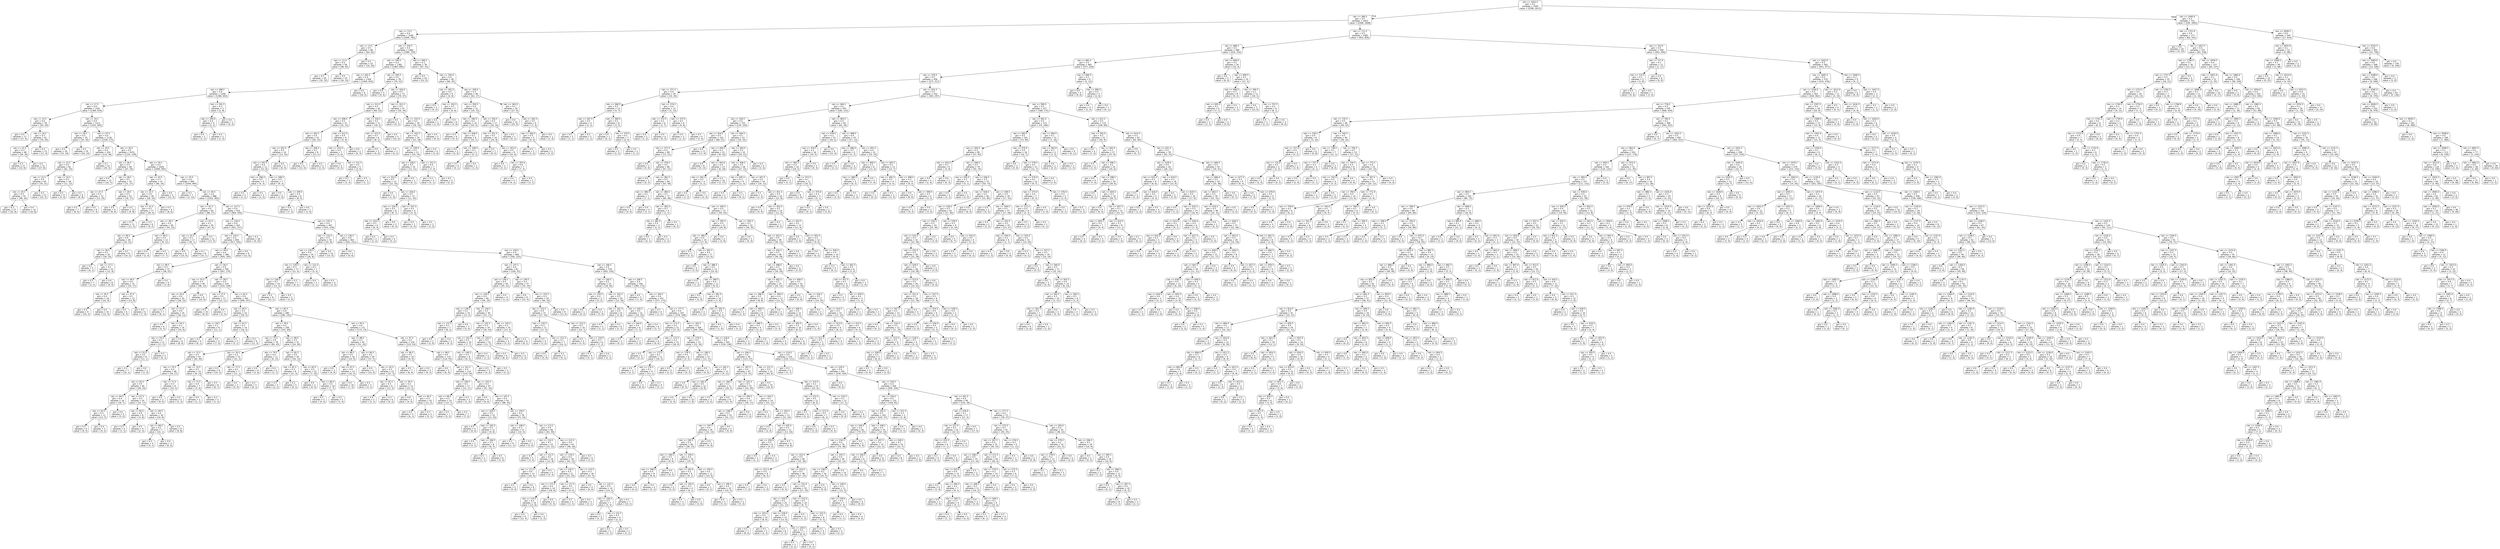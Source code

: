 digraph Tree {
node [shape=box, style="rounded", color="black", fontname=helvetica] ;
edge [fontname=helvetica] ;
0 [label="rain <= 1652.5\ngini = 0.5\nsamples = 3344\nvalue = [2596, 2613]"] ;
1 [label="rain <= 366.5\ngini = 0.5\nsamples = 2623\nvalue = [2496, 1608]"] ;
0 -> 1 [labeldistance=2.5, labelangle=45, headlabel="True"] ;
2 [label="rain <= 13.5\ngini = 0.4\nsamples = 1540\nvalue = [1644, 782]"] ;
1 -> 2 ;
3 [label="rain <= 12.5\ngini = 0.5\nsamples = 80\nvalue = [64, 62]"] ;
2 -> 3 ;
4 [label="rain <= 11.5\ngini = 0.5\nsamples = 58\nvalue = [48, 42]"] ;
3 -> 4 ;
5 [label="gini = 0.5\nsamples = 39\nvalue = [32, 32]"] ;
4 -> 5 ;
6 [label="gini = 0.5\nsamples = 19\nvalue = [16, 10]"] ;
4 -> 6 ;
7 [label="gini = 0.5\nsamples = 22\nvalue = [16, 20]"] ;
3 -> 7 ;
8 [label="rain <= 334.5\ngini = 0.4\nsamples = 1460\nvalue = [1580, 720]"] ;
2 -> 8 ;
9 [label="rain <= 294.5\ngini = 0.4\nsamples = 1382\nvalue = [1483, 695]"] ;
8 -> 9 ;
10 [label="rain <= 292.5\ngini = 0.4\nsamples = 1304\nvalue = [1404, 642]"] ;
9 -> 10 ;
11 [label="rain <= 288.5\ngini = 0.4\nsamples = 1296\nvalue = [1386, 642]"] ;
10 -> 11 ;
12 [label="rain <= 17.5\ngini = 0.4\nsamples = 1291\nvalue = [1384, 634]"] ;
11 -> 12 ;
13 [label="rain <= 14.5\ngini = 0.4\nsamples = 78\nvalue = [93, 29]"] ;
12 -> 13 ;
14 [label="gini = 0.5\nsamples = 17\nvalue = [17, 9]"] ;
13 -> 14 ;
15 [label="rain <= 16.5\ngini = 0.3\nsamples = 61\nvalue = [76, 20]"] ;
13 -> 15 ;
16 [label="rain <= 15.5\ngini = 0.3\nsamples = 48\nvalue = [59, 16]"] ;
15 -> 16 ;
17 [label="gini = 0.3\nsamples = 27\nvalue = [32, 8]"] ;
16 -> 17 ;
18 [label="gini = 0.4\nsamples = 21\nvalue = [27, 8]"] ;
16 -> 18 ;
19 [label="gini = 0.3\nsamples = 13\nvalue = [17, 4]"] ;
15 -> 19 ;
20 [label="rain <= 19.5\ngini = 0.4\nsamples = 1213\nvalue = [1291, 605]"] ;
12 -> 20 ;
21 [label="rain <= 18.5\ngini = 0.5\nsamples = 35\nvalue = [35, 30]"] ;
20 -> 21 ;
22 [label="gini = 0.5\nsamples = 16\nvalue = [15, 16]"] ;
21 -> 22 ;
23 [label="gini = 0.5\nsamples = 19\nvalue = [20, 14]"] ;
21 -> 23 ;
24 [label="rain <= 25.5\ngini = 0.4\nsamples = 1178\nvalue = [1256, 575]"] ;
20 -> 24 ;
25 [label="rain <= 24.5\ngini = 0.4\nsamples = 104\nvalue = [115, 36]"] ;
24 -> 25 ;
26 [label="rain <= 22.5\ngini = 0.4\nsamples = 82\nvalue = [81, 33]"] ;
25 -> 26 ;
27 [label="rain <= 21.5\ngini = 0.4\nsamples = 64\nvalue = [70, 21]"] ;
26 -> 27 ;
28 [label="rain <= 20.5\ngini = 0.4\nsamples = 41\nvalue = [48, 16]"] ;
27 -> 28 ;
29 [label="gini = 0.3\nsamples = 27\nvalue = [32, 8]"] ;
28 -> 29 ;
30 [label="gini = 0.4\nsamples = 14\nvalue = [16, 8]"] ;
28 -> 30 ;
31 [label="gini = 0.3\nsamples = 23\nvalue = [22, 5]"] ;
27 -> 31 ;
32 [label="rain <= 23.5\ngini = 0.5\nsamples = 18\nvalue = [11, 12]"] ;
26 -> 32 ;
33 [label="gini = 0.5\nsamples = 9\nvalue = [5, 4]"] ;
32 -> 33 ;
34 [label="gini = 0.5\nsamples = 9\nvalue = [6, 8]"] ;
32 -> 34 ;
35 [label="gini = 0.1\nsamples = 22\nvalue = [34, 3]"] ;
25 -> 35 ;
36 [label="rain <= 30.5\ngini = 0.4\nsamples = 1074\nvalue = [1141, 539]"] ;
24 -> 36 ;
37 [label="rain <= 26.5\ngini = 0.5\nsamples = 48\nvalue = [47, 34]"] ;
36 -> 37 ;
38 [label="gini = 0.4\nsamples = 13\nvalue = [16, 7]"] ;
37 -> 38 ;
39 [label="rain <= 28.5\ngini = 0.5\nsamples = 35\nvalue = [31, 27]"] ;
37 -> 39 ;
40 [label="rain <= 27.5\ngini = 0.5\nsamples = 13\nvalue = [13, 10]"] ;
39 -> 40 ;
41 [label="gini = 0.5\nsamples = 7\nvalue = [6, 6]"] ;
40 -> 41 ;
42 [label="gini = 0.5\nsamples = 6\nvalue = [7, 4]"] ;
40 -> 42 ;
43 [label="rain <= 29.5\ngini = 0.5\nsamples = 22\nvalue = [18, 17]"] ;
39 -> 43 ;
44 [label="gini = 0.5\nsamples = 9\nvalue = [9, 9]"] ;
43 -> 44 ;
45 [label="gini = 0.5\nsamples = 13\nvalue = [9, 8]"] ;
43 -> 45 ;
46 [label="rain <= 34.5\ngini = 0.4\nsamples = 1026\nvalue = [1094, 505]"] ;
36 -> 46 ;
47 [label="rain <= 33.5\ngini = 0.3\nsamples = 31\nvalue = [40, 10]"] ;
46 -> 47 ;
48 [label="rain <= 32.5\ngini = 0.4\nsamples = 26\nvalue = [28, 10]"] ;
47 -> 48 ;
49 [label="rain <= 31.5\ngini = 0.3\nsamples = 17\nvalue = [20, 4]"] ;
48 -> 49 ;
50 [label="gini = 0.3\nsamples = 11\nvalue = [11, 2]"] ;
49 -> 50 ;
51 [label="gini = 0.3\nsamples = 6\nvalue = [9, 2]"] ;
49 -> 51 ;
52 [label="gini = 0.5\nsamples = 9\nvalue = [8, 6]"] ;
48 -> 52 ;
53 [label="gini = 0.0\nsamples = 5\nvalue = [12, 0]"] ;
47 -> 53 ;
54 [label="rain <= 35.5\ngini = 0.4\nsamples = 995\nvalue = [1054, 495]"] ;
46 -> 54 ;
55 [label="gini = 0.2\nsamples = 7\nvalue = [2, 12]"] ;
54 -> 55 ;
56 [label="rain <= 44.5\ngini = 0.4\nsamples = 988\nvalue = [1052, 483]"] ;
54 -> 56 ;
57 [label="rain <= 41.5\ngini = 0.4\nsamples = 69\nvalue = [88, 27]"] ;
56 -> 57 ;
58 [label="rain <= 39.5\ngini = 0.5\nsamples = 40\nvalue = [41, 23]"] ;
57 -> 58 ;
59 [label="rain <= 38.5\ngini = 0.4\nsamples = 28\nvalue = [32, 12]"] ;
58 -> 59 ;
60 [label="rain <= 36.5\ngini = 0.5\nsamples = 20\nvalue = [18, 10]"] ;
59 -> 60 ;
61 [label="gini = 0.2\nsamples = 5\nvalue = [6, 1]"] ;
60 -> 61 ;
62 [label="rain <= 37.5\ngini = 0.5\nsamples = 15\nvalue = [12, 9]"] ;
60 -> 62 ;
63 [label="gini = 0.5\nsamples = 7\nvalue = [3, 5]"] ;
62 -> 63 ;
64 [label="gini = 0.4\nsamples = 8\nvalue = [9, 4]"] ;
62 -> 64 ;
65 [label="gini = 0.2\nsamples = 8\nvalue = [14, 2]"] ;
59 -> 65 ;
66 [label="rain <= 40.5\ngini = 0.5\nsamples = 12\nvalue = [9, 11]"] ;
58 -> 66 ;
67 [label="gini = 0.4\nsamples = 4\nvalue = [2, 4]"] ;
66 -> 67 ;
68 [label="gini = 0.5\nsamples = 8\nvalue = [7, 7]"] ;
66 -> 68 ;
69 [label="rain <= 43.5\ngini = 0.1\nsamples = 29\nvalue = [47, 4]"] ;
57 -> 69 ;
70 [label="rain <= 42.5\ngini = 0.1\nsamples = 17\nvalue = [30, 1]"] ;
69 -> 70 ;
71 [label="gini = 0.0\nsamples = 9\nvalue = [15, 0]"] ;
70 -> 71 ;
72 [label="gini = 0.1\nsamples = 8\nvalue = [15, 1]"] ;
70 -> 72 ;
73 [label="gini = 0.3\nsamples = 12\nvalue = [17, 3]"] ;
69 -> 73 ;
74 [label="rain <= 127.5\ngini = 0.4\nsamples = 919\nvalue = [964, 456]"] ;
56 -> 74 ;
75 [label="rain <= 126.5\ngini = 0.4\nsamples = 422\nvalue = [421, 217]"] ;
74 -> 75 ;
76 [label="rain <= 124.5\ngini = 0.4\nsamples = 404\nvalue = [417, 195]"] ;
75 -> 76 ;
77 [label="rain <= 49.5\ngini = 0.4\nsamples = 396\nvalue = [405, 195]"] ;
76 -> 77 ;
78 [label="rain <= 48.5\ngini = 0.5\nsamples = 37\nvalue = [38, 25]"] ;
77 -> 78 ;
79 [label="rain <= 46.5\ngini = 0.4\nsamples = 31\nvalue = [35, 17]"] ;
78 -> 79 ;
80 [label="rain <= 45.5\ngini = 0.4\nsamples = 19\nvalue = [22, 9]"] ;
79 -> 80 ;
81 [label="gini = 0.4\nsamples = 9\nvalue = [10, 5]"] ;
80 -> 81 ;
82 [label="gini = 0.4\nsamples = 10\nvalue = [12, 4]"] ;
80 -> 82 ;
83 [label="rain <= 47.5\ngini = 0.5\nsamples = 12\nvalue = [13, 8]"] ;
79 -> 83 ;
84 [label="gini = 0.5\nsamples = 6\nvalue = [6, 4]"] ;
83 -> 84 ;
85 [label="gini = 0.5\nsamples = 6\nvalue = [7, 4]"] ;
83 -> 85 ;
86 [label="gini = 0.4\nsamples = 6\nvalue = [3, 8]"] ;
78 -> 86 ;
87 [label="rain <= 56.5\ngini = 0.4\nsamples = 359\nvalue = [367, 170]"] ;
77 -> 87 ;
88 [label="rain <= 55.5\ngini = 0.3\nsamples = 40\nvalue = [48, 12]"] ;
87 -> 88 ;
89 [label="rain <= 50.5\ngini = 0.4\nsamples = 32\nvalue = [38, 12]"] ;
88 -> 89 ;
90 [label="gini = 0.2\nsamples = 7\nvalue = [8, 1]"] ;
89 -> 90 ;
91 [label="rain <= 51.5\ngini = 0.4\nsamples = 25\nvalue = [30, 11]"] ;
89 -> 91 ;
92 [label="gini = 0.5\nsamples = 6\nvalue = [5, 5]"] ;
91 -> 92 ;
93 [label="rain <= 54.5\ngini = 0.3\nsamples = 19\nvalue = [25, 6]"] ;
91 -> 93 ;
94 [label="rain <= 53.5\ngini = 0.2\nsamples = 13\nvalue = [17, 2]"] ;
93 -> 94 ;
95 [label="rain <= 52.5\ngini = 0.2\nsamples = 8\nvalue = [11, 1]"] ;
94 -> 95 ;
96 [label="gini = 0.2\nsamples = 7\nvalue = [10, 1]"] ;
95 -> 96 ;
97 [label="gini = 0.0\nsamples = 1\nvalue = [1, 0]"] ;
95 -> 97 ;
98 [label="gini = 0.2\nsamples = 5\nvalue = [6, 1]"] ;
94 -> 98 ;
99 [label="gini = 0.4\nsamples = 6\nvalue = [8, 4]"] ;
93 -> 99 ;
100 [label="gini = 0.0\nsamples = 8\nvalue = [10, 0]"] ;
88 -> 100 ;
101 [label="rain <= 58.5\ngini = 0.4\nsamples = 319\nvalue = [319, 158]"] ;
87 -> 101 ;
102 [label="rain <= 57.5\ngini = 0.5\nsamples = 17\nvalue = [10, 11]"] ;
101 -> 102 ;
103 [label="gini = 0.5\nsamples = 10\nvalue = [8, 6]"] ;
102 -> 103 ;
104 [label="gini = 0.4\nsamples = 7\nvalue = [2, 5]"] ;
102 -> 104 ;
105 [label="rain <= 62.5\ngini = 0.4\nsamples = 302\nvalue = [309, 147]"] ;
101 -> 105 ;
106 [label="rain <= 60.5\ngini = 0.3\nsamples = 22\nvalue = [29, 5]"] ;
105 -> 106 ;
107 [label="rain <= 59.5\ngini = 0.1\nsamples = 8\nvalue = [13, 1]"] ;
106 -> 107 ;
108 [label="gini = 0.2\nsamples = 4\nvalue = [6, 1]"] ;
107 -> 108 ;
109 [label="gini = 0.0\nsamples = 4\nvalue = [7, 0]"] ;
107 -> 109 ;
110 [label="rain <= 61.5\ngini = 0.3\nsamples = 14\nvalue = [16, 4]"] ;
106 -> 110 ;
111 [label="gini = 0.3\nsamples = 5\nvalue = [5, 1]"] ;
110 -> 111 ;
112 [label="gini = 0.3\nsamples = 9\nvalue = [11, 3]"] ;
110 -> 112 ;
113 [label="rain <= 85.5\ngini = 0.4\nsamples = 280\nvalue = [280, 142]"] ;
105 -> 113 ;
114 [label="rain <= 78.5\ngini = 0.5\nsamples = 109\nvalue = [107, 69]"] ;
113 -> 114 ;
115 [label="rain <= 75.5\ngini = 0.4\nsamples = 78\nvalue = [83, 43]"] ;
114 -> 115 ;
116 [label="rain <= 72.5\ngini = 0.5\nsamples = 63\nvalue = [62, 40]"] ;
115 -> 116 ;
117 [label="rain <= 70.5\ngini = 0.4\nsamples = 48\nvalue = [54, 27]"] ;
116 -> 117 ;
118 [label="rain <= 65.5\ngini = 0.5\nsamples = 40\nvalue = [40, 24]"] ;
117 -> 118 ;
119 [label="rain <= 64.5\ngini = 0.4\nsamples = 16\nvalue = [18, 7]"] ;
118 -> 119 ;
120 [label="rain <= 63.5\ngini = 0.5\nsamples = 11\nvalue = [13, 7]"] ;
119 -> 120 ;
121 [label="gini = 0.5\nsamples = 6\nvalue = [9, 5]"] ;
120 -> 121 ;
122 [label="gini = 0.4\nsamples = 5\nvalue = [4, 2]"] ;
120 -> 122 ;
123 [label="gini = 0.0\nsamples = 5\nvalue = [5, 0]"] ;
119 -> 123 ;
124 [label="rain <= 67.5\ngini = 0.5\nsamples = 24\nvalue = [22, 17]"] ;
118 -> 124 ;
125 [label="rain <= 66.5\ngini = 0.4\nsamples = 8\nvalue = [3, 8]"] ;
124 -> 125 ;
126 [label="gini = 0.3\nsamples = 4\nvalue = [1, 5]"] ;
125 -> 126 ;
127 [label="gini = 0.5\nsamples = 4\nvalue = [2, 3]"] ;
125 -> 127 ;
128 [label="rain <= 69.5\ngini = 0.4\nsamples = 16\nvalue = [19, 9]"] ;
124 -> 128 ;
129 [label="rain <= 68.5\ngini = 0.2\nsamples = 7\nvalue = [10, 1]"] ;
128 -> 129 ;
130 [label="gini = 0.3\nsamples = 4\nvalue = [4, 1]"] ;
129 -> 130 ;
131 [label="gini = 0.0\nsamples = 3\nvalue = [6, 0]"] ;
129 -> 131 ;
132 [label="gini = 0.5\nsamples = 9\nvalue = [9, 8]"] ;
128 -> 132 ;
133 [label="rain <= 71.5\ngini = 0.3\nsamples = 8\nvalue = [14, 3]"] ;
117 -> 133 ;
134 [label="gini = 0.0\nsamples = 3\nvalue = [9, 0]"] ;
133 -> 134 ;
135 [label="gini = 0.5\nsamples = 5\nvalue = [5, 3]"] ;
133 -> 135 ;
136 [label="rain <= 74.5\ngini = 0.5\nsamples = 15\nvalue = [8, 13]"] ;
116 -> 136 ;
137 [label="rain <= 73.5\ngini = 0.4\nsamples = 7\nvalue = [2, 6]"] ;
136 -> 137 ;
138 [label="gini = 0.5\nsamples = 2\nvalue = [1, 1]"] ;
137 -> 138 ;
139 [label="gini = 0.3\nsamples = 5\nvalue = [1, 5]"] ;
137 -> 139 ;
140 [label="gini = 0.5\nsamples = 8\nvalue = [6, 7]"] ;
136 -> 140 ;
141 [label="rain <= 76.5\ngini = 0.2\nsamples = 15\nvalue = [21, 3]"] ;
115 -> 141 ;
142 [label="gini = 0.3\nsamples = 8\nvalue = [10, 2]"] ;
141 -> 142 ;
143 [label="rain <= 77.5\ngini = 0.2\nsamples = 7\nvalue = [11, 1]"] ;
141 -> 143 ;
144 [label="gini = 0.0\nsamples = 2\nvalue = [5, 0]"] ;
143 -> 144 ;
145 [label="gini = 0.2\nsamples = 5\nvalue = [6, 1]"] ;
143 -> 145 ;
146 [label="rain <= 80.5\ngini = 0.5\nsamples = 31\nvalue = [24, 26]"] ;
114 -> 146 ;
147 [label="rain <= 79.5\ngini = 0.4\nsamples = 11\nvalue = [6, 13]"] ;
146 -> 147 ;
148 [label="gini = 0.4\nsamples = 6\nvalue = [3, 6]"] ;
147 -> 148 ;
149 [label="gini = 0.4\nsamples = 5\nvalue = [3, 7]"] ;
147 -> 149 ;
150 [label="rain <= 82.5\ngini = 0.5\nsamples = 20\nvalue = [18, 13]"] ;
146 -> 150 ;
151 [label="rain <= 81.5\ngini = 0.3\nsamples = 8\nvalue = [11, 3]"] ;
150 -> 151 ;
152 [label="gini = 0.5\nsamples = 3\nvalue = [2, 2]"] ;
151 -> 152 ;
153 [label="gini = 0.2\nsamples = 5\nvalue = [9, 1]"] ;
151 -> 153 ;
154 [label="rain <= 83.5\ngini = 0.5\nsamples = 12\nvalue = [7, 10]"] ;
150 -> 154 ;
155 [label="gini = 0.0\nsamples = 2\nvalue = [0, 3]"] ;
154 -> 155 ;
156 [label="rain <= 84.5\ngini = 0.5\nsamples = 10\nvalue = [7, 7]"] ;
154 -> 156 ;
157 [label="gini = 0.5\nsamples = 5\nvalue = [4, 3]"] ;
156 -> 157 ;
158 [label="gini = 0.5\nsamples = 5\nvalue = [3, 4]"] ;
156 -> 158 ;
159 [label="rain <= 95.5\ngini = 0.4\nsamples = 171\nvalue = [173, 73]"] ;
113 -> 159 ;
160 [label="rain <= 88.5\ngini = 0.3\nsamples = 42\nvalue = [51, 10]"] ;
159 -> 160 ;
161 [label="rain <= 86.5\ngini = 0.4\nsamples = 16\nvalue = [14, 5]"] ;
160 -> 161 ;
162 [label="gini = 0.0\nsamples = 3\nvalue = [4, 0]"] ;
161 -> 162 ;
163 [label="rain <= 87.5\ngini = 0.4\nsamples = 13\nvalue = [10, 5]"] ;
161 -> 163 ;
164 [label="gini = 0.5\nsamples = 10\nvalue = [7, 4]"] ;
163 -> 164 ;
165 [label="gini = 0.4\nsamples = 3\nvalue = [3, 1]"] ;
163 -> 165 ;
166 [label="rain <= 90.5\ngini = 0.2\nsamples = 26\nvalue = [37, 5]"] ;
160 -> 166 ;
167 [label="gini = 0.0\nsamples = 5\nvalue = [10, 0]"] ;
166 -> 167 ;
168 [label="rain <= 92.5\ngini = 0.3\nsamples = 21\nvalue = [27, 5]"] ;
166 -> 168 ;
169 [label="rain <= 91.5\ngini = 0.3\nsamples = 8\nvalue = [12, 3]"] ;
168 -> 169 ;
170 [label="gini = 0.4\nsamples = 2\nvalue = [3, 1]"] ;
169 -> 170 ;
171 [label="gini = 0.3\nsamples = 6\nvalue = [9, 2]"] ;
169 -> 171 ;
172 [label="rain <= 93.5\ngini = 0.2\nsamples = 13\nvalue = [15, 2]"] ;
168 -> 172 ;
173 [label="gini = 0.0\nsamples = 3\nvalue = [4, 0]"] ;
172 -> 173 ;
174 [label="rain <= 94.5\ngini = 0.3\nsamples = 10\nvalue = [11, 2]"] ;
172 -> 174 ;
175 [label="gini = 0.2\nsamples = 5\nvalue = [6, 1]"] ;
174 -> 175 ;
176 [label="gini = 0.3\nsamples = 5\nvalue = [5, 1]"] ;
174 -> 176 ;
177 [label="rain <= 97.5\ngini = 0.4\nsamples = 129\nvalue = [122, 63]"] ;
159 -> 177 ;
178 [label="rain <= 96.5\ngini = 0.5\nsamples = 10\nvalue = [6, 9]"] ;
177 -> 178 ;
179 [label="gini = 0.5\nsamples = 7\nvalue = [6, 4]"] ;
178 -> 179 ;
180 [label="gini = 0.0\nsamples = 3\nvalue = [0, 5]"] ;
178 -> 180 ;
181 [label="rain <= 98.5\ngini = 0.4\nsamples = 119\nvalue = [116, 54]"] ;
177 -> 181 ;
182 [label="gini = 0.0\nsamples = 5\nvalue = [6, 0]"] ;
181 -> 182 ;
183 [label="rain <= 101.5\ngini = 0.4\nsamples = 114\nvalue = [110, 54]"] ;
181 -> 183 ;
184 [label="rain <= 100.5\ngini = 0.5\nsamples = 17\nvalue = [13, 11]"] ;
183 -> 184 ;
185 [label="rain <= 99.5\ngini = 0.5\nsamples = 14\nvalue = [12, 7]"] ;
184 -> 185 ;
186 [label="gini = 0.5\nsamples = 7\nvalue = [5, 5]"] ;
185 -> 186 ;
187 [label="gini = 0.3\nsamples = 7\nvalue = [7, 2]"] ;
185 -> 187 ;
188 [label="gini = 0.3\nsamples = 3\nvalue = [1, 4]"] ;
184 -> 188 ;
189 [label="rain <= 103.5\ngini = 0.4\nsamples = 97\nvalue = [97, 43]"] ;
183 -> 189 ;
190 [label="gini = 0.0\nsamples = 4\nvalue = [9, 0]"] ;
189 -> 190 ;
191 [label="rain <= 107.5\ngini = 0.4\nsamples = 93\nvalue = [88, 43]"] ;
189 -> 191 ;
192 [label="rain <= 104.5\ngini = 0.5\nsamples = 15\nvalue = [13, 10]"] ;
191 -> 192 ;
193 [label="gini = 0.5\nsamples = 4\nvalue = [4, 4]"] ;
192 -> 193 ;
194 [label="rain <= 105.5\ngini = 0.5\nsamples = 11\nvalue = [9, 6]"] ;
192 -> 194 ;
195 [label="gini = 0.4\nsamples = 3\nvalue = [3, 1]"] ;
194 -> 195 ;
196 [label="rain <= 106.5\ngini = 0.5\nsamples = 8\nvalue = [6, 5]"] ;
194 -> 196 ;
197 [label="gini = 0.5\nsamples = 2\nvalue = [1, 1]"] ;
196 -> 197 ;
198 [label="gini = 0.5\nsamples = 6\nvalue = [5, 4]"] ;
196 -> 198 ;
199 [label="rain <= 109.5\ngini = 0.4\nsamples = 78\nvalue = [75, 33]"] ;
191 -> 199 ;
200 [label="rain <= 108.5\ngini = 0.3\nsamples = 12\nvalue = [14, 3]"] ;
199 -> 200 ;
201 [label="gini = 0.3\nsamples = 9\nvalue = [11, 3]"] ;
200 -> 201 ;
202 [label="gini = 0.0\nsamples = 3\nvalue = [3, 0]"] ;
200 -> 202 ;
203 [label="rain <= 113.5\ngini = 0.4\nsamples = 66\nvalue = [61, 30]"] ;
199 -> 203 ;
204 [label="rain <= 110.5\ngini = 0.5\nsamples = 23\nvalue = [15, 12]"] ;
203 -> 204 ;
205 [label="gini = 0.5\nsamples = 5\nvalue = [3, 4]"] ;
204 -> 205 ;
206 [label="rain <= 112.5\ngini = 0.5\nsamples = 18\nvalue = [12, 8]"] ;
204 -> 206 ;
207 [label="rain <= 111.5\ngini = 0.4\nsamples = 13\nvalue = [10, 5]"] ;
206 -> 207 ;
208 [label="gini = 0.5\nsamples = 5\nvalue = [4, 3]"] ;
207 -> 208 ;
209 [label="gini = 0.4\nsamples = 8\nvalue = [6, 2]"] ;
207 -> 209 ;
210 [label="gini = 0.5\nsamples = 5\nvalue = [2, 3]"] ;
206 -> 210 ;
211 [label="rain <= 123.5\ngini = 0.4\nsamples = 43\nvalue = [46, 18]"] ;
203 -> 211 ;
212 [label="rain <= 118.5\ngini = 0.4\nsamples = 39\nvalue = [43, 15]"] ;
211 -> 212 ;
213 [label="rain <= 116.5\ngini = 0.4\nsamples = 21\nvalue = [22, 10]"] ;
212 -> 213 ;
214 [label="rain <= 115.5\ngini = 0.4\nsamples = 14\nvalue = [18, 6]"] ;
213 -> 214 ;
215 [label="rain <= 114.5\ngini = 0.4\nsamples = 10\nvalue = [13, 6]"] ;
214 -> 215 ;
216 [label="gini = 0.4\nsamples = 8\nvalue = [12, 4]"] ;
215 -> 216 ;
217 [label="gini = 0.4\nsamples = 2\nvalue = [1, 2]"] ;
215 -> 217 ;
218 [label="gini = 0.0\nsamples = 4\nvalue = [5, 0]"] ;
214 -> 218 ;
219 [label="rain <= 117.5\ngini = 0.5\nsamples = 7\nvalue = [4, 4]"] ;
213 -> 219 ;
220 [label="gini = 0.5\nsamples = 4\nvalue = [2, 3]"] ;
219 -> 220 ;
221 [label="gini = 0.4\nsamples = 3\nvalue = [2, 1]"] ;
219 -> 221 ;
222 [label="rain <= 119.5\ngini = 0.3\nsamples = 18\nvalue = [21, 5]"] ;
212 -> 222 ;
223 [label="gini = 0.0\nsamples = 4\nvalue = [6, 0]"] ;
222 -> 223 ;
224 [label="rain <= 122.5\ngini = 0.4\nsamples = 14\nvalue = [15, 5]"] ;
222 -> 224 ;
225 [label="rain <= 120.5\ngini = 0.5\nsamples = 7\nvalue = [5, 3]"] ;
224 -> 225 ;
226 [label="gini = 0.4\nsamples = 3\nvalue = [3, 1]"] ;
225 -> 226 ;
227 [label="rain <= 121.5\ngini = 0.5\nsamples = 4\nvalue = [2, 2]"] ;
225 -> 227 ;
228 [label="gini = 0.5\nsamples = 2\nvalue = [1, 1]"] ;
227 -> 228 ;
229 [label="gini = 0.5\nsamples = 2\nvalue = [1, 1]"] ;
227 -> 229 ;
230 [label="gini = 0.3\nsamples = 7\nvalue = [10, 2]"] ;
224 -> 230 ;
231 [label="gini = 0.5\nsamples = 4\nvalue = [3, 3]"] ;
211 -> 231 ;
232 [label="gini = 0.0\nsamples = 8\nvalue = [12, 0]"] ;
76 -> 232 ;
233 [label="gini = 0.3\nsamples = 18\nvalue = [4, 22]"] ;
75 -> 233 ;
234 [label="rain <= 135.5\ngini = 0.4\nsamples = 497\nvalue = [543, 239]"] ;
74 -> 234 ;
235 [label="rain <= 132.5\ngini = 0.3\nsamples = 34\nvalue = [41, 8]"] ;
234 -> 235 ;
236 [label="rain <= 130.5\ngini = 0.4\nsamples = 24\nvalue = [26, 8]"] ;
235 -> 236 ;
237 [label="rain <= 129.5\ngini = 0.3\nsamples = 17\nvalue = [21, 4]"] ;
236 -> 237 ;
238 [label="rain <= 128.5\ngini = 0.2\nsamples = 10\nvalue = [13, 2]"] ;
237 -> 238 ;
239 [label="gini = 0.3\nsamples = 8\nvalue = [10, 2]"] ;
238 -> 239 ;
240 [label="gini = 0.0\nsamples = 2\nvalue = [3, 0]"] ;
238 -> 240 ;
241 [label="gini = 0.3\nsamples = 7\nvalue = [8, 2]"] ;
237 -> 241 ;
242 [label="rain <= 131.5\ngini = 0.5\nsamples = 7\nvalue = [5, 4]"] ;
236 -> 242 ;
243 [label="gini = 0.4\nsamples = 3\nvalue = [2, 1]"] ;
242 -> 243 ;
244 [label="gini = 0.5\nsamples = 4\nvalue = [3, 3]"] ;
242 -> 244 ;
245 [label="gini = 0.0\nsamples = 10\nvalue = [15, 0]"] ;
235 -> 245 ;
246 [label="rain <= 136.5\ngini = 0.4\nsamples = 463\nvalue = [502, 231]"] ;
234 -> 246 ;
247 [label="gini = 0.0\nsamples = 3\nvalue = [0, 6]"] ;
246 -> 247 ;
248 [label="rain <= 158.5\ngini = 0.4\nsamples = 460\nvalue = [502, 225]"] ;
246 -> 248 ;
249 [label="rain <= 147.5\ngini = 0.4\nsamples = 81\nvalue = [100, 32]"] ;
248 -> 249 ;
250 [label="rain <= 146.5\ngini = 0.4\nsamples = 44\nvalue = [45, 22]"] ;
249 -> 250 ;
251 [label="rain <= 139.5\ngini = 0.4\nsamples = 40\nvalue = [44, 19]"] ;
250 -> 251 ;
252 [label="rain <= 138.5\ngini = 0.2\nsamples = 10\nvalue = [13, 2]"] ;
251 -> 252 ;
253 [label="rain <= 137.5\ngini = 0.3\nsamples = 7\nvalue = [8, 2]"] ;
252 -> 253 ;
254 [label="gini = 0.0\nsamples = 2\nvalue = [2, 0]"] ;
253 -> 254 ;
255 [label="gini = 0.4\nsamples = 5\nvalue = [6, 2]"] ;
253 -> 255 ;
256 [label="gini = 0.0\nsamples = 3\nvalue = [5, 0]"] ;
252 -> 256 ;
257 [label="rain <= 144.5\ngini = 0.5\nsamples = 30\nvalue = [31, 17]"] ;
251 -> 257 ;
258 [label="rain <= 142.5\ngini = 0.5\nsamples = 20\nvalue = [18, 14]"] ;
257 -> 258 ;
259 [label="rain <= 141.5\ngini = 0.5\nsamples = 10\nvalue = [7, 7]"] ;
258 -> 259 ;
260 [label="rain <= 140.5\ngini = 0.5\nsamples = 8\nvalue = [6, 5]"] ;
259 -> 260 ;
261 [label="gini = 0.5\nsamples = 5\nvalue = [4, 3]"] ;
260 -> 261 ;
262 [label="gini = 0.5\nsamples = 3\nvalue = [2, 2]"] ;
260 -> 262 ;
263 [label="gini = 0.4\nsamples = 2\nvalue = [1, 2]"] ;
259 -> 263 ;
264 [label="rain <= 143.5\ngini = 0.5\nsamples = 10\nvalue = [11, 7]"] ;
258 -> 264 ;
265 [label="gini = 0.4\nsamples = 6\nvalue = [8, 4]"] ;
264 -> 265 ;
266 [label="gini = 0.5\nsamples = 4\nvalue = [3, 3]"] ;
264 -> 266 ;
267 [label="rain <= 145.5\ngini = 0.3\nsamples = 10\nvalue = [13, 3]"] ;
257 -> 267 ;
268 [label="gini = 0.4\nsamples = 4\nvalue = [5, 2]"] ;
267 -> 268 ;
269 [label="gini = 0.2\nsamples = 6\nvalue = [8, 1]"] ;
267 -> 269 ;
270 [label="gini = 0.4\nsamples = 4\nvalue = [1, 3]"] ;
250 -> 270 ;
271 [label="rain <= 149.5\ngini = 0.3\nsamples = 37\nvalue = [55, 10]"] ;
249 -> 271 ;
272 [label="gini = 0.0\nsamples = 8\nvalue = [15, 0]"] ;
271 -> 272 ;
273 [label="rain <= 155.5\ngini = 0.3\nsamples = 29\nvalue = [40, 10]"] ;
271 -> 273 ;
274 [label="rain <= 152.5\ngini = 0.4\nsamples = 21\nvalue = [27, 10]"] ;
273 -> 274 ;
275 [label="rain <= 150.5\ngini = 0.3\nsamples = 11\nvalue = [17, 3]"] ;
274 -> 275 ;
276 [label="gini = 0.5\nsamples = 4\nvalue = [3, 2]"] ;
275 -> 276 ;
277 [label="rain <= 151.5\ngini = 0.1\nsamples = 7\nvalue = [14, 1]"] ;
275 -> 277 ;
278 [label="gini = 0.0\nsamples = 2\nvalue = [5, 0]"] ;
277 -> 278 ;
279 [label="gini = 0.2\nsamples = 5\nvalue = [9, 1]"] ;
277 -> 279 ;
280 [label="rain <= 153.5\ngini = 0.5\nsamples = 10\nvalue = [10, 7]"] ;
274 -> 280 ;
281 [label="gini = 0.5\nsamples = 4\nvalue = [3, 5]"] ;
280 -> 281 ;
282 [label="rain <= 154.5\ngini = 0.3\nsamples = 6\nvalue = [7, 2]"] ;
280 -> 282 ;
283 [label="gini = 0.3\nsamples = 4\nvalue = [5, 1]"] ;
282 -> 283 ;
284 [label="gini = 0.4\nsamples = 2\nvalue = [2, 1]"] ;
282 -> 284 ;
285 [label="gini = 0.0\nsamples = 8\nvalue = [13, 0]"] ;
273 -> 285 ;
286 [label="rain <= 166.5\ngini = 0.4\nsamples = 379\nvalue = [402, 193]"] ;
248 -> 286 ;
287 [label="rain <= 160.5\ngini = 0.5\nsamples = 23\nvalue = [18, 20]"] ;
286 -> 287 ;
288 [label="rain <= 159.5\ngini = 0.4\nsamples = 3\nvalue = [5, 2]"] ;
287 -> 288 ;
289 [label="gini = 0.0\nsamples = 1\nvalue = [0, 2]"] ;
288 -> 289 ;
290 [label="gini = 0.0\nsamples = 2\nvalue = [5, 0]"] ;
288 -> 290 ;
291 [label="rain <= 162.5\ngini = 0.5\nsamples = 20\nvalue = [13, 18]"] ;
287 -> 291 ;
292 [label="rain <= 161.5\ngini = 0.4\nsamples = 8\nvalue = [3, 8]"] ;
291 -> 292 ;
293 [label="gini = 0.5\nsamples = 2\nvalue = [1, 1]"] ;
292 -> 293 ;
294 [label="gini = 0.3\nsamples = 6\nvalue = [2, 7]"] ;
292 -> 294 ;
295 [label="rain <= 165.5\ngini = 0.5\nsamples = 12\nvalue = [10, 10]"] ;
291 -> 295 ;
296 [label="rain <= 164.0\ngini = 0.4\nsamples = 6\nvalue = [7, 3]"] ;
295 -> 296 ;
297 [label="gini = 0.3\nsamples = 3\nvalue = [4, 1]"] ;
296 -> 297 ;
298 [label="gini = 0.5\nsamples = 3\nvalue = [3, 2]"] ;
296 -> 298 ;
299 [label="gini = 0.4\nsamples = 6\nvalue = [3, 7]"] ;
295 -> 299 ;
300 [label="rain <= 168.5\ngini = 0.4\nsamples = 356\nvalue = [384, 173]"] ;
286 -> 300 ;
301 [label="gini = 0.0\nsamples = 5\nvalue = [7, 0]"] ;
300 -> 301 ;
302 [label="rain <= 169.5\ngini = 0.4\nsamples = 351\nvalue = [377, 173]"] ;
300 -> 302 ;
303 [label="gini = 0.3\nsamples = 4\nvalue = [1, 5]"] ;
302 -> 303 ;
304 [label="rain <= 177.5\ngini = 0.4\nsamples = 347\nvalue = [376, 168]"] ;
302 -> 304 ;
305 [label="rain <= 171.5\ngini = 0.2\nsamples = 21\nvalue = [27, 4]"] ;
304 -> 305 ;
306 [label="gini = 0.0\nsamples = 6\nvalue = [9, 0]"] ;
305 -> 306 ;
307 [label="rain <= 172.5\ngini = 0.3\nsamples = 15\nvalue = [18, 4]"] ;
305 -> 307 ;
308 [label="gini = 0.5\nsamples = 4\nvalue = [2, 2]"] ;
307 -> 308 ;
309 [label="rain <= 173.5\ngini = 0.2\nsamples = 11\nvalue = [16, 2]"] ;
307 -> 309 ;
310 [label="gini = 0.4\nsamples = 2\nvalue = [3, 1]"] ;
309 -> 310 ;
311 [label="rain <= 176.5\ngini = 0.1\nsamples = 9\nvalue = [13, 1]"] ;
309 -> 311 ;
312 [label="gini = 0.0\nsamples = 5\nvalue = [8, 0]"] ;
311 -> 312 ;
313 [label="gini = 0.3\nsamples = 4\nvalue = [5, 1]"] ;
311 -> 313 ;
314 [label="rain <= 183.5\ngini = 0.4\nsamples = 326\nvalue = [349, 164]"] ;
304 -> 314 ;
315 [label="rain <= 179.5\ngini = 0.5\nsamples = 21\nvalue = [15, 16]"] ;
314 -> 315 ;
316 [label="rain <= 178.5\ngini = 0.4\nsamples = 6\nvalue = [2, 5]"] ;
315 -> 316 ;
317 [label="gini = 0.5\nsamples = 4\nvalue = [2, 2]"] ;
316 -> 317 ;
318 [label="gini = 0.0\nsamples = 2\nvalue = [0, 3]"] ;
316 -> 318 ;
319 [label="rain <= 180.5\ngini = 0.5\nsamples = 15\nvalue = [13, 11]"] ;
315 -> 319 ;
320 [label="gini = 0.0\nsamples = 2\nvalue = [4, 0]"] ;
319 -> 320 ;
321 [label="rain <= 181.5\ngini = 0.5\nsamples = 13\nvalue = [9, 11]"] ;
319 -> 321 ;
322 [label="gini = 0.0\nsamples = 1\nvalue = [0, 3]"] ;
321 -> 322 ;
323 [label="rain <= 182.5\ngini = 0.5\nsamples = 12\nvalue = [9, 8]"] ;
321 -> 323 ;
324 [label="gini = 0.0\nsamples = 2\nvalue = [2, 0]"] ;
323 -> 324 ;
325 [label="gini = 0.5\nsamples = 10\nvalue = [7, 8]"] ;
323 -> 325 ;
326 [label="rain <= 218.0\ngini = 0.4\nsamples = 305\nvalue = [334, 148]"] ;
314 -> 326 ;
327 [label="rain <= 206.5\ngini = 0.4\nsamples = 95\nvalue = [115, 37]"] ;
326 -> 327 ;
328 [label="rain <= 187.5\ngini = 0.4\nsamples = 62\nvalue = [72, 31]"] ;
327 -> 328 ;
329 [label="rain <= 184.5\ngini = 0.2\nsamples = 11\nvalue = [18, 2]"] ;
328 -> 329 ;
330 [label="gini = 0.5\nsamples = 3\nvalue = [3, 2]"] ;
329 -> 330 ;
331 [label="gini = 0.0\nsamples = 8\nvalue = [15, 0]"] ;
329 -> 331 ;
332 [label="rain <= 201.5\ngini = 0.5\nsamples = 51\nvalue = [54, 29]"] ;
328 -> 332 ;
333 [label="rain <= 200.5\ngini = 0.4\nsamples = 37\nvalue = [39, 17]"] ;
332 -> 333 ;
334 [label="rain <= 198.5\ngini = 0.5\nsamples = 33\nvalue = [32, 17]"] ;
333 -> 334 ;
335 [label="rain <= 197.5\ngini = 0.4\nsamples = 30\nvalue = [32, 13]"] ;
334 -> 335 ;
336 [label="rain <= 190.5\ngini = 0.4\nsamples = 28\nvalue = [28, 13]"] ;
335 -> 336 ;
337 [label="rain <= 189.5\ngini = 0.5\nsamples = 9\nvalue = [9, 6]"] ;
336 -> 337 ;
338 [label="rain <= 188.5\ngini = 0.4\nsamples = 8\nvalue = [9, 4]"] ;
337 -> 338 ;
339 [label="gini = 0.4\nsamples = 4\nvalue = [4, 2]"] ;
338 -> 339 ;
340 [label="gini = 0.4\nsamples = 4\nvalue = [5, 2]"] ;
338 -> 340 ;
341 [label="gini = 0.0\nsamples = 1\nvalue = [0, 2]"] ;
337 -> 341 ;
342 [label="rain <= 194.5\ngini = 0.4\nsamples = 19\nvalue = [19, 7]"] ;
336 -> 342 ;
343 [label="rain <= 192.0\ngini = 0.2\nsamples = 8\nvalue = [9, 1]"] ;
342 -> 343 ;
344 [label="gini = 0.0\nsamples = 4\nvalue = [5, 0]"] ;
343 -> 344 ;
345 [label="rain <= 193.5\ngini = 0.3\nsamples = 4\nvalue = [4, 1]"] ;
343 -> 345 ;
346 [label="gini = 0.4\nsamples = 3\nvalue = [2, 1]"] ;
345 -> 346 ;
347 [label="gini = 0.0\nsamples = 1\nvalue = [2, 0]"] ;
345 -> 347 ;
348 [label="rain <= 195.5\ngini = 0.5\nsamples = 11\nvalue = [10, 6]"] ;
342 -> 348 ;
349 [label="gini = 0.0\nsamples = 1\nvalue = [0, 1]"] ;
348 -> 349 ;
350 [label="rain <= 196.5\ngini = 0.4\nsamples = 10\nvalue = [10, 5]"] ;
348 -> 350 ;
351 [label="gini = 0.4\nsamples = 5\nvalue = [5, 2]"] ;
350 -> 351 ;
352 [label="gini = 0.5\nsamples = 5\nvalue = [5, 3]"] ;
350 -> 352 ;
353 [label="gini = 0.0\nsamples = 2\nvalue = [4, 0]"] ;
335 -> 353 ;
354 [label="gini = 0.0\nsamples = 3\nvalue = [0, 4]"] ;
334 -> 354 ;
355 [label="gini = 0.0\nsamples = 4\nvalue = [7, 0]"] ;
333 -> 355 ;
356 [label="rain <= 202.5\ngini = 0.5\nsamples = 14\nvalue = [15, 12]"] ;
332 -> 356 ;
357 [label="gini = 0.0\nsamples = 1\nvalue = [0, 2]"] ;
356 -> 357 ;
358 [label="rain <= 203.5\ngini = 0.5\nsamples = 13\nvalue = [15, 10]"] ;
356 -> 358 ;
359 [label="gini = 0.0\nsamples = 1\nvalue = [2, 0]"] ;
358 -> 359 ;
360 [label="rain <= 205.5\ngini = 0.5\nsamples = 12\nvalue = [13, 10]"] ;
358 -> 360 ;
361 [label="rain <= 204.5\ngini = 0.4\nsamples = 6\nvalue = [4, 2]"] ;
360 -> 361 ;
362 [label="gini = 0.4\nsamples = 3\nvalue = [2, 1]"] ;
361 -> 362 ;
363 [label="gini = 0.4\nsamples = 3\nvalue = [2, 1]"] ;
361 -> 363 ;
364 [label="gini = 0.5\nsamples = 6\nvalue = [9, 8]"] ;
360 -> 364 ;
365 [label="rain <= 211.5\ngini = 0.2\nsamples = 33\nvalue = [43, 6]"] ;
327 -> 365 ;
366 [label="gini = 0.0\nsamples = 10\nvalue = [18, 0]"] ;
365 -> 366 ;
367 [label="rain <= 214.5\ngini = 0.3\nsamples = 23\nvalue = [25, 6]"] ;
365 -> 367 ;
368 [label="rain <= 212.5\ngini = 0.5\nsamples = 11\nvalue = [8, 5]"] ;
367 -> 368 ;
369 [label="gini = 0.5\nsamples = 4\nvalue = [2, 2]"] ;
368 -> 369 ;
370 [label="rain <= 213.5\ngini = 0.4\nsamples = 7\nvalue = [6, 3]"] ;
368 -> 370 ;
371 [label="gini = 0.0\nsamples = 2\nvalue = [2, 0]"] ;
370 -> 371 ;
372 [label="gini = 0.5\nsamples = 5\nvalue = [4, 3]"] ;
370 -> 372 ;
373 [label="rain <= 216.5\ngini = 0.1\nsamples = 12\nvalue = [17, 1]"] ;
367 -> 373 ;
374 [label="gini = 0.0\nsamples = 6\nvalue = [9, 0]"] ;
373 -> 374 ;
375 [label="gini = 0.2\nsamples = 6\nvalue = [8, 1]"] ;
373 -> 375 ;
376 [label="rain <= 219.5\ngini = 0.4\nsamples = 210\nvalue = [219, 111]"] ;
326 -> 376 ;
377 [label="gini = 0.2\nsamples = 5\nvalue = [1, 7]"] ;
376 -> 377 ;
378 [label="rain <= 220.5\ngini = 0.4\nsamples = 205\nvalue = [218, 104]"] ;
376 -> 378 ;
379 [label="gini = 0.0\nsamples = 5\nvalue = [9, 0]"] ;
378 -> 379 ;
380 [label="rain <= 254.5\ngini = 0.4\nsamples = 200\nvalue = [209, 104]"] ;
378 -> 380 ;
381 [label="rain <= 250.5\ngini = 0.5\nsamples = 110\nvalue = [104, 65]"] ;
380 -> 381 ;
382 [label="rain <= 245.5\ngini = 0.5\nsamples = 105\nvalue = [102, 57]"] ;
381 -> 382 ;
383 [label="rain <= 244.5\ngini = 0.5\nsamples = 81\nvalue = [70, 47]"] ;
382 -> 383 ;
384 [label="rain <= 234.5\ngini = 0.5\nsamples = 76\nvalue = [70, 38]"] ;
383 -> 384 ;
385 [label="rain <= 222.5\ngini = 0.5\nsamples = 46\nvalue = [35, 26]"] ;
384 -> 385 ;
386 [label="rain <= 221.5\ngini = 0.4\nsamples = 8\nvalue = [8, 3]"] ;
385 -> 386 ;
387 [label="gini = 0.4\nsamples = 7\nvalue = [7, 3]"] ;
386 -> 387 ;
388 [label="gini = 0.0\nsamples = 1\nvalue = [1, 0]"] ;
386 -> 388 ;
389 [label="rain <= 224.0\ngini = 0.5\nsamples = 38\nvalue = [27, 23]"] ;
385 -> 389 ;
390 [label="gini = 0.0\nsamples = 3\nvalue = [0, 4]"] ;
389 -> 390 ;
391 [label="rain <= 231.0\ngini = 0.5\nsamples = 35\nvalue = [27, 19]"] ;
389 -> 391 ;
392 [label="rain <= 226.5\ngini = 0.5\nsamples = 25\nvalue = [21, 12]"] ;
391 -> 392 ;
393 [label="rain <= 225.5\ngini = 0.5\nsamples = 10\nvalue = [8, 6]"] ;
392 -> 393 ;
394 [label="gini = 0.5\nsamples = 7\nvalue = [6, 4]"] ;
393 -> 394 ;
395 [label="gini = 0.5\nsamples = 3\nvalue = [2, 2]"] ;
393 -> 395 ;
396 [label="rain <= 228.0\ngini = 0.4\nsamples = 15\nvalue = [13, 6]"] ;
392 -> 396 ;
397 [label="gini = 0.3\nsamples = 8\nvalue = [7, 2]"] ;
396 -> 397 ;
398 [label="rain <= 229.5\ngini = 0.5\nsamples = 7\nvalue = [6, 4]"] ;
396 -> 398 ;
399 [label="gini = 0.5\nsamples = 3\nvalue = [2, 2]"] ;
398 -> 399 ;
400 [label="gini = 0.4\nsamples = 4\nvalue = [4, 2]"] ;
398 -> 400 ;
401 [label="rain <= 232.5\ngini = 0.5\nsamples = 10\nvalue = [6, 7]"] ;
391 -> 401 ;
402 [label="gini = 0.4\nsamples = 2\nvalue = [1, 2]"] ;
401 -> 402 ;
403 [label="rain <= 233.5\ngini = 0.5\nsamples = 8\nvalue = [5, 5]"] ;
401 -> 403 ;
404 [label="gini = 0.5\nsamples = 4\nvalue = [3, 3]"] ;
403 -> 404 ;
405 [label="gini = 0.5\nsamples = 4\nvalue = [2, 2]"] ;
403 -> 405 ;
406 [label="rain <= 243.5\ngini = 0.4\nsamples = 30\nvalue = [35, 12]"] ;
384 -> 406 ;
407 [label="rain <= 238.5\ngini = 0.2\nsamples = 16\nvalue = [24, 3]"] ;
406 -> 407 ;
408 [label="gini = 0.0\nsamples = 5\nvalue = [9, 0]"] ;
407 -> 408 ;
409 [label="rain <= 240.5\ngini = 0.3\nsamples = 11\nvalue = [15, 3]"] ;
407 -> 409 ;
410 [label="rain <= 239.5\ngini = 0.4\nsamples = 7\nvalue = [7, 3]"] ;
409 -> 410 ;
411 [label="gini = 0.4\nsamples = 3\nvalue = [3, 1]"] ;
410 -> 411 ;
412 [label="gini = 0.4\nsamples = 4\nvalue = [4, 2]"] ;
410 -> 412 ;
413 [label="gini = 0.0\nsamples = 4\nvalue = [8, 0]"] ;
409 -> 413 ;
414 [label="gini = 0.5\nsamples = 14\nvalue = [11, 9]"] ;
406 -> 414 ;
415 [label="gini = 0.0\nsamples = 5\nvalue = [0, 9]"] ;
383 -> 415 ;
416 [label="rain <= 248.5\ngini = 0.4\nsamples = 24\nvalue = [32, 10]"] ;
382 -> 416 ;
417 [label="rain <= 247.5\ngini = 0.2\nsamples = 14\nvalue = [22, 3]"] ;
416 -> 417 ;
418 [label="rain <= 246.5\ngini = 0.3\nsamples = 8\nvalue = [13, 3]"] ;
417 -> 418 ;
419 [label="gini = 0.0\nsamples = 1\nvalue = [2, 0]"] ;
418 -> 419 ;
420 [label="gini = 0.3\nsamples = 7\nvalue = [11, 3]"] ;
418 -> 420 ;
421 [label="gini = 0.0\nsamples = 6\nvalue = [9, 0]"] ;
417 -> 421 ;
422 [label="rain <= 249.5\ngini = 0.5\nsamples = 10\nvalue = [10, 7]"] ;
416 -> 422 ;
423 [label="gini = 0.5\nsamples = 8\nvalue = [7, 7]"] ;
422 -> 423 ;
424 [label="gini = 0.0\nsamples = 2\nvalue = [3, 0]"] ;
422 -> 424 ;
425 [label="rain <= 251.5\ngini = 0.3\nsamples = 5\nvalue = [2, 8]"] ;
381 -> 425 ;
426 [label="gini = 0.4\nsamples = 3\nvalue = [2, 5]"] ;
425 -> 426 ;
427 [label="gini = 0.0\nsamples = 2\nvalue = [0, 3]"] ;
425 -> 427 ;
428 [label="rain <= 261.5\ngini = 0.4\nsamples = 90\nvalue = [105, 39]"] ;
380 -> 428 ;
429 [label="rain <= 259.0\ngini = 0.1\nsamples = 17\nvalue = [27, 2]"] ;
428 -> 429 ;
430 [label="rain <= 257.5\ngini = 0.3\nsamples = 10\nvalue = [10, 2]"] ;
429 -> 430 ;
431 [label="rain <= 255.5\ngini = 0.2\nsamples = 6\nvalue = [7, 1]"] ;
430 -> 431 ;
432 [label="gini = 0.3\nsamples = 4\nvalue = [4, 1]"] ;
431 -> 432 ;
433 [label="gini = 0.0\nsamples = 2\nvalue = [3, 0]"] ;
431 -> 433 ;
434 [label="gini = 0.4\nsamples = 4\nvalue = [3, 1]"] ;
430 -> 434 ;
435 [label="gini = 0.0\nsamples = 7\nvalue = [17, 0]"] ;
429 -> 435 ;
436 [label="rain <= 277.5\ngini = 0.4\nsamples = 73\nvalue = [78, 37]"] ;
428 -> 436 ;
437 [label="rain <= 275.5\ngini = 0.5\nsamples = 41\nvalue = [40, 25]"] ;
436 -> 437 ;
438 [label="rain <= 267.5\ngini = 0.4\nsamples = 35\nvalue = [39, 14]"] ;
437 -> 438 ;
439 [label="rain <= 266.5\ngini = 0.5\nsamples = 15\nvalue = [13, 10]"] ;
438 -> 439 ;
440 [label="rain <= 263.0\ngini = 0.4\nsamples = 13\nvalue = [12, 5]"] ;
439 -> 440 ;
441 [label="gini = 0.5\nsamples = 6\nvalue = [3, 4]"] ;
440 -> 441 ;
442 [label="rain <= 264.5\ngini = 0.2\nsamples = 7\nvalue = [9, 1]"] ;
440 -> 442 ;
443 [label="gini = 0.0\nsamples = 3\nvalue = [5, 0]"] ;
442 -> 443 ;
444 [label="rain <= 265.5\ngini = 0.3\nsamples = 4\nvalue = [4, 1]"] ;
442 -> 444 ;
445 [label="gini = 0.4\nsamples = 3\nvalue = [2, 1]"] ;
444 -> 445 ;
446 [label="gini = 0.0\nsamples = 1\nvalue = [2, 0]"] ;
444 -> 446 ;
447 [label="gini = 0.3\nsamples = 2\nvalue = [1, 5]"] ;
439 -> 447 ;
448 [label="rain <= 271.5\ngini = 0.2\nsamples = 20\nvalue = [26, 4]"] ;
438 -> 448 ;
449 [label="rain <= 270.5\ngini = 0.2\nsamples = 14\nvalue = [19, 2]"] ;
448 -> 449 ;
450 [label="rain <= 268.5\ngini = 0.2\nsamples = 11\nvalue = [14, 2]"] ;
449 -> 450 ;
451 [label="gini = 0.0\nsamples = 2\nvalue = [4, 0]"] ;
450 -> 451 ;
452 [label="rain <= 269.5\ngini = 0.3\nsamples = 9\nvalue = [10, 2]"] ;
450 -> 452 ;
453 [label="gini = 0.2\nsamples = 5\nvalue = [6, 1]"] ;
452 -> 453 ;
454 [label="gini = 0.3\nsamples = 4\nvalue = [4, 1]"] ;
452 -> 454 ;
455 [label="gini = 0.0\nsamples = 3\nvalue = [5, 0]"] ;
449 -> 455 ;
456 [label="rain <= 272.5\ngini = 0.3\nsamples = 6\nvalue = [7, 2]"] ;
448 -> 456 ;
457 [label="gini = 0.4\nsamples = 3\nvalue = [4, 2]"] ;
456 -> 457 ;
458 [label="gini = 0.0\nsamples = 3\nvalue = [3, 0]"] ;
456 -> 458 ;
459 [label="rain <= 276.5\ngini = 0.2\nsamples = 6\nvalue = [1, 11]"] ;
437 -> 459 ;
460 [label="gini = 0.4\nsamples = 3\nvalue = [1, 3]"] ;
459 -> 460 ;
461 [label="gini = 0.0\nsamples = 3\nvalue = [0, 8]"] ;
459 -> 461 ;
462 [label="rain <= 283.0\ngini = 0.4\nsamples = 32\nvalue = [38, 12]"] ;
436 -> 462 ;
463 [label="rain <= 279.5\ngini = 0.2\nsamples = 14\nvalue = [22, 3]"] ;
462 -> 463 ;
464 [label="rain <= 278.5\ngini = 0.2\nsamples = 12\nvalue = [20, 3]"] ;
463 -> 464 ;
465 [label="gini = 0.2\nsamples = 7\nvalue = [15, 2]"] ;
464 -> 465 ;
466 [label="gini = 0.3\nsamples = 5\nvalue = [5, 1]"] ;
464 -> 466 ;
467 [label="gini = 0.0\nsamples = 2\nvalue = [2, 0]"] ;
463 -> 467 ;
468 [label="rain <= 284.5\ngini = 0.5\nsamples = 18\nvalue = [16, 9]"] ;
462 -> 468 ;
469 [label="gini = 0.0\nsamples = 2\nvalue = [0, 3]"] ;
468 -> 469 ;
470 [label="rain <= 285.5\ngini = 0.4\nsamples = 16\nvalue = [16, 6]"] ;
468 -> 470 ;
471 [label="gini = 0.3\nsamples = 5\nvalue = [7, 2]"] ;
470 -> 471 ;
472 [label="rain <= 286.5\ngini = 0.4\nsamples = 11\nvalue = [9, 4]"] ;
470 -> 472 ;
473 [label="gini = 0.0\nsamples = 1\nvalue = [0, 1]"] ;
472 -> 473 ;
474 [label="rain <= 287.5\ngini = 0.4\nsamples = 10\nvalue = [9, 3]"] ;
472 -> 474 ;
475 [label="gini = 0.3\nsamples = 8\nvalue = [7, 2]"] ;
474 -> 475 ;
476 [label="gini = 0.4\nsamples = 2\nvalue = [2, 1]"] ;
474 -> 476 ;
477 [label="rain <= 291.5\ngini = 0.3\nsamples = 5\nvalue = [2, 8]"] ;
11 -> 477 ;
478 [label="rain <= 290.0\ngini = 0.4\nsamples = 4\nvalue = [2, 5]"] ;
477 -> 478 ;
479 [label="gini = 0.4\nsamples = 2\nvalue = [1, 2]"] ;
478 -> 479 ;
480 [label="gini = 0.4\nsamples = 2\nvalue = [1, 3]"] ;
478 -> 480 ;
481 [label="gini = 0.0\nsamples = 1\nvalue = [0, 3]"] ;
477 -> 481 ;
482 [label="gini = 0.0\nsamples = 8\nvalue = [18, 0]"] ;
10 -> 482 ;
483 [label="rain <= 295.5\ngini = 0.5\nsamples = 78\nvalue = [79, 53]"] ;
9 -> 483 ;
484 [label="gini = 0.0\nsamples = 5\nvalue = [0, 6]"] ;
483 -> 484 ;
485 [label="rain <= 320.0\ngini = 0.5\nsamples = 73\nvalue = [79, 47]"] ;
483 -> 485 ;
486 [label="rain <= 313.5\ngini = 0.4\nsamples = 42\nvalue = [49, 23]"] ;
485 -> 486 ;
487 [label="rain <= 308.0\ngini = 0.5\nsamples = 31\nvalue = [31, 21]"] ;
486 -> 487 ;
488 [label="rain <= 302.5\ngini = 0.4\nsamples = 22\nvalue = [28, 12]"] ;
487 -> 488 ;
489 [label="rain <= 301.0\ngini = 0.5\nsamples = 14\nvalue = [13, 10]"] ;
488 -> 489 ;
490 [label="rain <= 297.5\ngini = 0.4\nsamples = 11\nvalue = [13, 6]"] ;
489 -> 490 ;
491 [label="rain <= 296.5\ngini = 0.5\nsamples = 4\nvalue = [4, 3]"] ;
490 -> 491 ;
492 [label="gini = 0.5\nsamples = 2\nvalue = [1, 1]"] ;
491 -> 492 ;
493 [label="gini = 0.5\nsamples = 2\nvalue = [3, 2]"] ;
491 -> 493 ;
494 [label="rain <= 298.5\ngini = 0.4\nsamples = 7\nvalue = [9, 3]"] ;
490 -> 494 ;
495 [label="gini = 0.0\nsamples = 1\nvalue = [1, 0]"] ;
494 -> 495 ;
496 [label="rain <= 299.5\ngini = 0.4\nsamples = 6\nvalue = [8, 3]"] ;
494 -> 496 ;
497 [label="gini = 0.4\nsamples = 5\nvalue = [7, 3]"] ;
496 -> 497 ;
498 [label="gini = 0.0\nsamples = 1\nvalue = [1, 0]"] ;
496 -> 498 ;
499 [label="gini = 0.0\nsamples = 3\nvalue = [0, 4]"] ;
489 -> 499 ;
500 [label="rain <= 306.5\ngini = 0.2\nsamples = 8\nvalue = [15, 2]"] ;
488 -> 500 ;
501 [label="gini = 0.0\nsamples = 6\nvalue = [13, 0]"] ;
500 -> 501 ;
502 [label="gini = 0.5\nsamples = 2\nvalue = [2, 2]"] ;
500 -> 502 ;
503 [label="rain <= 312.5\ngini = 0.4\nsamples = 9\nvalue = [3, 9]"] ;
487 -> 503 ;
504 [label="rain <= 310.5\ngini = 0.4\nsamples = 7\nvalue = [3, 6]"] ;
503 -> 504 ;
505 [label="gini = 0.0\nsamples = 2\nvalue = [0, 2]"] ;
504 -> 505 ;
506 [label="rain <= 311.5\ngini = 0.5\nsamples = 5\nvalue = [3, 4]"] ;
504 -> 506 ;
507 [label="gini = 0.5\nsamples = 3\nvalue = [2, 3]"] ;
506 -> 507 ;
508 [label="gini = 0.5\nsamples = 2\nvalue = [1, 1]"] ;
506 -> 508 ;
509 [label="gini = 0.0\nsamples = 2\nvalue = [0, 3]"] ;
503 -> 509 ;
510 [label="rain <= 316.5\ngini = 0.2\nsamples = 11\nvalue = [18, 2]"] ;
486 -> 510 ;
511 [label="rain <= 315.5\ngini = 0.3\nsamples = 6\nvalue = [8, 2]"] ;
510 -> 511 ;
512 [label="gini = 0.0\nsamples = 3\nvalue = [4, 0]"] ;
511 -> 512 ;
513 [label="gini = 0.4\nsamples = 3\nvalue = [4, 2]"] ;
511 -> 513 ;
514 [label="gini = 0.0\nsamples = 5\nvalue = [10, 0]"] ;
510 -> 514 ;
515 [label="rain <= 321.5\ngini = 0.5\nsamples = 31\nvalue = [30, 24]"] ;
485 -> 515 ;
516 [label="gini = 0.0\nsamples = 1\nvalue = [0, 2]"] ;
515 -> 516 ;
517 [label="rain <= 333.5\ngini = 0.5\nsamples = 30\nvalue = [30, 22]"] ;
515 -> 517 ;
518 [label="rain <= 332.5\ngini = 0.5\nsamples = 25\nvalue = [21, 18]"] ;
517 -> 518 ;
519 [label="rain <= 330.0\ngini = 0.5\nsamples = 21\nvalue = [19, 14]"] ;
518 -> 519 ;
520 [label="rain <= 328.5\ngini = 0.5\nsamples = 14\nvalue = [12, 11]"] ;
519 -> 520 ;
521 [label="rain <= 322.5\ngini = 0.5\nsamples = 13\nvalue = [12, 10]"] ;
520 -> 521 ;
522 [label="gini = 0.0\nsamples = 1\nvalue = [1, 0]"] ;
521 -> 522 ;
523 [label="rain <= 326.0\ngini = 0.5\nsamples = 12\nvalue = [11, 10]"] ;
521 -> 523 ;
524 [label="rain <= 324.5\ngini = 0.5\nsamples = 8\nvalue = [6, 7]"] ;
523 -> 524 ;
525 [label="rain <= 323.5\ngini = 0.5\nsamples = 6\nvalue = [6, 4]"] ;
524 -> 525 ;
526 [label="gini = 0.4\nsamples = 2\nvalue = [1, 2]"] ;
525 -> 526 ;
527 [label="gini = 0.4\nsamples = 4\nvalue = [5, 2]"] ;
525 -> 527 ;
528 [label="gini = 0.0\nsamples = 2\nvalue = [0, 3]"] ;
524 -> 528 ;
529 [label="rain <= 327.5\ngini = 0.5\nsamples = 4\nvalue = [5, 3]"] ;
523 -> 529 ;
530 [label="gini = 0.0\nsamples = 1\nvalue = [2, 0]"] ;
529 -> 530 ;
531 [label="gini = 0.5\nsamples = 3\nvalue = [3, 3]"] ;
529 -> 531 ;
532 [label="gini = 0.0\nsamples = 1\nvalue = [0, 1]"] ;
520 -> 532 ;
533 [label="rain <= 331.5\ngini = 0.4\nsamples = 7\nvalue = [7, 3]"] ;
519 -> 533 ;
534 [label="gini = 0.3\nsamples = 4\nvalue = [5, 1]"] ;
533 -> 534 ;
535 [label="gini = 0.5\nsamples = 3\nvalue = [2, 2]"] ;
533 -> 535 ;
536 [label="gini = 0.4\nsamples = 4\nvalue = [2, 4]"] ;
518 -> 536 ;
537 [label="gini = 0.4\nsamples = 5\nvalue = [9, 4]"] ;
517 -> 537 ;
538 [label="rain <= 340.5\ngini = 0.3\nsamples = 78\nvalue = [97, 25]"] ;
8 -> 538 ;
539 [label="gini = 0.0\nsamples = 20\nvalue = [31, 0]"] ;
538 -> 539 ;
540 [label="rain <= 345.0\ngini = 0.4\nsamples = 58\nvalue = [66, 25]"] ;
538 -> 540 ;
541 [label="rain <= 342.5\ngini = 0.4\nsamples = 9\nvalue = [4, 8]"] ;
540 -> 541 ;
542 [label="gini = 0.0\nsamples = 2\nvalue = [0, 2]"] ;
541 -> 542 ;
543 [label="rain <= 343.5\ngini = 0.5\nsamples = 7\nvalue = [4, 6]"] ;
541 -> 543 ;
544 [label="gini = 0.0\nsamples = 1\nvalue = [1, 0]"] ;
543 -> 544 ;
545 [label="gini = 0.4\nsamples = 6\nvalue = [3, 6]"] ;
543 -> 545 ;
546 [label="rain <= 358.0\ngini = 0.3\nsamples = 49\nvalue = [62, 17]"] ;
540 -> 546 ;
547 [label="rain <= 350.5\ngini = 0.4\nsamples = 31\nvalue = [35, 13]"] ;
546 -> 547 ;
548 [label="rain <= 346.5\ngini = 0.2\nsamples = 14\nvalue = [19, 3]"] ;
547 -> 548 ;
549 [label="gini = 0.3\nsamples = 6\nvalue = [9, 2]"] ;
548 -> 549 ;
550 [label="rain <= 348.0\ngini = 0.2\nsamples = 8\nvalue = [10, 1]"] ;
548 -> 550 ;
551 [label="gini = 0.0\nsamples = 3\nvalue = [5, 0]"] ;
550 -> 551 ;
552 [label="rain <= 349.5\ngini = 0.3\nsamples = 5\nvalue = [5, 1]"] ;
550 -> 552 ;
553 [label="gini = 0.3\nsamples = 4\nvalue = [4, 1]"] ;
552 -> 553 ;
554 [label="gini = 0.0\nsamples = 1\nvalue = [1, 0]"] ;
552 -> 554 ;
555 [label="rain <= 356.5\ngini = 0.5\nsamples = 17\nvalue = [16, 10]"] ;
547 -> 555 ;
556 [label="rain <= 351.5\ngini = 0.5\nsamples = 16\nvalue = [16, 9]"] ;
555 -> 556 ;
557 [label="gini = 0.5\nsamples = 7\nvalue = [6, 5]"] ;
556 -> 557 ;
558 [label="rain <= 353.0\ngini = 0.4\nsamples = 9\nvalue = [10, 4]"] ;
556 -> 558 ;
559 [label="gini = 0.4\nsamples = 2\nvalue = [3, 1]"] ;
558 -> 559 ;
560 [label="rain <= 355.0\ngini = 0.4\nsamples = 7\nvalue = [7, 3]"] ;
558 -> 560 ;
561 [label="gini = 0.4\nsamples = 5\nvalue = [4, 2]"] ;
560 -> 561 ;
562 [label="gini = 0.4\nsamples = 2\nvalue = [3, 1]"] ;
560 -> 562 ;
563 [label="gini = 0.0\nsamples = 1\nvalue = [0, 1]"] ;
555 -> 563 ;
564 [label="rain <= 363.0\ngini = 0.2\nsamples = 18\nvalue = [27, 4]"] ;
546 -> 564 ;
565 [label="gini = 0.0\nsamples = 12\nvalue = [20, 0]"] ;
564 -> 565 ;
566 [label="rain <= 365.5\ngini = 0.5\nsamples = 6\nvalue = [7, 4]"] ;
564 -> 566 ;
567 [label="rain <= 364.5\ngini = 0.5\nsamples = 5\nvalue = [6, 4]"] ;
566 -> 567 ;
568 [label="gini = 0.5\nsamples = 3\nvalue = [3, 2]"] ;
567 -> 568 ;
569 [label="gini = 0.5\nsamples = 2\nvalue = [3, 2]"] ;
567 -> 569 ;
570 [label="gini = 0.0\nsamples = 1\nvalue = [1, 0]"] ;
566 -> 570 ;
571 [label="rain <= 711.5\ngini = 0.5\nsamples = 1083\nvalue = [852, 826]"] ;
1 -> 571 ;
572 [label="rain <= 686.5\ngini = 0.5\nsamples = 489\nvalue = [410, 332]"] ;
571 -> 572 ;
573 [label="rain <= 681.5\ngini = 0.5\nsamples = 465\nvalue = [377, 329]"] ;
572 -> 573 ;
574 [label="rain <= 376.5\ngini = 0.5\nsamples = 456\nvalue = [375, 317]"] ;
573 -> 574 ;
575 [label="rain <= 371.5\ngini = 0.4\nsamples = 24\nvalue = [10, 20]"] ;
574 -> 575 ;
576 [label="rain <= 368.5\ngini = 0.5\nsamples = 12\nvalue = [5, 7]"] ;
575 -> 576 ;
577 [label="rain <= 367.5\ngini = 0.5\nsamples = 4\nvalue = [2, 2]"] ;
576 -> 577 ;
578 [label="gini = 0.5\nsamples = 2\nvalue = [1, 1]"] ;
577 -> 578 ;
579 [label="gini = 0.5\nsamples = 2\nvalue = [1, 1]"] ;
577 -> 579 ;
580 [label="rain <= 369.5\ngini = 0.5\nsamples = 8\nvalue = [3, 5]"] ;
576 -> 580 ;
581 [label="gini = 0.0\nsamples = 1\nvalue = [0, 1]"] ;
580 -> 581 ;
582 [label="rain <= 370.5\ngini = 0.5\nsamples = 7\nvalue = [3, 4]"] ;
580 -> 582 ;
583 [label="gini = 0.5\nsamples = 5\nvalue = [2, 3]"] ;
582 -> 583 ;
584 [label="gini = 0.5\nsamples = 2\nvalue = [1, 1]"] ;
582 -> 584 ;
585 [label="rain <= 374.5\ngini = 0.4\nsamples = 12\nvalue = [5, 13]"] ;
575 -> 585 ;
586 [label="rain <= 372.5\ngini = 0.2\nsamples = 6\nvalue = [1, 7]"] ;
585 -> 586 ;
587 [label="gini = 0.4\nsamples = 2\nvalue = [1, 2]"] ;
586 -> 587 ;
588 [label="gini = 0.0\nsamples = 4\nvalue = [0, 5]"] ;
586 -> 588 ;
589 [label="rain <= 375.5\ngini = 0.5\nsamples = 6\nvalue = [4, 6]"] ;
585 -> 589 ;
590 [label="gini = 0.4\nsamples = 2\nvalue = [1, 2]"] ;
589 -> 590 ;
591 [label="gini = 0.5\nsamples = 4\nvalue = [3, 4]"] ;
589 -> 591 ;
592 [label="rain <= 501.5\ngini = 0.5\nsamples = 432\nvalue = [365, 297]"] ;
574 -> 592 ;
593 [label="rain <= 464.5\ngini = 0.5\nsamples = 205\nvalue = [185, 122]"] ;
592 -> 593 ;
594 [label="rain <= 436.5\ngini = 0.5\nsamples = 155\nvalue = [124, 104]"] ;
593 -> 594 ;
595 [label="rain <= 424.0\ngini = 0.5\nsamples = 102\nvalue = [89, 51]"] ;
594 -> 595 ;
596 [label="rain <= 377.5\ngini = 0.5\nsamples = 89\nvalue = [72, 51]"] ;
595 -> 596 ;
597 [label="gini = 0.0\nsamples = 3\nvalue = [5, 0]"] ;
596 -> 597 ;
598 [label="rain <= 378.5\ngini = 0.5\nsamples = 86\nvalue = [67, 51]"] ;
596 -> 598 ;
599 [label="gini = 0.0\nsamples = 2\nvalue = [0, 2]"] ;
598 -> 599 ;
600 [label="rain <= 381.5\ngini = 0.5\nsamples = 84\nvalue = [67, 49]"] ;
598 -> 600 ;
601 [label="rain <= 380.5\ngini = 0.2\nsamples = 7\nvalue = [7, 1]"] ;
600 -> 601 ;
602 [label="gini = 0.0\nsamples = 3\nvalue = [4, 0]"] ;
601 -> 602 ;
603 [label="gini = 0.4\nsamples = 4\nvalue = [3, 1]"] ;
601 -> 603 ;
604 [label="rain <= 384.5\ngini = 0.5\nsamples = 77\nvalue = [60, 48]"] ;
600 -> 604 ;
605 [label="rain <= 383.5\ngini = 0.3\nsamples = 4\nvalue = [1, 5]"] ;
604 -> 605 ;
606 [label="rain <= 382.5\ngini = 0.4\nsamples = 3\nvalue = [1, 2]"] ;
605 -> 606 ;
607 [label="gini = 0.0\nsamples = 1\nvalue = [0, 1]"] ;
606 -> 607 ;
608 [label="gini = 0.5\nsamples = 2\nvalue = [1, 1]"] ;
606 -> 608 ;
609 [label="gini = 0.0\nsamples = 1\nvalue = [0, 3]"] ;
605 -> 609 ;
610 [label="rain <= 394.5\ngini = 0.5\nsamples = 73\nvalue = [59, 43]"] ;
604 -> 610 ;
611 [label="rain <= 393.5\ngini = 0.4\nsamples = 21\nvalue = [20, 8]"] ;
610 -> 611 ;
612 [label="rain <= 385.5\ngini = 0.4\nsamples = 19\nvalue = [17, 8]"] ;
611 -> 612 ;
613 [label="gini = 0.5\nsamples = 2\nvalue = [2, 2]"] ;
612 -> 613 ;
614 [label="rain <= 387.5\ngini = 0.4\nsamples = 17\nvalue = [15, 6]"] ;
612 -> 614 ;
615 [label="gini = 0.0\nsamples = 4\nvalue = [5, 0]"] ;
614 -> 615 ;
616 [label="rain <= 388.5\ngini = 0.5\nsamples = 13\nvalue = [10, 6]"] ;
614 -> 616 ;
617 [label="gini = 0.4\nsamples = 2\nvalue = [1, 2]"] ;
616 -> 617 ;
618 [label="rain <= 389.5\ngini = 0.4\nsamples = 11\nvalue = [9, 4]"] ;
616 -> 618 ;
619 [label="gini = 0.0\nsamples = 1\nvalue = [2, 0]"] ;
618 -> 619 ;
620 [label="rain <= 391.0\ngini = 0.5\nsamples = 10\nvalue = [7, 4]"] ;
618 -> 620 ;
621 [label="gini = 0.4\nsamples = 3\nvalue = [1, 2]"] ;
620 -> 621 ;
622 [label="rain <= 392.5\ngini = 0.4\nsamples = 7\nvalue = [6, 2]"] ;
620 -> 622 ;
623 [label="gini = 0.0\nsamples = 1\nvalue = [1, 0]"] ;
622 -> 623 ;
624 [label="gini = 0.4\nsamples = 6\nvalue = [5, 2]"] ;
622 -> 624 ;
625 [label="gini = 0.0\nsamples = 2\nvalue = [3, 0]"] ;
611 -> 625 ;
626 [label="rain <= 395.5\ngini = 0.5\nsamples = 52\nvalue = [39, 35]"] ;
610 -> 626 ;
627 [label="gini = 0.0\nsamples = 3\nvalue = [0, 4]"] ;
626 -> 627 ;
628 [label="rain <= 422.5\ngini = 0.5\nsamples = 49\nvalue = [39, 31]"] ;
626 -> 628 ;
629 [label="rain <= 416.5\ngini = 0.5\nsamples = 48\nvalue = [39, 29]"] ;
628 -> 629 ;
630 [label="rain <= 408.0\ngini = 0.5\nsamples = 44\nvalue = [34, 29]"] ;
629 -> 630 ;
631 [label="rain <= 402.5\ngini = 0.5\nsamples = 25\nvalue = [20, 13]"] ;
630 -> 631 ;
632 [label="rain <= 396.5\ngini = 0.5\nsamples = 12\nvalue = [8, 8]"] ;
631 -> 632 ;
633 [label="gini = 0.5\nsamples = 3\nvalue = [2, 3]"] ;
632 -> 633 ;
634 [label="rain <= 400.5\ngini = 0.5\nsamples = 9\nvalue = [6, 5]"] ;
632 -> 634 ;
635 [label="rain <= 398.5\ngini = 0.5\nsamples = 4\nvalue = [3, 2]"] ;
634 -> 635 ;
636 [label="gini = 0.5\nsamples = 3\nvalue = [2, 2]"] ;
635 -> 636 ;
637 [label="gini = 0.0\nsamples = 1\nvalue = [1, 0]"] ;
635 -> 637 ;
638 [label="gini = 0.5\nsamples = 5\nvalue = [3, 3]"] ;
634 -> 638 ;
639 [label="rain <= 404.5\ngini = 0.4\nsamples = 13\nvalue = [12, 5]"] ;
631 -> 639 ;
640 [label="gini = 0.0\nsamples = 2\nvalue = [3, 0]"] ;
639 -> 640 ;
641 [label="rain <= 406.5\ngini = 0.5\nsamples = 11\nvalue = [9, 5]"] ;
639 -> 641 ;
642 [label="rain <= 405.5\ngini = 0.5\nsamples = 10\nvalue = [8, 5]"] ;
641 -> 642 ;
643 [label="gini = 0.5\nsamples = 4\nvalue = [2, 2]"] ;
642 -> 643 ;
644 [label="gini = 0.4\nsamples = 6\nvalue = [6, 3]"] ;
642 -> 644 ;
645 [label="gini = 0.0\nsamples = 1\nvalue = [1, 0]"] ;
641 -> 645 ;
646 [label="rain <= 409.5\ngini = 0.5\nsamples = 19\nvalue = [14, 16]"] ;
630 -> 646 ;
647 [label="gini = 0.0\nsamples = 2\nvalue = [0, 6]"] ;
646 -> 647 ;
648 [label="rain <= 410.5\ngini = 0.5\nsamples = 17\nvalue = [14, 10]"] ;
646 -> 648 ;
649 [label="gini = 0.0\nsamples = 2\nvalue = [2, 0]"] ;
648 -> 649 ;
650 [label="rain <= 414.5\ngini = 0.5\nsamples = 15\nvalue = [12, 10]"] ;
648 -> 650 ;
651 [label="rain <= 413.0\ngini = 0.5\nsamples = 9\nvalue = [8, 5]"] ;
650 -> 651 ;
652 [label="rain <= 411.5\ngini = 0.5\nsamples = 5\nvalue = [3, 4]"] ;
651 -> 652 ;
653 [label="gini = 0.5\nsamples = 3\nvalue = [2, 3]"] ;
652 -> 653 ;
654 [label="gini = 0.5\nsamples = 2\nvalue = [1, 1]"] ;
652 -> 654 ;
655 [label="gini = 0.3\nsamples = 4\nvalue = [5, 1]"] ;
651 -> 655 ;
656 [label="rain <= 415.5\ngini = 0.5\nsamples = 6\nvalue = [4, 5]"] ;
650 -> 656 ;
657 [label="gini = 0.4\nsamples = 3\nvalue = [1, 3]"] ;
656 -> 657 ;
658 [label="gini = 0.5\nsamples = 3\nvalue = [3, 2]"] ;
656 -> 658 ;
659 [label="gini = 0.0\nsamples = 4\nvalue = [5, 0]"] ;
629 -> 659 ;
660 [label="gini = 0.0\nsamples = 1\nvalue = [0, 2]"] ;
628 -> 660 ;
661 [label="gini = 0.0\nsamples = 13\nvalue = [17, 0]"] ;
595 -> 661 ;
662 [label="rain <= 444.5\ngini = 0.5\nsamples = 53\nvalue = [35, 53]"] ;
594 -> 662 ;
663 [label="rain <= 440.5\ngini = 0.3\nsamples = 21\nvalue = [6, 32]"] ;
662 -> 663 ;
664 [label="gini = 0.0\nsamples = 8\nvalue = [0, 13]"] ;
663 -> 664 ;
665 [label="rain <= 443.0\ngini = 0.4\nsamples = 13\nvalue = [6, 19]"] ;
663 -> 665 ;
666 [label="rain <= 441.5\ngini = 0.5\nsamples = 3\nvalue = [3, 2]"] ;
665 -> 666 ;
667 [label="gini = 0.4\nsamples = 2\nvalue = [1, 2]"] ;
666 -> 667 ;
668 [label="gini = 0.0\nsamples = 1\nvalue = [2, 0]"] ;
666 -> 668 ;
669 [label="gini = 0.3\nsamples = 10\nvalue = [3, 17]"] ;
665 -> 669 ;
670 [label="rain <= 463.0\ngini = 0.5\nsamples = 32\nvalue = [29, 21]"] ;
662 -> 670 ;
671 [label="rain <= 446.5\ngini = 0.5\nsamples = 28\nvalue = [27, 15]"] ;
670 -> 671 ;
672 [label="rain <= 445.5\ngini = 0.3\nsamples = 9\nvalue = [11, 3]"] ;
671 -> 672 ;
673 [label="gini = 0.4\nsamples = 2\nvalue = [2, 1]"] ;
672 -> 673 ;
674 [label="gini = 0.3\nsamples = 7\nvalue = [9, 2]"] ;
672 -> 674 ;
675 [label="rain <= 447.5\ngini = 0.5\nsamples = 19\nvalue = [16, 12]"] ;
671 -> 675 ;
676 [label="gini = 0.3\nsamples = 3\nvalue = [1, 4]"] ;
675 -> 676 ;
677 [label="rain <= 451.5\ngini = 0.5\nsamples = 16\nvalue = [15, 8]"] ;
675 -> 677 ;
678 [label="gini = 0.0\nsamples = 2\nvalue = [4, 0]"] ;
677 -> 678 ;
679 [label="rain <= 452.5\ngini = 0.5\nsamples = 14\nvalue = [11, 8]"] ;
677 -> 679 ;
680 [label="gini = 0.0\nsamples = 1\nvalue = [0, 2]"] ;
679 -> 680 ;
681 [label="rain <= 453.5\ngini = 0.5\nsamples = 13\nvalue = [11, 6]"] ;
679 -> 681 ;
682 [label="gini = 0.0\nsamples = 1\nvalue = [2, 0]"] ;
681 -> 682 ;
683 [label="rain <= 455.5\ngini = 0.5\nsamples = 12\nvalue = [9, 6]"] ;
681 -> 683 ;
684 [label="gini = 0.0\nsamples = 2\nvalue = [0, 2]"] ;
683 -> 684 ;
685 [label="rain <= 456.5\ngini = 0.4\nsamples = 10\nvalue = [9, 4]"] ;
683 -> 685 ;
686 [label="gini = 0.2\nsamples = 4\nvalue = [6, 1]"] ;
685 -> 686 ;
687 [label="rain <= 461.5\ngini = 0.5\nsamples = 6\nvalue = [3, 3]"] ;
685 -> 687 ;
688 [label="rain <= 457.5\ngini = 0.5\nsamples = 5\nvalue = [2, 3]"] ;
687 -> 688 ;
689 [label="gini = 0.5\nsamples = 2\nvalue = [1, 1]"] ;
688 -> 689 ;
690 [label="rain <= 459.5\ngini = 0.4\nsamples = 3\nvalue = [1, 2]"] ;
688 -> 690 ;
691 [label="gini = 0.0\nsamples = 1\nvalue = [0, 1]"] ;
690 -> 691 ;
692 [label="gini = 0.5\nsamples = 2\nvalue = [1, 1]"] ;
690 -> 692 ;
693 [label="gini = 0.0\nsamples = 1\nvalue = [1, 0]"] ;
687 -> 693 ;
694 [label="gini = 0.4\nsamples = 4\nvalue = [2, 6]"] ;
670 -> 694 ;
695 [label="rain <= 483.5\ngini = 0.4\nsamples = 50\nvalue = [61, 18]"] ;
593 -> 695 ;
696 [label="rain <= 478.5\ngini = 0.2\nsamples = 25\nvalue = [34, 5]"] ;
695 -> 696 ;
697 [label="rain <= 476.5\ngini = 0.3\nsamples = 16\nvalue = [19, 5]"] ;
696 -> 697 ;
698 [label="rain <= 465.5\ngini = 0.2\nsamples = 14\nvalue = [19, 2]"] ;
697 -> 698 ;
699 [label="gini = 0.4\nsamples = 3\nvalue = [3, 1]"] ;
698 -> 699 ;
700 [label="rain <= 473.5\ngini = 0.1\nsamples = 11\nvalue = [16, 1]"] ;
698 -> 700 ;
701 [label="gini = 0.0\nsamples = 8\nvalue = [11, 0]"] ;
700 -> 701 ;
702 [label="rain <= 475.0\ngini = 0.3\nsamples = 3\nvalue = [5, 1]"] ;
700 -> 702 ;
703 [label="gini = 0.0\nsamples = 1\nvalue = [0, 1]"] ;
702 -> 703 ;
704 [label="gini = 0.0\nsamples = 2\nvalue = [5, 0]"] ;
702 -> 704 ;
705 [label="gini = 0.0\nsamples = 2\nvalue = [0, 3]"] ;
697 -> 705 ;
706 [label="gini = 0.0\nsamples = 9\nvalue = [15, 0]"] ;
696 -> 706 ;
707 [label="rain <= 488.5\ngini = 0.4\nsamples = 25\nvalue = [27, 13]"] ;
695 -> 707 ;
708 [label="rain <= 486.0\ngini = 0.5\nsamples = 4\nvalue = [2, 3]"] ;
707 -> 708 ;
709 [label="gini = 0.4\nsamples = 2\nvalue = [2, 1]"] ;
708 -> 709 ;
710 [label="gini = 0.0\nsamples = 2\nvalue = [0, 2]"] ;
708 -> 710 ;
711 [label="rain <= 491.5\ngini = 0.4\nsamples = 21\nvalue = [25, 10]"] ;
707 -> 711 ;
712 [label="rain <= 490.5\ngini = 0.3\nsamples = 8\nvalue = [13, 3]"] ;
711 -> 712 ;
713 [label="rain <= 489.5\ngini = 0.4\nsamples = 5\nvalue = [6, 3]"] ;
712 -> 713 ;
714 [label="gini = 0.0\nsamples = 2\nvalue = [3, 0]"] ;
713 -> 714 ;
715 [label="gini = 0.5\nsamples = 3\nvalue = [3, 3]"] ;
713 -> 715 ;
716 [label="gini = 0.0\nsamples = 3\nvalue = [7, 0]"] ;
712 -> 716 ;
717 [label="rain <= 493.5\ngini = 0.5\nsamples = 13\nvalue = [12, 7]"] ;
711 -> 717 ;
718 [label="rain <= 492.5\ngini = 0.5\nsamples = 4\nvalue = [3, 5]"] ;
717 -> 718 ;
719 [label="gini = 0.0\nsamples = 1\nvalue = [0, 2]"] ;
718 -> 719 ;
720 [label="gini = 0.5\nsamples = 3\nvalue = [3, 3]"] ;
718 -> 720 ;
721 [label="rain <= 498.5\ngini = 0.3\nsamples = 9\nvalue = [9, 2]"] ;
717 -> 721 ;
722 [label="gini = 0.0\nsamples = 5\nvalue = [6, 0]"] ;
721 -> 722 ;
723 [label="rain <= 499.5\ngini = 0.5\nsamples = 4\nvalue = [3, 2]"] ;
721 -> 723 ;
724 [label="gini = 0.0\nsamples = 1\nvalue = [0, 2]"] ;
723 -> 724 ;
725 [label="gini = 0.0\nsamples = 3\nvalue = [3, 0]"] ;
723 -> 725 ;
726 [label="rain <= 589.5\ngini = 0.5\nsamples = 227\nvalue = [180, 175]"] ;
592 -> 726 ;
727 [label="rain <= 581.0\ngini = 0.5\nsamples = 113\nvalue = [74, 106]"] ;
726 -> 727 ;
728 [label="rain <= 565.5\ngini = 0.5\nsamples = 101\nvalue = [73, 90]"] ;
727 -> 728 ;
729 [label="rain <= 504.5\ngini = 0.5\nsamples = 85\nvalue = [57, 83]"] ;
728 -> 729 ;
730 [label="rain <= 503.5\ngini = 0.3\nsamples = 6\nvalue = [2, 9]"] ;
729 -> 730 ;
731 [label="gini = 0.4\nsamples = 4\nvalue = [2, 6]"] ;
730 -> 731 ;
732 [label="gini = 0.0\nsamples = 2\nvalue = [0, 3]"] ;
730 -> 732 ;
733 [label="rain <= 506.5\ngini = 0.5\nsamples = 79\nvalue = [55, 74]"] ;
729 -> 733 ;
734 [label="rain <= 505.5\ngini = 0.3\nsamples = 4\nvalue = [5, 1]"] ;
733 -> 734 ;
735 [label="gini = 0.4\nsamples = 2\nvalue = [3, 1]"] ;
734 -> 735 ;
736 [label="gini = 0.0\nsamples = 2\nvalue = [2, 0]"] ;
734 -> 736 ;
737 [label="rain <= 546.5\ngini = 0.5\nsamples = 75\nvalue = [50, 73]"] ;
733 -> 737 ;
738 [label="rain <= 544.0\ngini = 0.5\nsamples = 46\nvalue = [33, 40]"] ;
737 -> 738 ;
739 [label="rain <= 536.5\ngini = 0.5\nsamples = 42\nvalue = [27, 40]"] ;
738 -> 739 ;
740 [label="rain <= 535.5\ngini = 0.5\nsamples = 33\nvalue = [25, 30]"] ;
739 -> 740 ;
741 [label="rain <= 533.5\ngini = 0.5\nsamples = 32\nvalue = [22, 30]"] ;
740 -> 741 ;
742 [label="rain <= 532.5\ngini = 0.5\nsamples = 30\nvalue = [22, 28]"] ;
741 -> 742 ;
743 [label="rain <= 529.5\ngini = 0.5\nsamples = 28\nvalue = [19, 28]"] ;
742 -> 743 ;
744 [label="rain <= 523.0\ngini = 0.5\nsamples = 26\nvalue = [19, 22]"] ;
743 -> 744 ;
745 [label="rain <= 521.0\ngini = 0.5\nsamples = 18\nvalue = [12, 18]"] ;
744 -> 745 ;
746 [label="rain <= 507.5\ngini = 0.5\nsamples = 13\nvalue = [11, 11]"] ;
745 -> 746 ;
747 [label="gini = 0.0\nsamples = 1\nvalue = [0, 1]"] ;
746 -> 747 ;
748 [label="rain <= 516.5\ngini = 0.5\nsamples = 12\nvalue = [11, 10]"] ;
746 -> 748 ;
749 [label="rain <= 513.5\ngini = 0.5\nsamples = 8\nvalue = [6, 7]"] ;
748 -> 749 ;
750 [label="rain <= 509.0\ngini = 0.5\nsamples = 5\nvalue = [6, 4]"] ;
749 -> 750 ;
751 [label="gini = 0.5\nsamples = 3\nvalue = [4, 4]"] ;
750 -> 751 ;
752 [label="gini = 0.0\nsamples = 2\nvalue = [2, 0]"] ;
750 -> 752 ;
753 [label="gini = 0.0\nsamples = 3\nvalue = [0, 3]"] ;
749 -> 753 ;
754 [label="rain <= 518.5\ngini = 0.5\nsamples = 4\nvalue = [5, 3]"] ;
748 -> 754 ;
755 [label="gini = 0.0\nsamples = 1\nvalue = [3, 0]"] ;
754 -> 755 ;
756 [label="gini = 0.5\nsamples = 3\nvalue = [2, 3]"] ;
754 -> 756 ;
757 [label="gini = 0.2\nsamples = 5\nvalue = [1, 7]"] ;
745 -> 757 ;
758 [label="rain <= 527.5\ngini = 0.5\nsamples = 8\nvalue = [7, 4]"] ;
744 -> 758 ;
759 [label="rain <= 524.5\ngini = 0.4\nsamples = 6\nvalue = [6, 2]"] ;
758 -> 759 ;
760 [label="gini = 0.0\nsamples = 1\nvalue = [1, 0]"] ;
759 -> 760 ;
761 [label="rain <= 526.0\ngini = 0.4\nsamples = 5\nvalue = [5, 2]"] ;
759 -> 761 ;
762 [label="gini = 0.4\nsamples = 2\nvalue = [2, 1]"] ;
761 -> 762 ;
763 [label="gini = 0.4\nsamples = 3\nvalue = [3, 1]"] ;
761 -> 763 ;
764 [label="rain <= 528.5\ngini = 0.4\nsamples = 2\nvalue = [1, 2]"] ;
758 -> 764 ;
765 [label="gini = 0.0\nsamples = 1\nvalue = [0, 2]"] ;
764 -> 765 ;
766 [label="gini = 0.0\nsamples = 1\nvalue = [1, 0]"] ;
764 -> 766 ;
767 [label="gini = 0.0\nsamples = 2\nvalue = [0, 6]"] ;
743 -> 767 ;
768 [label="gini = 0.0\nsamples = 2\nvalue = [3, 0]"] ;
742 -> 768 ;
769 [label="gini = 0.0\nsamples = 2\nvalue = [0, 2]"] ;
741 -> 769 ;
770 [label="gini = 0.0\nsamples = 1\nvalue = [3, 0]"] ;
740 -> 770 ;
771 [label="rain <= 539.5\ngini = 0.3\nsamples = 9\nvalue = [2, 10]"] ;
739 -> 771 ;
772 [label="gini = 0.0\nsamples = 5\nvalue = [0, 7]"] ;
771 -> 772 ;
773 [label="rain <= 541.0\ngini = 0.5\nsamples = 4\nvalue = [2, 3]"] ;
771 -> 773 ;
774 [label="gini = 0.4\nsamples = 2\nvalue = [2, 1]"] ;
773 -> 774 ;
775 [label="gini = 0.0\nsamples = 2\nvalue = [0, 2]"] ;
773 -> 775 ;
776 [label="gini = 0.0\nsamples = 4\nvalue = [6, 0]"] ;
738 -> 776 ;
777 [label="rain <= 548.5\ngini = 0.4\nsamples = 29\nvalue = [17, 33]"] ;
737 -> 777 ;
778 [label="gini = 0.0\nsamples = 2\nvalue = [0, 5]"] ;
777 -> 778 ;
779 [label="rain <= 549.5\ngini = 0.5\nsamples = 27\nvalue = [17, 28]"] ;
777 -> 779 ;
780 [label="gini = 0.4\nsamples = 2\nvalue = [2, 1]"] ;
779 -> 780 ;
781 [label="rain <= 552.5\ngini = 0.5\nsamples = 25\nvalue = [15, 27]"] ;
779 -> 781 ;
782 [label="rain <= 550.5\ngini = 0.2\nsamples = 4\nvalue = [1, 7]"] ;
781 -> 782 ;
783 [label="gini = 0.4\nsamples = 2\nvalue = [1, 3]"] ;
782 -> 783 ;
784 [label="gini = 0.0\nsamples = 2\nvalue = [0, 4]"] ;
782 -> 784 ;
785 [label="rain <= 555.0\ngini = 0.5\nsamples = 21\nvalue = [14, 20]"] ;
781 -> 785 ;
786 [label="gini = 0.3\nsamples = 2\nvalue = [4, 1]"] ;
785 -> 786 ;
787 [label="rain <= 557.5\ngini = 0.5\nsamples = 19\nvalue = [10, 19]"] ;
785 -> 787 ;
788 [label="gini = 0.0\nsamples = 2\nvalue = [0, 5]"] ;
787 -> 788 ;
789 [label="rain <= 560.0\ngini = 0.5\nsamples = 17\nvalue = [10, 14]"] ;
787 -> 789 ;
790 [label="gini = 0.0\nsamples = 3\nvalue = [4, 0]"] ;
789 -> 790 ;
791 [label="rain <= 563.5\ngini = 0.4\nsamples = 14\nvalue = [6, 14]"] ;
789 -> 791 ;
792 [label="rain <= 562.5\ngini = 0.3\nsamples = 10\nvalue = [3, 11]"] ;
791 -> 792 ;
793 [label="rain <= 561.5\ngini = 0.4\nsamples = 7\nvalue = [3, 6]"] ;
792 -> 793 ;
794 [label="gini = 0.4\nsamples = 6\nvalue = [2, 6]"] ;
793 -> 794 ;
795 [label="gini = 0.0\nsamples = 1\nvalue = [1, 0]"] ;
793 -> 795 ;
796 [label="gini = 0.0\nsamples = 3\nvalue = [0, 5]"] ;
792 -> 796 ;
797 [label="rain <= 564.5\ngini = 0.5\nsamples = 4\nvalue = [3, 3]"] ;
791 -> 797 ;
798 [label="gini = 0.5\nsamples = 2\nvalue = [1, 1]"] ;
797 -> 798 ;
799 [label="gini = 0.5\nsamples = 2\nvalue = [2, 2]"] ;
797 -> 799 ;
800 [label="rain <= 570.0\ngini = 0.4\nsamples = 16\nvalue = [16, 7]"] ;
728 -> 800 ;
801 [label="gini = 0.0\nsamples = 3\nvalue = [4, 0]"] ;
800 -> 801 ;
802 [label="rain <= 578.5\ngini = 0.5\nsamples = 13\nvalue = [12, 7]"] ;
800 -> 802 ;
803 [label="rain <= 575.0\ngini = 0.5\nsamples = 12\nvalue = [9, 7]"] ;
802 -> 803 ;
804 [label="rain <= 573.0\ngini = 0.4\nsamples = 7\nvalue = [6, 3]"] ;
803 -> 804 ;
805 [label="rain <= 571.5\ngini = 0.5\nsamples = 6\nvalue = [5, 3]"] ;
804 -> 805 ;
806 [label="gini = 0.5\nsamples = 3\nvalue = [3, 2]"] ;
805 -> 806 ;
807 [label="gini = 0.4\nsamples = 3\nvalue = [2, 1]"] ;
805 -> 807 ;
808 [label="gini = 0.0\nsamples = 1\nvalue = [1, 0]"] ;
804 -> 808 ;
809 [label="rain <= 576.5\ngini = 0.5\nsamples = 5\nvalue = [3, 4]"] ;
803 -> 809 ;
810 [label="gini = 0.0\nsamples = 1\nvalue = [0, 1]"] ;
809 -> 810 ;
811 [label="gini = 0.5\nsamples = 4\nvalue = [3, 3]"] ;
809 -> 811 ;
812 [label="gini = 0.0\nsamples = 1\nvalue = [3, 0]"] ;
802 -> 812 ;
813 [label="rain <= 584.5\ngini = 0.1\nsamples = 12\nvalue = [1, 16]"] ;
727 -> 813 ;
814 [label="rain <= 583.0\ngini = 0.3\nsamples = 3\nvalue = [1, 5]"] ;
813 -> 814 ;
815 [label="gini = 0.0\nsamples = 1\nvalue = [0, 2]"] ;
814 -> 815 ;
816 [label="gini = 0.4\nsamples = 2\nvalue = [1, 3]"] ;
814 -> 816 ;
817 [label="gini = 0.0\nsamples = 9\nvalue = [0, 11]"] ;
813 -> 817 ;
818 [label="rain <= 611.5\ngini = 0.5\nsamples = 114\nvalue = [106, 69]"] ;
726 -> 818 ;
819 [label="rain <= 592.0\ngini = 0.3\nsamples = 31\nvalue = [44, 9]"] ;
818 -> 819 ;
820 [label="gini = 0.0\nsamples = 4\nvalue = [7, 0]"] ;
819 -> 820 ;
821 [label="rain <= 593.5\ngini = 0.3\nsamples = 27\nvalue = [37, 9]"] ;
819 -> 821 ;
822 [label="gini = 0.5\nsamples = 3\nvalue = [2, 3]"] ;
821 -> 822 ;
823 [label="rain <= 596.5\ngini = 0.2\nsamples = 24\nvalue = [35, 6]"] ;
821 -> 823 ;
824 [label="gini = 0.0\nsamples = 4\nvalue = [7, 0]"] ;
823 -> 824 ;
825 [label="rain <= 598.5\ngini = 0.3\nsamples = 20\nvalue = [28, 6]"] ;
823 -> 825 ;
826 [label="gini = 0.0\nsamples = 1\nvalue = [0, 1]"] ;
825 -> 826 ;
827 [label="rain <= 604.5\ngini = 0.3\nsamples = 19\nvalue = [28, 5]"] ;
825 -> 827 ;
828 [label="gini = 0.0\nsamples = 4\nvalue = [6, 0]"] ;
827 -> 828 ;
829 [label="rain <= 607.5\ngini = 0.3\nsamples = 15\nvalue = [22, 5]"] ;
827 -> 829 ;
830 [label="rain <= 605.5\ngini = 0.4\nsamples = 7\nvalue = [9, 4]"] ;
829 -> 830 ;
831 [label="gini = 0.4\nsamples = 4\nvalue = [6, 2]"] ;
830 -> 831 ;
832 [label="gini = 0.5\nsamples = 3\nvalue = [3, 2]"] ;
830 -> 832 ;
833 [label="rain <= 610.5\ngini = 0.1\nsamples = 8\nvalue = [13, 1]"] ;
829 -> 833 ;
834 [label="gini = 0.0\nsamples = 4\nvalue = [7, 0]"] ;
833 -> 834 ;
835 [label="gini = 0.2\nsamples = 4\nvalue = [6, 1]"] ;
833 -> 835 ;
836 [label="rain <= 614.5\ngini = 0.5\nsamples = 83\nvalue = [62, 60]"] ;
818 -> 836 ;
837 [label="gini = 0.0\nsamples = 5\nvalue = [0, 7]"] ;
836 -> 837 ;
838 [label="rain <= 631.5\ngini = 0.5\nsamples = 78\nvalue = [62, 53]"] ;
836 -> 838 ;
839 [label="rain <= 618.0\ngini = 0.4\nsamples = 26\nvalue = [28, 12]"] ;
838 -> 839 ;
840 [label="rain <= 615.5\ngini = 0.5\nsamples = 8\nvalue = [6, 6]"] ;
839 -> 840 ;
841 [label="gini = 0.5\nsamples = 3\nvalue = [2, 3]"] ;
840 -> 841 ;
842 [label="rain <= 616.5\ngini = 0.5\nsamples = 5\nvalue = [4, 3]"] ;
840 -> 842 ;
843 [label="gini = 0.0\nsamples = 1\nvalue = [1, 0]"] ;
842 -> 843 ;
844 [label="gini = 0.5\nsamples = 4\nvalue = [3, 3]"] ;
842 -> 844 ;
845 [label="rain <= 619.5\ngini = 0.3\nsamples = 18\nvalue = [22, 6]"] ;
839 -> 845 ;
846 [label="gini = 0.0\nsamples = 2\nvalue = [5, 0]"] ;
845 -> 846 ;
847 [label="rain <= 620.5\ngini = 0.4\nsamples = 16\nvalue = [17, 6]"] ;
845 -> 847 ;
848 [label="gini = 0.4\nsamples = 2\nvalue = [1, 2]"] ;
847 -> 848 ;
849 [label="rain <= 625.5\ngini = 0.3\nsamples = 14\nvalue = [16, 4]"] ;
847 -> 849 ;
850 [label="rain <= 623.5\ngini = 0.2\nsamples = 8\nvalue = [9, 1]"] ;
849 -> 850 ;
851 [label="rain <= 622.0\ngini = 0.3\nsamples = 5\nvalue = [4, 1]"] ;
850 -> 851 ;
852 [label="gini = 0.0\nsamples = 1\nvalue = [1, 0]"] ;
851 -> 852 ;
853 [label="gini = 0.4\nsamples = 4\nvalue = [3, 1]"] ;
851 -> 853 ;
854 [label="gini = 0.0\nsamples = 3\nvalue = [5, 0]"] ;
850 -> 854 ;
855 [label="rain <= 630.0\ngini = 0.4\nsamples = 6\nvalue = [7, 3]"] ;
849 -> 855 ;
856 [label="rain <= 627.5\ngini = 0.5\nsamples = 5\nvalue = [5, 3]"] ;
855 -> 856 ;
857 [label="gini = 0.4\nsamples = 3\nvalue = [4, 2]"] ;
856 -> 857 ;
858 [label="gini = 0.5\nsamples = 2\nvalue = [1, 1]"] ;
856 -> 858 ;
859 [label="gini = 0.0\nsamples = 1\nvalue = [2, 0]"] ;
855 -> 859 ;
860 [label="rain <= 669.5\ngini = 0.5\nsamples = 52\nvalue = [34, 41]"] ;
838 -> 860 ;
861 [label="rain <= 666.0\ngini = 0.5\nsamples = 43\nvalue = [25, 38]"] ;
860 -> 861 ;
862 [label="rain <= 663.5\ngini = 0.5\nsamples = 39\nvalue = [25, 31]"] ;
861 -> 862 ;
863 [label="rain <= 632.5\ngini = 0.5\nsamples = 38\nvalue = [22, 31]"] ;
862 -> 863 ;
864 [label="gini = 0.0\nsamples = 1\nvalue = [0, 3]"] ;
863 -> 864 ;
865 [label="rain <= 658.5\ngini = 0.5\nsamples = 37\nvalue = [22, 28]"] ;
863 -> 865 ;
866 [label="rain <= 653.5\ngini = 0.5\nsamples = 29\nvalue = [19, 19]"] ;
865 -> 866 ;
867 [label="rain <= 650.5\ngini = 0.5\nsamples = 21\nvalue = [11, 17]"] ;
866 -> 867 ;
868 [label="rain <= 647.5\ngini = 0.5\nsamples = 18\nvalue = [11, 11]"] ;
867 -> 868 ;
869 [label="rain <= 636.5\ngini = 0.5\nsamples = 13\nvalue = [6, 10]"] ;
868 -> 869 ;
870 [label="rain <= 634.5\ngini = 0.4\nsamples = 3\nvalue = [3, 1]"] ;
869 -> 870 ;
871 [label="gini = 0.5\nsamples = 2\nvalue = [1, 1]"] ;
870 -> 871 ;
872 [label="gini = 0.0\nsamples = 1\nvalue = [2, 0]"] ;
870 -> 872 ;
873 [label="rain <= 642.0\ngini = 0.4\nsamples = 10\nvalue = [3, 9]"] ;
869 -> 873 ;
874 [label="gini = 0.0\nsamples = 3\nvalue = [0, 3]"] ;
873 -> 874 ;
875 [label="rain <= 646.0\ngini = 0.4\nsamples = 7\nvalue = [3, 6]"] ;
873 -> 875 ;
876 [label="gini = 0.0\nsamples = 2\nvalue = [2, 0]"] ;
875 -> 876 ;
877 [label="gini = 0.2\nsamples = 5\nvalue = [1, 6]"] ;
875 -> 877 ;
878 [label="rain <= 649.5\ngini = 0.3\nsamples = 5\nvalue = [5, 1]"] ;
868 -> 878 ;
879 [label="gini = 0.0\nsamples = 2\nvalue = [2, 0]"] ;
878 -> 879 ;
880 [label="gini = 0.4\nsamples = 3\nvalue = [3, 1]"] ;
878 -> 880 ;
881 [label="gini = 0.0\nsamples = 3\nvalue = [0, 6]"] ;
867 -> 881 ;
882 [label="rain <= 656.5\ngini = 0.3\nsamples = 8\nvalue = [8, 2]"] ;
866 -> 882 ;
883 [label="gini = 0.0\nsamples = 4\nvalue = [6, 0]"] ;
882 -> 883 ;
884 [label="rain <= 657.5\ngini = 0.5\nsamples = 4\nvalue = [2, 2]"] ;
882 -> 884 ;
885 [label="gini = 0.0\nsamples = 1\nvalue = [0, 1]"] ;
884 -> 885 ;
886 [label="gini = 0.4\nsamples = 3\nvalue = [2, 1]"] ;
884 -> 886 ;
887 [label="rain <= 661.5\ngini = 0.4\nsamples = 8\nvalue = [3, 9]"] ;
865 -> 887 ;
888 [label="rain <= 660.5\ngini = 0.4\nsamples = 7\nvalue = [3, 7]"] ;
887 -> 888 ;
889 [label="rain <= 659.5\ngini = 0.3\nsamples = 4\nvalue = [1, 4]"] ;
888 -> 889 ;
890 [label="gini = 0.4\nsamples = 3\nvalue = [1, 3]"] ;
889 -> 890 ;
891 [label="gini = 0.0\nsamples = 1\nvalue = [0, 1]"] ;
889 -> 891 ;
892 [label="gini = 0.5\nsamples = 3\nvalue = [2, 3]"] ;
888 -> 892 ;
893 [label="gini = 0.0\nsamples = 1\nvalue = [0, 2]"] ;
887 -> 893 ;
894 [label="gini = 0.0\nsamples = 1\nvalue = [3, 0]"] ;
862 -> 894 ;
895 [label="gini = 0.0\nsamples = 4\nvalue = [0, 7]"] ;
861 -> 895 ;
896 [label="rain <= 677.5\ngini = 0.4\nsamples = 9\nvalue = [9, 3]"] ;
860 -> 896 ;
897 [label="gini = 0.0\nsamples = 5\nvalue = [7, 0]"] ;
896 -> 897 ;
898 [label="rain <= 679.0\ngini = 0.5\nsamples = 4\nvalue = [2, 3]"] ;
896 -> 898 ;
899 [label="gini = 0.0\nsamples = 2\nvalue = [0, 3]"] ;
898 -> 899 ;
900 [label="gini = 0.0\nsamples = 2\nvalue = [2, 0]"] ;
898 -> 900 ;
901 [label="rain <= 684.5\ngini = 0.2\nsamples = 9\nvalue = [2, 12]"] ;
573 -> 901 ;
902 [label="gini = 0.0\nsamples = 4\nvalue = [0, 6]"] ;
901 -> 902 ;
903 [label="rain <= 685.5\ngini = 0.4\nsamples = 5\nvalue = [2, 6]"] ;
901 -> 903 ;
904 [label="gini = 0.4\nsamples = 4\nvalue = [2, 5]"] ;
903 -> 904 ;
905 [label="gini = 0.0\nsamples = 1\nvalue = [0, 1]"] ;
903 -> 905 ;
906 [label="rain <= 694.5\ngini = 0.2\nsamples = 24\nvalue = [33, 3]"] ;
572 -> 906 ;
907 [label="gini = 0.0\nsamples = 5\nvalue = [6, 0]"] ;
906 -> 907 ;
908 [label="rain <= 699.5\ngini = 0.2\nsamples = 19\nvalue = [27, 3]"] ;
906 -> 908 ;
909 [label="rain <= 698.5\ngini = 0.3\nsamples = 8\nvalue = [9, 2]"] ;
908 -> 909 ;
910 [label="rain <= 695.5\ngini = 0.2\nsamples = 6\nvalue = [7, 1]"] ;
909 -> 910 ;
911 [label="gini = 0.4\nsamples = 3\nvalue = [3, 1]"] ;
910 -> 911 ;
912 [label="gini = 0.0\nsamples = 3\nvalue = [4, 0]"] ;
910 -> 912 ;
913 [label="gini = 0.4\nsamples = 2\nvalue = [2, 1]"] ;
909 -> 913 ;
914 [label="rain <= 706.5\ngini = 0.1\nsamples = 11\nvalue = [18, 1]"] ;
908 -> 914 ;
915 [label="gini = 0.0\nsamples = 5\nvalue = [10, 0]"] ;
914 -> 915 ;
916 [label="rain <= 707.5\ngini = 0.2\nsamples = 6\nvalue = [8, 1]"] ;
914 -> 916 ;
917 [label="gini = 0.4\nsamples = 3\nvalue = [2, 1]"] ;
916 -> 917 ;
918 [label="gini = 0.0\nsamples = 3\nvalue = [6, 0]"] ;
916 -> 918 ;
919 [label="rain <= 722.0\ngini = 0.5\nsamples = 594\nvalue = [442, 494]"] ;
571 -> 919 ;
920 [label="rain <= 717.0\ngini = 0.1\nsamples = 11\nvalue = [1, 17]"] ;
919 -> 920 ;
921 [label="rain <= 715.5\ngini = 0.2\nsamples = 5\nvalue = [1, 8]"] ;
920 -> 921 ;
922 [label="gini = 0.0\nsamples = 4\nvalue = [0, 8]"] ;
921 -> 922 ;
923 [label="gini = 0.0\nsamples = 1\nvalue = [1, 0]"] ;
921 -> 923 ;
924 [label="gini = 0.0\nsamples = 6\nvalue = [0, 9]"] ;
920 -> 924 ;
925 [label="rain <= 1632.0\ngini = 0.5\nsamples = 583\nvalue = [441, 477]"] ;
919 -> 925 ;
926 [label="rain <= 1605.5\ngini = 0.5\nsamples = 574\nvalue = [432, 476]"] ;
925 -> 926 ;
927 [label="rain <= 1540.0\ngini = 0.5\nsamples = 563\nvalue = [428, 462]"] ;
926 -> 927 ;
928 [label="rain <= 778.0\ngini = 0.5\nsamples = 545\nvalue = [408, 454]"] ;
927 -> 928 ;
929 [label="rain <= 735.5\ngini = 0.5\nsamples = 49\nvalue = [44, 32]"] ;
928 -> 929 ;
930 [label="rain <= 728.5\ngini = 0.4\nsamples = 9\nvalue = [5, 10]"] ;
929 -> 930 ;
931 [label="rain <= 727.0\ngini = 0.4\nsamples = 3\nvalue = [5, 2]"] ;
930 -> 931 ;
932 [label="rain <= 725.0\ngini = 0.5\nsamples = 2\nvalue = [2, 2]"] ;
931 -> 932 ;
933 [label="gini = 0.0\nsamples = 1\nvalue = [2, 0]"] ;
932 -> 933 ;
934 [label="gini = 0.0\nsamples = 1\nvalue = [0, 2]"] ;
932 -> 934 ;
935 [label="gini = 0.0\nsamples = 1\nvalue = [3, 0]"] ;
931 -> 935 ;
936 [label="gini = 0.0\nsamples = 6\nvalue = [0, 8]"] ;
930 -> 936 ;
937 [label="rain <= 740.5\ngini = 0.5\nsamples = 40\nvalue = [39, 22]"] ;
929 -> 937 ;
938 [label="rain <= 738.5\ngini = 0.1\nsamples = 7\nvalue = [12, 1]"] ;
937 -> 938 ;
939 [label="rain <= 737.5\ngini = 0.3\nsamples = 4\nvalue = [4, 1]"] ;
938 -> 939 ;
940 [label="gini = 0.0\nsamples = 1\nvalue = [2, 0]"] ;
939 -> 940 ;
941 [label="gini = 0.4\nsamples = 3\nvalue = [2, 1]"] ;
939 -> 941 ;
942 [label="gini = 0.0\nsamples = 3\nvalue = [8, 0]"] ;
938 -> 942 ;
943 [label="rain <= 756.5\ngini = 0.5\nsamples = 33\nvalue = [27, 21]"] ;
937 -> 943 ;
944 [label="rain <= 744.5\ngini = 0.4\nsamples = 8\nvalue = [3, 9]"] ;
943 -> 944 ;
945 [label="rain <= 742.0\ngini = 0.5\nsamples = 4\nvalue = [3, 3]"] ;
944 -> 945 ;
946 [label="gini = 0.4\nsamples = 2\nvalue = [1, 3]"] ;
945 -> 946 ;
947 [label="gini = 0.0\nsamples = 2\nvalue = [2, 0]"] ;
945 -> 947 ;
948 [label="gini = 0.0\nsamples = 4\nvalue = [0, 6]"] ;
944 -> 948 ;
949 [label="rain <= 772.5\ngini = 0.4\nsamples = 25\nvalue = [24, 12]"] ;
943 -> 949 ;
950 [label="rain <= 767.5\ngini = 0.5\nsamples = 21\nvalue = [20, 12]"] ;
949 -> 950 ;
951 [label="rain <= 760.5\ngini = 0.4\nsamples = 14\nvalue = [15, 6]"] ;
950 -> 951 ;
952 [label="rain <= 759.0\ngini = 0.2\nsamples = 6\nvalue = [6, 1]"] ;
951 -> 952 ;
953 [label="gini = 0.4\nsamples = 4\nvalue = [3, 1]"] ;
952 -> 953 ;
954 [label="gini = 0.0\nsamples = 2\nvalue = [3, 0]"] ;
952 -> 954 ;
955 [label="rain <= 763.0\ngini = 0.5\nsamples = 8\nvalue = [9, 5]"] ;
951 -> 955 ;
956 [label="rain <= 761.5\ngini = 0.5\nsamples = 6\nvalue = [7, 5]"] ;
955 -> 956 ;
957 [label="gini = 0.5\nsamples = 2\nvalue = [2, 2]"] ;
956 -> 957 ;
958 [label="gini = 0.5\nsamples = 4\nvalue = [5, 3]"] ;
956 -> 958 ;
959 [label="gini = 0.0\nsamples = 2\nvalue = [2, 0]"] ;
955 -> 959 ;
960 [label="rain <= 771.0\ngini = 0.5\nsamples = 7\nvalue = [5, 6]"] ;
950 -> 960 ;
961 [label="rain <= 768.5\ngini = 0.5\nsamples = 6\nvalue = [5, 5]"] ;
960 -> 961 ;
962 [label="gini = 0.5\nsamples = 2\nvalue = [2, 2]"] ;
961 -> 962 ;
963 [label="rain <= 769.5\ngini = 0.5\nsamples = 4\nvalue = [3, 3]"] ;
961 -> 963 ;
964 [label="gini = 0.5\nsamples = 2\nvalue = [1, 1]"] ;
963 -> 964 ;
965 [label="gini = 0.5\nsamples = 2\nvalue = [2, 2]"] ;
963 -> 965 ;
966 [label="gini = 0.0\nsamples = 1\nvalue = [0, 1]"] ;
960 -> 966 ;
967 [label="gini = 0.0\nsamples = 4\nvalue = [4, 0]"] ;
949 -> 967 ;
968 [label="rain <= 785.0\ngini = 0.5\nsamples = 496\nvalue = [364, 422]"] ;
928 -> 968 ;
969 [label="gini = 0.0\nsamples = 4\nvalue = [0, 7]"] ;
968 -> 969 ;
970 [label="rain <= 1022.5\ngini = 0.5\nsamples = 492\nvalue = [364, 415]"] ;
968 -> 970 ;
971 [label="rain <= 963.0\ngini = 0.5\nsamples = 193\nvalue = [127, 176]"] ;
970 -> 971 ;
972 [label="rain <= 959.5\ngini = 0.5\nsamples = 162\nvalue = [116, 131]"] ;
971 -> 972 ;
973 [label="rain <= 905.5\ngini = 0.5\nsamples = 157\nvalue = [111, 131]"] ;
972 -> 973 ;
974 [label="rain <= 893.5\ngini = 0.5\nsamples = 102\nvalue = [80, 73]"] ;
973 -> 974 ;
975 [label="rain <= 789.5\ngini = 0.5\nsamples = 89\nvalue = [64, 69]"] ;
974 -> 975 ;
976 [label="rain <= 788.0\ngini = 0.3\nsamples = 6\nvalue = [5, 1]"] ;
975 -> 976 ;
977 [label="gini = 0.0\nsamples = 1\nvalue = [1, 0]"] ;
976 -> 977 ;
978 [label="gini = 0.3\nsamples = 5\nvalue = [4, 1]"] ;
976 -> 978 ;
979 [label="rain <= 795.0\ngini = 0.5\nsamples = 83\nvalue = [59, 68]"] ;
975 -> 979 ;
980 [label="gini = 0.0\nsamples = 2\nvalue = [0, 5]"] ;
979 -> 980 ;
981 [label="rain <= 875.0\ngini = 0.5\nsamples = 81\nvalue = [59, 63]"] ;
979 -> 981 ;
982 [label="rain <= 870.0\ngini = 0.5\nsamples = 68\nvalue = [53, 49]"] ;
981 -> 982 ;
983 [label="rain <= 868.5\ngini = 0.5\nsamples = 66\nvalue = [49, 49]"] ;
982 -> 983 ;
984 [label="rain <= 855.5\ngini = 0.5\nsamples = 65\nvalue = [49, 45]"] ;
983 -> 984 ;
985 [label="rain <= 841.5\ngini = 0.5\nsamples = 57\nvalue = [38, 41]"] ;
984 -> 985 ;
986 [label="rain <= 814.5\ngini = 0.5\nsamples = 41\nvalue = [32, 27]"] ;
985 -> 986 ;
987 [label="rain <= 800.5\ngini = 0.5\nsamples = 17\nvalue = [10, 16]"] ;
986 -> 987 ;
988 [label="gini = 0.0\nsamples = 2\nvalue = [2, 0]"] ;
987 -> 988 ;
989 [label="rain <= 810.0\ngini = 0.4\nsamples = 15\nvalue = [8, 16]"] ;
987 -> 989 ;
990 [label="rain <= 808.0\ngini = 0.3\nsamples = 6\nvalue = [2, 7]"] ;
989 -> 990 ;
991 [label="rain <= 805.0\ngini = 0.4\nsamples = 5\nvalue = [2, 6]"] ;
990 -> 991 ;
992 [label="gini = 0.3\nsamples = 3\nvalue = [1, 4]"] ;
991 -> 992 ;
993 [label="gini = 0.4\nsamples = 2\nvalue = [1, 2]"] ;
991 -> 993 ;
994 [label="gini = 0.0\nsamples = 1\nvalue = [0, 1]"] ;
990 -> 994 ;
995 [label="rain <= 811.5\ngini = 0.5\nsamples = 9\nvalue = [6, 9]"] ;
989 -> 995 ;
996 [label="gini = 0.4\nsamples = 2\nvalue = [2, 1]"] ;
995 -> 996 ;
997 [label="rain <= 812.5\ngini = 0.4\nsamples = 7\nvalue = [4, 8]"] ;
995 -> 997 ;
998 [label="gini = 0.5\nsamples = 4\nvalue = [2, 3]"] ;
997 -> 998 ;
999 [label="rain <= 813.5\ngini = 0.4\nsamples = 3\nvalue = [2, 5]"] ;
997 -> 999 ;
1000 [label="gini = 0.0\nsamples = 1\nvalue = [0, 2]"] ;
999 -> 1000 ;
1001 [label="gini = 0.5\nsamples = 2\nvalue = [2, 3]"] ;
999 -> 1001 ;
1002 [label="rain <= 826.5\ngini = 0.4\nsamples = 24\nvalue = [22, 11]"] ;
986 -> 1002 ;
1003 [label="rain <= 821.0\ngini = 0.1\nsamples = 10\nvalue = [13, 1]"] ;
1002 -> 1003 ;
1004 [label="gini = 0.0\nsamples = 5\nvalue = [8, 0]"] ;
1003 -> 1004 ;
1005 [label="rain <= 824.5\ngini = 0.3\nsamples = 5\nvalue = [5, 1]"] ;
1003 -> 1005 ;
1006 [label="gini = 0.4\nsamples = 2\nvalue = [2, 1]"] ;
1005 -> 1006 ;
1007 [label="gini = 0.0\nsamples = 3\nvalue = [3, 0]"] ;
1005 -> 1007 ;
1008 [label="rain <= 837.0\ngini = 0.5\nsamples = 14\nvalue = [9, 10]"] ;
1002 -> 1008 ;
1009 [label="rain <= 834.5\ngini = 0.4\nsamples = 10\nvalue = [4, 9]"] ;
1008 -> 1009 ;
1010 [label="rain <= 833.0\ngini = 0.5\nsamples = 8\nvalue = [4, 6]"] ;
1009 -> 1010 ;
1011 [label="rain <= 831.5\ngini = 0.4\nsamples = 7\nvalue = [3, 6]"] ;
1010 -> 1011 ;
1012 [label="rain <= 829.5\ngini = 0.5\nsamples = 6\nvalue = [3, 4]"] ;
1011 -> 1012 ;
1013 [label="rain <= 827.5\ngini = 0.4\nsamples = 5\nvalue = [2, 4]"] ;
1012 -> 1013 ;
1014 [label="gini = 0.4\nsamples = 3\nvalue = [1, 2]"] ;
1013 -> 1014 ;
1015 [label="gini = 0.4\nsamples = 2\nvalue = [1, 2]"] ;
1013 -> 1015 ;
1016 [label="gini = 0.0\nsamples = 1\nvalue = [1, 0]"] ;
1012 -> 1016 ;
1017 [label="gini = 0.0\nsamples = 1\nvalue = [0, 2]"] ;
1011 -> 1017 ;
1018 [label="gini = 0.0\nsamples = 1\nvalue = [1, 0]"] ;
1010 -> 1018 ;
1019 [label="gini = 0.0\nsamples = 2\nvalue = [0, 3]"] ;
1009 -> 1019 ;
1020 [label="rain <= 839.5\ngini = 0.3\nsamples = 4\nvalue = [5, 1]"] ;
1008 -> 1020 ;
1021 [label="gini = 0.0\nsamples = 1\nvalue = [1, 0]"] ;
1020 -> 1021 ;
1022 [label="gini = 0.3\nsamples = 3\nvalue = [4, 1]"] ;
1020 -> 1022 ;
1023 [label="rain <= 846.5\ngini = 0.4\nsamples = 16\nvalue = [6, 14]"] ;
985 -> 1023 ;
1024 [label="rain <= 842.5\ngini = 0.3\nsamples = 7\nvalue = [2, 8]"] ;
1023 -> 1024 ;
1025 [label="gini = 0.0\nsamples = 1\nvalue = [0, 2]"] ;
1024 -> 1025 ;
1026 [label="rain <= 843.5\ngini = 0.4\nsamples = 6\nvalue = [2, 6]"] ;
1024 -> 1026 ;
1027 [label="gini = 0.0\nsamples = 1\nvalue = [1, 0]"] ;
1026 -> 1027 ;
1028 [label="rain <= 845.0\ngini = 0.2\nsamples = 5\nvalue = [1, 6]"] ;
1026 -> 1028 ;
1029 [label="gini = 0.0\nsamples = 2\nvalue = [0, 2]"] ;
1028 -> 1029 ;
1030 [label="gini = 0.3\nsamples = 3\nvalue = [1, 4]"] ;
1028 -> 1030 ;
1031 [label="rain <= 850.5\ngini = 0.5\nsamples = 9\nvalue = [4, 6]"] ;
1023 -> 1031 ;
1032 [label="rain <= 848.0\ngini = 0.4\nsamples = 4\nvalue = [3, 1]"] ;
1031 -> 1032 ;
1033 [label="gini = 0.0\nsamples = 1\nvalue = [1, 0]"] ;
1032 -> 1033 ;
1034 [label="gini = 0.4\nsamples = 3\nvalue = [2, 1]"] ;
1032 -> 1034 ;
1035 [label="rain <= 853.5\ngini = 0.3\nsamples = 5\nvalue = [1, 5]"] ;
1031 -> 1035 ;
1036 [label="gini = 0.0\nsamples = 3\nvalue = [0, 3]"] ;
1035 -> 1036 ;
1037 [label="rain <= 854.5\ngini = 0.4\nsamples = 2\nvalue = [1, 2]"] ;
1035 -> 1037 ;
1038 [label="gini = 0.0\nsamples = 1\nvalue = [1, 0]"] ;
1037 -> 1038 ;
1039 [label="gini = 0.0\nsamples = 1\nvalue = [0, 2]"] ;
1037 -> 1039 ;
1040 [label="rain <= 859.5\ngini = 0.4\nsamples = 8\nvalue = [11, 4]"] ;
984 -> 1040 ;
1041 [label="gini = 0.0\nsamples = 3\nvalue = [5, 0]"] ;
1040 -> 1041 ;
1042 [label="rain <= 861.5\ngini = 0.5\nsamples = 5\nvalue = [6, 4]"] ;
1040 -> 1042 ;
1043 [label="gini = 0.0\nsamples = 1\nvalue = [0, 2]"] ;
1042 -> 1043 ;
1044 [label="rain <= 866.5\ngini = 0.4\nsamples = 4\nvalue = [6, 2]"] ;
1042 -> 1044 ;
1045 [label="gini = 0.0\nsamples = 2\nvalue = [4, 0]"] ;
1044 -> 1045 ;
1046 [label="gini = 0.5\nsamples = 2\nvalue = [2, 2]"] ;
1044 -> 1046 ;
1047 [label="gini = 0.0\nsamples = 1\nvalue = [0, 4]"] ;
983 -> 1047 ;
1048 [label="gini = 0.0\nsamples = 2\nvalue = [4, 0]"] ;
982 -> 1048 ;
1049 [label="rain <= 887.5\ngini = 0.4\nsamples = 13\nvalue = [6, 14]"] ;
981 -> 1049 ;
1050 [label="rain <= 880.0\ngini = 0.2\nsamples = 6\nvalue = [1, 9]"] ;
1049 -> 1050 ;
1051 [label="rain <= 878.5\ngini = 0.3\nsamples = 4\nvalue = [1, 5]"] ;
1050 -> 1051 ;
1052 [label="gini = 0.0\nsamples = 1\nvalue = [0, 2]"] ;
1051 -> 1052 ;
1053 [label="gini = 0.4\nsamples = 3\nvalue = [1, 3]"] ;
1051 -> 1053 ;
1054 [label="gini = 0.0\nsamples = 2\nvalue = [0, 4]"] ;
1050 -> 1054 ;
1055 [label="rain <= 892.5\ngini = 0.5\nsamples = 7\nvalue = [5, 5]"] ;
1049 -> 1055 ;
1056 [label="rain <= 890.5\ngini = 0.5\nsamples = 5\nvalue = [5, 3]"] ;
1055 -> 1056 ;
1057 [label="rain <= 888.5\ngini = 0.5\nsamples = 4\nvalue = [4, 3]"] ;
1056 -> 1057 ;
1058 [label="gini = 0.4\nsamples = 3\nvalue = [4, 2]"] ;
1057 -> 1058 ;
1059 [label="gini = 0.0\nsamples = 1\nvalue = [0, 1]"] ;
1057 -> 1059 ;
1060 [label="gini = 0.0\nsamples = 1\nvalue = [1, 0]"] ;
1056 -> 1060 ;
1061 [label="gini = 0.0\nsamples = 2\nvalue = [0, 2]"] ;
1055 -> 1061 ;
1062 [label="rain <= 898.5\ngini = 0.3\nsamples = 13\nvalue = [16, 4]"] ;
974 -> 1062 ;
1063 [label="rain <= 895.0\ngini = 0.1\nsamples = 8\nvalue = [12, 1]"] ;
1062 -> 1063 ;
1064 [label="gini = 0.4\nsamples = 3\nvalue = [3, 1]"] ;
1063 -> 1064 ;
1065 [label="gini = 0.0\nsamples = 5\nvalue = [9, 0]"] ;
1063 -> 1065 ;
1066 [label="rain <= 899.5\ngini = 0.5\nsamples = 5\nvalue = [4, 3]"] ;
1062 -> 1066 ;
1067 [label="gini = 0.0\nsamples = 2\nvalue = [0, 2]"] ;
1066 -> 1067 ;
1068 [label="rain <= 901.0\ngini = 0.3\nsamples = 3\nvalue = [4, 1]"] ;
1066 -> 1068 ;
1069 [label="gini = 0.0\nsamples = 1\nvalue = [2, 0]"] ;
1068 -> 1069 ;
1070 [label="rain <= 903.5\ngini = 0.4\nsamples = 2\nvalue = [2, 1]"] ;
1068 -> 1070 ;
1071 [label="gini = 0.0\nsamples = 1\nvalue = [0, 1]"] ;
1070 -> 1071 ;
1072 [label="gini = 0.0\nsamples = 1\nvalue = [2, 0]"] ;
1070 -> 1072 ;
1073 [label="rain <= 939.0\ngini = 0.5\nsamples = 55\nvalue = [31, 58]"] ;
973 -> 1073 ;
1074 [label="rain <= 929.5\ngini = 0.4\nsamples = 43\nvalue = [19, 50]"] ;
1073 -> 1074 ;
1075 [label="rain <= 927.5\ngini = 0.5\nsamples = 32\nvalue = [18, 33]"] ;
1074 -> 1075 ;
1076 [label="rain <= 924.0\ngini = 0.4\nsamples = 30\nvalue = [14, 33]"] ;
1075 -> 1076 ;
1077 [label="rain <= 909.5\ngini = 0.5\nsamples = 25\nvalue = [14, 26]"] ;
1076 -> 1077 ;
1078 [label="rain <= 907.0\ngini = 0.3\nsamples = 5\nvalue = [2, 9]"] ;
1077 -> 1078 ;
1079 [label="gini = 0.0\nsamples = 1\nvalue = [0, 1]"] ;
1078 -> 1079 ;
1080 [label="gini = 0.3\nsamples = 4\nvalue = [2, 8]"] ;
1078 -> 1080 ;
1081 [label="rain <= 913.5\ngini = 0.5\nsamples = 20\nvalue = [12, 17]"] ;
1077 -> 1081 ;
1082 [label="rain <= 912.0\ngini = 0.3\nsamples = 3\nvalue = [5, 1]"] ;
1081 -> 1082 ;
1083 [label="gini = 0.4\nsamples = 2\nvalue = [2, 1]"] ;
1082 -> 1083 ;
1084 [label="gini = 0.0\nsamples = 1\nvalue = [3, 0]"] ;
1082 -> 1084 ;
1085 [label="rain <= 916.5\ngini = 0.4\nsamples = 17\nvalue = [7, 16]"] ;
1081 -> 1085 ;
1086 [label="gini = 0.0\nsamples = 5\nvalue = [0, 8]"] ;
1085 -> 1086 ;
1087 [label="rain <= 917.5\ngini = 0.5\nsamples = 12\nvalue = [7, 8]"] ;
1085 -> 1087 ;
1088 [label="gini = 0.4\nsamples = 2\nvalue = [3, 1]"] ;
1087 -> 1088 ;
1089 [label="rain <= 918.5\ngini = 0.5\nsamples = 10\nvalue = [4, 7]"] ;
1087 -> 1089 ;
1090 [label="gini = 0.0\nsamples = 3\nvalue = [0, 3]"] ;
1089 -> 1090 ;
1091 [label="rain <= 919.5\ngini = 0.5\nsamples = 7\nvalue = [4, 4]"] ;
1089 -> 1091 ;
1092 [label="gini = 0.0\nsamples = 1\nvalue = [1, 0]"] ;
1091 -> 1092 ;
1093 [label="rain <= 922.0\ngini = 0.5\nsamples = 6\nvalue = [3, 4]"] ;
1091 -> 1093 ;
1094 [label="rain <= 920.5\ngini = 0.5\nsamples = 4\nvalue = [2, 2]"] ;
1093 -> 1094 ;
1095 [label="gini = 0.5\nsamples = 2\nvalue = [1, 1]"] ;
1094 -> 1095 ;
1096 [label="gini = 0.5\nsamples = 2\nvalue = [1, 1]"] ;
1094 -> 1096 ;
1097 [label="gini = 0.4\nsamples = 2\nvalue = [1, 2]"] ;
1093 -> 1097 ;
1098 [label="gini = 0.0\nsamples = 5\nvalue = [0, 7]"] ;
1076 -> 1098 ;
1099 [label="gini = 0.0\nsamples = 2\nvalue = [4, 0]"] ;
1075 -> 1099 ;
1100 [label="rain <= 932.5\ngini = 0.1\nsamples = 11\nvalue = [1, 17]"] ;
1074 -> 1100 ;
1101 [label="rain <= 931.5\ngini = 0.2\nsamples = 5\nvalue = [1, 8]"] ;
1100 -> 1101 ;
1102 [label="gini = 0.0\nsamples = 4\nvalue = [0, 8]"] ;
1101 -> 1102 ;
1103 [label="gini = 0.0\nsamples = 1\nvalue = [1, 0]"] ;
1101 -> 1103 ;
1104 [label="gini = 0.0\nsamples = 6\nvalue = [0, 9]"] ;
1100 -> 1104 ;
1105 [label="rain <= 952.5\ngini = 0.5\nsamples = 12\nvalue = [12, 8]"] ;
1073 -> 1105 ;
1106 [label="rain <= 943.5\ngini = 0.3\nsamples = 7\nvalue = [11, 2]"] ;
1105 -> 1106 ;
1107 [label="gini = 0.0\nsamples = 3\nvalue = [6, 0]"] ;
1106 -> 1107 ;
1108 [label="rain <= 945.5\ngini = 0.4\nsamples = 4\nvalue = [5, 2]"] ;
1106 -> 1108 ;
1109 [label="gini = 0.0\nsamples = 1\nvalue = [0, 1]"] ;
1108 -> 1109 ;
1110 [label="rain <= 947.5\ngini = 0.3\nsamples = 3\nvalue = [5, 1]"] ;
1108 -> 1110 ;
1111 [label="gini = 0.0\nsamples = 1\nvalue = [3, 0]"] ;
1110 -> 1111 ;
1112 [label="rain <= 950.0\ngini = 0.4\nsamples = 2\nvalue = [2, 1]"] ;
1110 -> 1112 ;
1113 [label="gini = 0.0\nsamples = 1\nvalue = [0, 1]"] ;
1112 -> 1113 ;
1114 [label="gini = 0.0\nsamples = 1\nvalue = [2, 0]"] ;
1112 -> 1114 ;
1115 [label="rain <= 958.0\ngini = 0.2\nsamples = 5\nvalue = [1, 6]"] ;
1105 -> 1115 ;
1116 [label="gini = 0.0\nsamples = 2\nvalue = [0, 3]"] ;
1115 -> 1116 ;
1117 [label="gini = 0.4\nsamples = 3\nvalue = [1, 3]"] ;
1115 -> 1117 ;
1118 [label="gini = 0.0\nsamples = 5\nvalue = [5, 0]"] ;
972 -> 1118 ;
1119 [label="rain <= 973.0\ngini = 0.3\nsamples = 31\nvalue = [11, 45]"] ;
971 -> 1119 ;
1120 [label="gini = 0.0\nsamples = 7\nvalue = [0, 17]"] ;
1119 -> 1120 ;
1121 [label="rain <= 997.5\ngini = 0.4\nsamples = 24\nvalue = [11, 28]"] ;
1119 -> 1121 ;
1122 [label="rain <= 986.5\ngini = 0.5\nsamples = 5\nvalue = [7, 5]"] ;
1121 -> 1122 ;
1123 [label="rain <= 979.5\ngini = 0.3\nsamples = 2\nvalue = [1, 5]"] ;
1122 -> 1123 ;
1124 [label="gini = 0.0\nsamples = 1\nvalue = [1, 0]"] ;
1123 -> 1124 ;
1125 [label="gini = 0.0\nsamples = 1\nvalue = [0, 5]"] ;
1123 -> 1125 ;
1126 [label="gini = 0.0\nsamples = 3\nvalue = [6, 0]"] ;
1122 -> 1126 ;
1127 [label="rain <= 1016.0\ngini = 0.3\nsamples = 19\nvalue = [4, 23]"] ;
1121 -> 1127 ;
1128 [label="rain <= 1014.5\ngini = 0.4\nsamples = 10\nvalue = [4, 11]"] ;
1127 -> 1128 ;
1129 [label="rain <= 1008.5\ngini = 0.3\nsamples = 8\nvalue = [2, 9]"] ;
1128 -> 1129 ;
1130 [label="gini = 0.0\nsamples = 3\nvalue = [0, 3]"] ;
1129 -> 1130 ;
1131 [label="rain <= 1013.5\ngini = 0.4\nsamples = 5\nvalue = [2, 6]"] ;
1129 -> 1131 ;
1132 [label="gini = 0.4\nsamples = 4\nvalue = [2, 4]"] ;
1131 -> 1132 ;
1133 [label="gini = 0.0\nsamples = 1\nvalue = [0, 2]"] ;
1131 -> 1133 ;
1134 [label="gini = 0.5\nsamples = 2\nvalue = [2, 2]"] ;
1128 -> 1134 ;
1135 [label="gini = 0.0\nsamples = 9\nvalue = [0, 12]"] ;
1127 -> 1135 ;
1136 [label="rain <= 1051.5\ngini = 0.5\nsamples = 299\nvalue = [237, 239]"] ;
970 -> 1136 ;
1137 [label="rain <= 1045.0\ngini = 0.4\nsamples = 20\nvalue = [22, 7]"] ;
1136 -> 1137 ;
1138 [label="rain <= 1035.5\ngini = 0.5\nsamples = 13\nvalue = [10, 7]"] ;
1137 -> 1138 ;
1139 [label="rain <= 1028.0\ngini = 0.4\nsamples = 9\nvalue = [10, 3]"] ;
1138 -> 1139 ;
1140 [label="rain <= 1025.0\ngini = 0.4\nsamples = 5\nvalue = [6, 3]"] ;
1139 -> 1140 ;
1141 [label="gini = 0.4\nsamples = 3\nvalue = [5, 2]"] ;
1140 -> 1141 ;
1142 [label="gini = 0.5\nsamples = 2\nvalue = [1, 1]"] ;
1140 -> 1142 ;
1143 [label="gini = 0.0\nsamples = 4\nvalue = [4, 0]"] ;
1139 -> 1143 ;
1144 [label="gini = 0.0\nsamples = 4\nvalue = [0, 4]"] ;
1138 -> 1144 ;
1145 [label="gini = 0.0\nsamples = 7\nvalue = [12, 0]"] ;
1137 -> 1145 ;
1146 [label="rain <= 1079.5\ngini = 0.5\nsamples = 279\nvalue = [215, 232]"] ;
1136 -> 1146 ;
1147 [label="rain <= 1063.0\ngini = 0.4\nsamples = 27\nvalue = [14, 30]"] ;
1146 -> 1147 ;
1148 [label="rain <= 1055.5\ngini = 0.5\nsamples = 17\nvalue = [11, 13]"] ;
1147 -> 1148 ;
1149 [label="rain <= 1052.5\ngini = 0.4\nsamples = 12\nvalue = [5, 12]"] ;
1148 -> 1149 ;
1150 [label="gini = 0.2\nsamples = 5\nvalue = [1, 7]"] ;
1149 -> 1150 ;
1151 [label="rain <= 1054.0\ngini = 0.5\nsamples = 7\nvalue = [4, 5]"] ;
1149 -> 1151 ;
1152 [label="gini = 0.0\nsamples = 2\nvalue = [3, 0]"] ;
1151 -> 1152 ;
1153 [label="gini = 0.3\nsamples = 5\nvalue = [1, 5]"] ;
1151 -> 1153 ;
1154 [label="rain <= 1057.5\ngini = 0.2\nsamples = 5\nvalue = [6, 1]"] ;
1148 -> 1154 ;
1155 [label="gini = 0.0\nsamples = 2\nvalue = [4, 0]"] ;
1154 -> 1155 ;
1156 [label="rain <= 1060.0\ngini = 0.4\nsamples = 3\nvalue = [2, 1]"] ;
1154 -> 1156 ;
1157 [label="gini = 0.0\nsamples = 1\nvalue = [0, 1]"] ;
1156 -> 1157 ;
1158 [label="gini = 0.0\nsamples = 2\nvalue = [2, 0]"] ;
1156 -> 1158 ;
1159 [label="rain <= 1074.5\ngini = 0.3\nsamples = 10\nvalue = [3, 17]"] ;
1147 -> 1159 ;
1160 [label="rain <= 1069.5\ngini = 0.4\nsamples = 7\nvalue = [3, 9]"] ;
1159 -> 1160 ;
1161 [label="rain <= 1065.0\ngini = 0.2\nsamples = 4\nvalue = [1, 8]"] ;
1160 -> 1161 ;
1162 [label="gini = 0.4\nsamples = 2\nvalue = [1, 3]"] ;
1161 -> 1162 ;
1163 [label="gini = 0.0\nsamples = 2\nvalue = [0, 5]"] ;
1161 -> 1163 ;
1164 [label="rain <= 1070.5\ngini = 0.4\nsamples = 3\nvalue = [2, 1]"] ;
1160 -> 1164 ;
1165 [label="gini = 0.0\nsamples = 1\nvalue = [1, 0]"] ;
1164 -> 1165 ;
1166 [label="rain <= 1072.0\ngini = 0.5\nsamples = 2\nvalue = [1, 1]"] ;
1164 -> 1166 ;
1167 [label="gini = 0.0\nsamples = 1\nvalue = [0, 1]"] ;
1166 -> 1167 ;
1168 [label="gini = 0.0\nsamples = 1\nvalue = [1, 0]"] ;
1166 -> 1168 ;
1169 [label="gini = 0.0\nsamples = 3\nvalue = [0, 8]"] ;
1159 -> 1169 ;
1170 [label="rain <= 1130.5\ngini = 0.5\nsamples = 252\nvalue = [201, 202]"] ;
1146 -> 1170 ;
1171 [label="rain <= 1114.5\ngini = 0.4\nsamples = 43\nvalue = [43, 22]"] ;
1170 -> 1171 ;
1172 [label="rain <= 1110.5\ngini = 0.5\nsamples = 33\nvalue = [24, 22]"] ;
1171 -> 1172 ;
1173 [label="rain <= 1082.5\ngini = 0.5\nsamples = 30\nvalue = [24, 17]"] ;
1172 -> 1173 ;
1174 [label="gini = 0.0\nsamples = 3\nvalue = [3, 0]"] ;
1173 -> 1174 ;
1175 [label="rain <= 1084.5\ngini = 0.5\nsamples = 27\nvalue = [21, 17]"] ;
1173 -> 1175 ;
1176 [label="rain <= 1083.5\ngini = 0.4\nsamples = 5\nvalue = [2, 6]"] ;
1175 -> 1176 ;
1177 [label="gini = 0.5\nsamples = 2\nvalue = [2, 2]"] ;
1176 -> 1177 ;
1178 [label="gini = 0.0\nsamples = 3\nvalue = [0, 4]"] ;
1176 -> 1178 ;
1179 [label="rain <= 1104.5\ngini = 0.5\nsamples = 22\nvalue = [19, 11]"] ;
1175 -> 1179 ;
1180 [label="rain <= 1094.5\ngini = 0.4\nsamples = 15\nvalue = [15, 5]"] ;
1179 -> 1180 ;
1181 [label="rain <= 1085.5\ngini = 0.5\nsamples = 4\nvalue = [3, 2]"] ;
1180 -> 1181 ;
1182 [label="gini = 0.0\nsamples = 1\nvalue = [2, 0]"] ;
1181 -> 1182 ;
1183 [label="rain <= 1088.0\ngini = 0.4\nsamples = 3\nvalue = [1, 2]"] ;
1181 -> 1183 ;
1184 [label="gini = 0.0\nsamples = 1\nvalue = [0, 1]"] ;
1183 -> 1184 ;
1185 [label="rain <= 1092.0\ngini = 0.5\nsamples = 2\nvalue = [1, 1]"] ;
1183 -> 1185 ;
1186 [label="gini = 0.0\nsamples = 1\nvalue = [1, 0]"] ;
1185 -> 1186 ;
1187 [label="gini = 0.0\nsamples = 1\nvalue = [0, 1]"] ;
1185 -> 1187 ;
1188 [label="rain <= 1100.5\ngini = 0.3\nsamples = 11\nvalue = [12, 3]"] ;
1180 -> 1188 ;
1189 [label="gini = 0.0\nsamples = 5\nvalue = [6, 0]"] ;
1188 -> 1189 ;
1190 [label="rain <= 1102.5\ngini = 0.4\nsamples = 6\nvalue = [6, 3]"] ;
1188 -> 1190 ;
1191 [label="gini = 0.4\nsamples = 4\nvalue = [4, 2]"] ;
1190 -> 1191 ;
1192 [label="gini = 0.4\nsamples = 2\nvalue = [2, 1]"] ;
1190 -> 1192 ;
1193 [label="rain <= 1108.5\ngini = 0.5\nsamples = 7\nvalue = [4, 6]"] ;
1179 -> 1193 ;
1194 [label="rain <= 1105.5\ngini = 0.3\nsamples = 4\nvalue = [1, 5]"] ;
1193 -> 1194 ;
1195 [label="gini = 0.0\nsamples = 2\nvalue = [0, 3]"] ;
1194 -> 1195 ;
1196 [label="rain <= 1106.5\ngini = 0.4\nsamples = 2\nvalue = [1, 2]"] ;
1194 -> 1196 ;
1197 [label="gini = 0.0\nsamples = 1\nvalue = [1, 0]"] ;
1196 -> 1197 ;
1198 [label="gini = 0.0\nsamples = 1\nvalue = [0, 2]"] ;
1196 -> 1198 ;
1199 [label="gini = 0.4\nsamples = 3\nvalue = [3, 1]"] ;
1193 -> 1199 ;
1200 [label="gini = 0.0\nsamples = 3\nvalue = [0, 5]"] ;
1172 -> 1200 ;
1201 [label="gini = 0.0\nsamples = 10\nvalue = [19, 0]"] ;
1171 -> 1201 ;
1202 [label="rain <= 1160.5\ngini = 0.5\nsamples = 209\nvalue = [158, 180]"] ;
1170 -> 1202 ;
1203 [label="rain <= 1150.0\ngini = 0.3\nsamples = 18\nvalue = [5, 26]"] ;
1202 -> 1203 ;
1204 [label="rain <= 1137.5\ngini = 0.4\nsamples = 10\nvalue = [5, 13]"] ;
1203 -> 1204 ;
1205 [label="gini = 0.0\nsamples = 5\nvalue = [0, 10]"] ;
1204 -> 1205 ;
1206 [label="rain <= 1147.0\ngini = 0.5\nsamples = 5\nvalue = [5, 3]"] ;
1204 -> 1206 ;
1207 [label="gini = 0.0\nsamples = 3\nvalue = [4, 0]"] ;
1206 -> 1207 ;
1208 [label="gini = 0.4\nsamples = 2\nvalue = [1, 3]"] ;
1206 -> 1208 ;
1209 [label="gini = 0.0\nsamples = 8\nvalue = [0, 13]"] ;
1203 -> 1209 ;
1210 [label="rain <= 1253.5\ngini = 0.5\nsamples = 191\nvalue = [153, 154]"] ;
1202 -> 1210 ;
1211 [label="rain <= 1248.5\ngini = 0.5\nsamples = 67\nvalue = [61, 43]"] ;
1210 -> 1211 ;
1212 [label="rain <= 1246.5\ngini = 0.5\nsamples = 62\nvalue = [48, 43]"] ;
1211 -> 1212 ;
1213 [label="rain <= 1161.5\ngini = 0.5\nsamples = 59\nvalue = [48, 40]"] ;
1212 -> 1213 ;
1214 [label="gini = 0.0\nsamples = 1\nvalue = [3, 0]"] ;
1213 -> 1214 ;
1215 [label="rain <= 1164.0\ngini = 0.5\nsamples = 58\nvalue = [45, 40]"] ;
1213 -> 1215 ;
1216 [label="gini = 0.0\nsamples = 3\nvalue = [0, 5]"] ;
1215 -> 1216 ;
1217 [label="rain <= 1174.5\ngini = 0.5\nsamples = 55\nvalue = [45, 35]"] ;
1215 -> 1217 ;
1218 [label="rain <= 1169.0\ngini = 0.2\nsamples = 8\nvalue = [9, 1]"] ;
1217 -> 1218 ;
1219 [label="rain <= 1166.5\ngini = 0.5\nsamples = 2\nvalue = [1, 1]"] ;
1218 -> 1219 ;
1220 [label="gini = 0.0\nsamples = 1\nvalue = [1, 0]"] ;
1219 -> 1220 ;
1221 [label="gini = 0.0\nsamples = 1\nvalue = [0, 1]"] ;
1219 -> 1221 ;
1222 [label="gini = 0.0\nsamples = 6\nvalue = [8, 0]"] ;
1218 -> 1222 ;
1223 [label="rain <= 1210.0\ngini = 0.5\nsamples = 47\nvalue = [36, 34]"] ;
1217 -> 1223 ;
1224 [label="rain <= 1185.0\ngini = 0.3\nsamples = 12\nvalue = [3, 13]"] ;
1223 -> 1224 ;
1225 [label="rain <= 1183.5\ngini = 0.5\nsamples = 4\nvalue = [2, 3]"] ;
1224 -> 1225 ;
1226 [label="gini = 0.0\nsamples = 3\nvalue = [0, 3]"] ;
1225 -> 1226 ;
1227 [label="gini = 0.0\nsamples = 1\nvalue = [2, 0]"] ;
1225 -> 1227 ;
1228 [label="rain <= 1191.5\ngini = 0.2\nsamples = 8\nvalue = [1, 10]"] ;
1224 -> 1228 ;
1229 [label="gini = 0.0\nsamples = 4\nvalue = [0, 7]"] ;
1228 -> 1229 ;
1230 [label="rain <= 1192.5\ngini = 0.4\nsamples = 4\nvalue = [1, 3]"] ;
1228 -> 1230 ;
1231 [label="gini = 0.0\nsamples = 1\nvalue = [1, 0]"] ;
1230 -> 1231 ;
1232 [label="gini = 0.0\nsamples = 3\nvalue = [0, 3]"] ;
1230 -> 1232 ;
1233 [label="rain <= 1219.0\ngini = 0.5\nsamples = 35\nvalue = [33, 21]"] ;
1223 -> 1233 ;
1234 [label="rain <= 1214.5\ngini = 0.3\nsamples = 12\nvalue = [16, 3]"] ;
1233 -> 1234 ;
1235 [label="gini = 0.0\nsamples = 4\nvalue = [6, 0]"] ;
1234 -> 1235 ;
1236 [label="rain <= 1216.0\ngini = 0.4\nsamples = 8\nvalue = [10, 3]"] ;
1234 -> 1236 ;
1237 [label="gini = 0.4\nsamples = 3\nvalue = [4, 2]"] ;
1236 -> 1237 ;
1238 [label="rain <= 1217.5\ngini = 0.2\nsamples = 5\nvalue = [6, 1]"] ;
1236 -> 1238 ;
1239 [label="gini = 0.0\nsamples = 1\nvalue = [1, 0]"] ;
1238 -> 1239 ;
1240 [label="gini = 0.3\nsamples = 4\nvalue = [5, 1]"] ;
1238 -> 1240 ;
1241 [label="rain <= 1243.5\ngini = 0.5\nsamples = 23\nvalue = [17, 18]"] ;
1233 -> 1241 ;
1242 [label="rain <= 1228.0\ngini = 0.4\nsamples = 15\nvalue = [6, 14]"] ;
1241 -> 1242 ;
1243 [label="rain <= 1223.5\ngini = 0.5\nsamples = 5\nvalue = [4, 4]"] ;
1242 -> 1243 ;
1244 [label="gini = 0.0\nsamples = 2\nvalue = [0, 4]"] ;
1243 -> 1244 ;
1245 [label="gini = 0.0\nsamples = 3\nvalue = [4, 0]"] ;
1243 -> 1245 ;
1246 [label="rain <= 1236.0\ngini = 0.3\nsamples = 10\nvalue = [2, 10]"] ;
1242 -> 1246 ;
1247 [label="gini = 0.0\nsamples = 6\nvalue = [0, 7]"] ;
1246 -> 1247 ;
1248 [label="rain <= 1237.5\ngini = 0.5\nsamples = 4\nvalue = [2, 3]"] ;
1246 -> 1248 ;
1249 [label="gini = 0.0\nsamples = 2\nvalue = [2, 0]"] ;
1248 -> 1249 ;
1250 [label="gini = 0.0\nsamples = 2\nvalue = [0, 3]"] ;
1248 -> 1250 ;
1251 [label="rain <= 1244.5\ngini = 0.4\nsamples = 8\nvalue = [11, 4]"] ;
1241 -> 1251 ;
1252 [label="gini = 0.0\nsamples = 1\nvalue = [4, 0]"] ;
1251 -> 1252 ;
1253 [label="rain <= 1245.5\ngini = 0.5\nsamples = 7\nvalue = [7, 4]"] ;
1251 -> 1253 ;
1254 [label="gini = 0.5\nsamples = 3\nvalue = [3, 2]"] ;
1253 -> 1254 ;
1255 [label="gini = 0.4\nsamples = 4\nvalue = [4, 2]"] ;
1253 -> 1255 ;
1256 [label="gini = 0.0\nsamples = 3\nvalue = [0, 3]"] ;
1212 -> 1256 ;
1257 [label="gini = 0.0\nsamples = 5\nvalue = [13, 0]"] ;
1211 -> 1257 ;
1258 [label="rain <= 1322.5\ngini = 0.5\nsamples = 124\nvalue = [92, 111]"] ;
1210 -> 1258 ;
1259 [label="rain <= 1316.5\ngini = 0.4\nsamples = 33\nvalue = [14, 40]"] ;
1258 -> 1259 ;
1260 [label="rain <= 1310.5\ngini = 0.4\nsamples = 28\nvalue = [14, 33]"] ;
1259 -> 1260 ;
1261 [label="rain <= 1296.0\ngini = 0.4\nsamples = 22\nvalue = [9, 28]"] ;
1260 -> 1261 ;
1262 [label="rain <= 1276.5\ngini = 0.4\nsamples = 16\nvalue = [9, 20]"] ;
1261 -> 1262 ;
1263 [label="rain <= 1268.0\ngini = 0.3\nsamples = 12\nvalue = [4, 17]"] ;
1262 -> 1263 ;
1264 [label="rain <= 1263.5\ngini = 0.4\nsamples = 6\nvalue = [4, 8]"] ;
1263 -> 1264 ;
1265 [label="rain <= 1259.5\ngini = 0.2\nsamples = 4\nvalue = [1, 8]"] ;
1264 -> 1265 ;
1266 [label="gini = 0.0\nsamples = 2\nvalue = [0, 4]"] ;
1265 -> 1266 ;
1267 [label="gini = 0.3\nsamples = 2\nvalue = [1, 4]"] ;
1265 -> 1267 ;
1268 [label="gini = 0.0\nsamples = 2\nvalue = [3, 0]"] ;
1264 -> 1268 ;
1269 [label="gini = 0.0\nsamples = 6\nvalue = [0, 9]"] ;
1263 -> 1269 ;
1270 [label="rain <= 1288.5\ngini = 0.5\nsamples = 4\nvalue = [5, 3]"] ;
1262 -> 1270 ;
1271 [label="gini = 0.0\nsamples = 2\nvalue = [3, 0]"] ;
1270 -> 1271 ;
1272 [label="rain <= 1294.0\ngini = 0.5\nsamples = 2\nvalue = [2, 3]"] ;
1270 -> 1272 ;
1273 [label="gini = 0.0\nsamples = 1\nvalue = [0, 3]"] ;
1272 -> 1273 ;
1274 [label="gini = 0.0\nsamples = 1\nvalue = [2, 0]"] ;
1272 -> 1274 ;
1275 [label="gini = 0.0\nsamples = 6\nvalue = [0, 8]"] ;
1261 -> 1275 ;
1276 [label="rain <= 1314.5\ngini = 0.5\nsamples = 6\nvalue = [5, 5]"] ;
1260 -> 1276 ;
1277 [label="rain <= 1312.0\ngini = 0.3\nsamples = 3\nvalue = [4, 1]"] ;
1276 -> 1277 ;
1278 [label="gini = 0.0\nsamples = 1\nvalue = [1, 0]"] ;
1277 -> 1278 ;
1279 [label="gini = 0.4\nsamples = 2\nvalue = [3, 1]"] ;
1277 -> 1279 ;
1280 [label="gini = 0.3\nsamples = 3\nvalue = [1, 4]"] ;
1276 -> 1280 ;
1281 [label="gini = 0.0\nsamples = 5\nvalue = [0, 7]"] ;
1259 -> 1281 ;
1282 [label="rain <= 1344.5\ngini = 0.5\nsamples = 91\nvalue = [78, 71]"] ;
1258 -> 1282 ;
1283 [label="rain <= 1327.5\ngini = 0.3\nsamples = 15\nvalue = [20, 5]"] ;
1282 -> 1283 ;
1284 [label="rain <= 1325.5\ngini = 0.5\nsamples = 5\nvalue = [3, 2]"] ;
1283 -> 1284 ;
1285 [label="gini = 0.5\nsamples = 2\nvalue = [1, 1]"] ;
1284 -> 1285 ;
1286 [label="gini = 0.4\nsamples = 3\nvalue = [2, 1]"] ;
1284 -> 1286 ;
1287 [label="rain <= 1343.0\ngini = 0.3\nsamples = 10\nvalue = [17, 3]"] ;
1283 -> 1287 ;
1288 [label="rain <= 1339.0\ngini = 0.3\nsamples = 9\nvalue = [14, 3]"] ;
1287 -> 1288 ;
1289 [label="rain <= 1333.0\ngini = 0.2\nsamples = 8\nvalue = [14, 2]"] ;
1288 -> 1289 ;
1290 [label="rain <= 1329.5\ngini = 0.3\nsamples = 6\nvalue = [9, 2]"] ;
1289 -> 1290 ;
1291 [label="gini = 0.4\nsamples = 4\nvalue = [3, 1]"] ;
1290 -> 1291 ;
1292 [label="gini = 0.2\nsamples = 2\nvalue = [6, 1]"] ;
1290 -> 1292 ;
1293 [label="gini = 0.0\nsamples = 2\nvalue = [5, 0]"] ;
1289 -> 1293 ;
1294 [label="gini = 0.0\nsamples = 1\nvalue = [0, 1]"] ;
1288 -> 1294 ;
1295 [label="gini = 0.0\nsamples = 1\nvalue = [3, 0]"] ;
1287 -> 1295 ;
1296 [label="rain <= 1375.0\ngini = 0.5\nsamples = 76\nvalue = [58, 66]"] ;
1282 -> 1296 ;
1297 [label="rain <= 1361.0\ngini = 0.4\nsamples = 21\nvalue = [10, 22]"] ;
1296 -> 1297 ;
1298 [label="rain <= 1355.5\ngini = 0.5\nsamples = 14\nvalue = [9, 11]"] ;
1297 -> 1298 ;
1299 [label="rain <= 1349.5\ngini = 0.4\nsamples = 10\nvalue = [3, 10]"] ;
1298 -> 1299 ;
1300 [label="rain <= 1346.0\ngini = 0.5\nsamples = 6\nvalue = [3, 5]"] ;
1299 -> 1300 ;
1301 [label="gini = 0.4\nsamples = 4\nvalue = [2, 4]"] ;
1300 -> 1301 ;
1302 [label="gini = 0.5\nsamples = 2\nvalue = [1, 1]"] ;
1300 -> 1302 ;
1303 [label="gini = 0.0\nsamples = 4\nvalue = [0, 5]"] ;
1299 -> 1303 ;
1304 [label="rain <= 1357.5\ngini = 0.2\nsamples = 4\nvalue = [6, 1]"] ;
1298 -> 1304 ;
1305 [label="gini = 0.0\nsamples = 2\nvalue = [4, 0]"] ;
1304 -> 1305 ;
1306 [label="rain <= 1359.0\ngini = 0.4\nsamples = 2\nvalue = [2, 1]"] ;
1304 -> 1306 ;
1307 [label="gini = 0.0\nsamples = 1\nvalue = [0, 1]"] ;
1306 -> 1307 ;
1308 [label="gini = 0.0\nsamples = 1\nvalue = [2, 0]"] ;
1306 -> 1308 ;
1309 [label="rain <= 1370.5\ngini = 0.2\nsamples = 7\nvalue = [1, 11]"] ;
1297 -> 1309 ;
1310 [label="gini = 0.0\nsamples = 5\nvalue = [0, 9]"] ;
1309 -> 1310 ;
1311 [label="gini = 0.4\nsamples = 2\nvalue = [1, 2]"] ;
1309 -> 1311 ;
1312 [label="rain <= 1402.5\ngini = 0.5\nsamples = 55\nvalue = [48, 44]"] ;
1296 -> 1312 ;
1313 [label="rain <= 1386.0\ngini = 0.3\nsamples = 9\nvalue = [15, 3]"] ;
1312 -> 1313 ;
1314 [label="rain <= 1378.5\ngini = 0.4\nsamples = 5\nvalue = [6, 3]"] ;
1313 -> 1314 ;
1315 [label="gini = 0.0\nsamples = 3\nvalue = [6, 0]"] ;
1314 -> 1315 ;
1316 [label="gini = 0.0\nsamples = 2\nvalue = [0, 3]"] ;
1314 -> 1316 ;
1317 [label="gini = 0.0\nsamples = 4\nvalue = [9, 0]"] ;
1313 -> 1317 ;
1318 [label="rain <= 1525.0\ngini = 0.5\nsamples = 46\nvalue = [33, 41]"] ;
1312 -> 1318 ;
1319 [label="rain <= 1515.0\ngini = 0.5\nsamples = 40\nvalue = [32, 35]"] ;
1318 -> 1319 ;
1320 [label="rain <= 1491.5\ngini = 0.5\nsamples = 37\nvalue = [28, 35]"] ;
1319 -> 1320 ;
1321 [label="rain <= 1415.5\ngini = 0.5\nsamples = 30\nvalue = [26, 25]"] ;
1320 -> 1321 ;
1322 [label="rain <= 1410.5\ngini = 0.4\nsamples = 8\nvalue = [3, 9]"] ;
1321 -> 1322 ;
1323 [label="rain <= 1404.0\ngini = 0.5\nsamples = 5\nvalue = [3, 2]"] ;
1322 -> 1323 ;
1324 [label="gini = 0.0\nsamples = 1\nvalue = [0, 1]"] ;
1323 -> 1324 ;
1325 [label="rain <= 1407.5\ngini = 0.4\nsamples = 4\nvalue = [3, 1]"] ;
1323 -> 1325 ;
1326 [label="gini = 0.0\nsamples = 1\nvalue = [1, 0]"] ;
1325 -> 1326 ;
1327 [label="gini = 0.4\nsamples = 3\nvalue = [2, 1]"] ;
1325 -> 1327 ;
1328 [label="gini = 0.0\nsamples = 3\nvalue = [0, 7]"] ;
1322 -> 1328 ;
1329 [label="rain <= 1420.5\ngini = 0.5\nsamples = 22\nvalue = [23, 16]"] ;
1321 -> 1329 ;
1330 [label="gini = 0.0\nsamples = 2\nvalue = [7, 0]"] ;
1329 -> 1330 ;
1331 [label="rain <= 1431.5\ngini = 0.5\nsamples = 20\nvalue = [16, 16]"] ;
1329 -> 1331 ;
1332 [label="gini = 0.0\nsamples = 3\nvalue = [0, 4]"] ;
1331 -> 1332 ;
1333 [label="rain <= 1471.5\ngini = 0.5\nsamples = 17\nvalue = [16, 12]"] ;
1331 -> 1333 ;
1334 [label="rain <= 1468.0\ngini = 0.5\nsamples = 12\nvalue = [10, 11]"] ;
1333 -> 1334 ;
1335 [label="rain <= 1465.5\ngini = 0.4\nsamples = 9\nvalue = [10, 5]"] ;
1334 -> 1335 ;
1336 [label="rain <= 1449.5\ngini = 0.5\nsamples = 7\nvalue = [7, 5]"] ;
1335 -> 1336 ;
1337 [label="rain <= 1439.5\ngini = 0.3\nsamples = 5\nvalue = [7, 2]"] ;
1336 -> 1337 ;
1338 [label="rain <= 1436.0\ngini = 0.4\nsamples = 3\nvalue = [5, 2]"] ;
1337 -> 1338 ;
1339 [label="gini = 0.0\nsamples = 1\nvalue = [1, 0]"] ;
1338 -> 1339 ;
1340 [label="gini = 0.4\nsamples = 2\nvalue = [4, 2]"] ;
1338 -> 1340 ;
1341 [label="gini = 0.0\nsamples = 2\nvalue = [2, 0]"] ;
1337 -> 1341 ;
1342 [label="gini = 0.0\nsamples = 2\nvalue = [0, 3]"] ;
1336 -> 1342 ;
1343 [label="gini = 0.0\nsamples = 2\nvalue = [3, 0]"] ;
1335 -> 1343 ;
1344 [label="gini = 0.0\nsamples = 3\nvalue = [0, 6]"] ;
1334 -> 1344 ;
1345 [label="rain <= 1481.0\ngini = 0.2\nsamples = 5\nvalue = [6, 1]"] ;
1333 -> 1345 ;
1346 [label="gini = 0.0\nsamples = 2\nvalue = [4, 0]"] ;
1345 -> 1346 ;
1347 [label="rain <= 1483.5\ngini = 0.4\nsamples = 3\nvalue = [2, 1]"] ;
1345 -> 1347 ;
1348 [label="gini = 0.0\nsamples = 1\nvalue = [0, 1]"] ;
1347 -> 1348 ;
1349 [label="gini = 0.0\nsamples = 2\nvalue = [2, 0]"] ;
1347 -> 1349 ;
1350 [label="rain <= 1503.0\ngini = 0.3\nsamples = 7\nvalue = [2, 10]"] ;
1320 -> 1350 ;
1351 [label="gini = 0.0\nsamples = 4\nvalue = [0, 6]"] ;
1350 -> 1351 ;
1352 [label="rain <= 1510.0\ngini = 0.4\nsamples = 3\nvalue = [2, 4]"] ;
1350 -> 1352 ;
1353 [label="gini = 0.0\nsamples = 2\nvalue = [2, 0]"] ;
1352 -> 1353 ;
1354 [label="gini = 0.0\nsamples = 1\nvalue = [0, 4]"] ;
1352 -> 1354 ;
1355 [label="gini = 0.0\nsamples = 3\nvalue = [4, 0]"] ;
1319 -> 1355 ;
1356 [label="rain <= 1538.5\ngini = 0.2\nsamples = 6\nvalue = [1, 6]"] ;
1318 -> 1356 ;
1357 [label="gini = 0.0\nsamples = 4\nvalue = [0, 5]"] ;
1356 -> 1357 ;
1358 [label="gini = 0.5\nsamples = 2\nvalue = [1, 1]"] ;
1356 -> 1358 ;
1359 [label="rain <= 1597.5\ngini = 0.4\nsamples = 18\nvalue = [20, 8]"] ;
927 -> 1359 ;
1360 [label="rain <= 1588.0\ngini = 0.5\nsamples = 15\nvalue = [15, 8]"] ;
1359 -> 1360 ;
1361 [label="rain <= 1561.0\ngini = 0.4\nsamples = 13\nvalue = [15, 5]"] ;
1360 -> 1361 ;
1362 [label="rain <= 1550.5\ngini = 0.2\nsamples = 6\nvalue = [8, 1]"] ;
1361 -> 1362 ;
1363 [label="gini = 0.0\nsamples = 2\nvalue = [4, 0]"] ;
1362 -> 1363 ;
1364 [label="rain <= 1552.0\ngini = 0.3\nsamples = 4\nvalue = [4, 1]"] ;
1362 -> 1364 ;
1365 [label="gini = 0.0\nsamples = 1\nvalue = [0, 1]"] ;
1364 -> 1365 ;
1366 [label="gini = 0.0\nsamples = 3\nvalue = [4, 0]"] ;
1364 -> 1366 ;
1367 [label="rain <= 1577.5\ngini = 0.5\nsamples = 7\nvalue = [7, 4]"] ;
1361 -> 1367 ;
1368 [label="rain <= 1572.0\ngini = 0.4\nsamples = 3\nvalue = [1, 3]"] ;
1367 -> 1368 ;
1369 [label="gini = 0.0\nsamples = 1\nvalue = [0, 1]"] ;
1368 -> 1369 ;
1370 [label="gini = 0.4\nsamples = 2\nvalue = [1, 2]"] ;
1368 -> 1370 ;
1371 [label="rain <= 1579.5\ngini = 0.2\nsamples = 4\nvalue = [6, 1]"] ;
1367 -> 1371 ;
1372 [label="gini = 0.0\nsamples = 1\nvalue = [3, 0]"] ;
1371 -> 1372 ;
1373 [label="rain <= 1582.0\ngini = 0.4\nsamples = 3\nvalue = [3, 1]"] ;
1371 -> 1373 ;
1374 [label="gini = 0.0\nsamples = 1\nvalue = [0, 1]"] ;
1373 -> 1374 ;
1375 [label="gini = 0.0\nsamples = 2\nvalue = [3, 0]"] ;
1373 -> 1375 ;
1376 [label="gini = 0.0\nsamples = 2\nvalue = [0, 3]"] ;
1360 -> 1376 ;
1377 [label="gini = 0.0\nsamples = 3\nvalue = [5, 0]"] ;
1359 -> 1377 ;
1378 [label="rain <= 1612.0\ngini = 0.3\nsamples = 11\nvalue = [4, 14]"] ;
926 -> 1378 ;
1379 [label="gini = 0.0\nsamples = 4\nvalue = [0, 5]"] ;
1378 -> 1379 ;
1380 [label="rain <= 1616.5\ngini = 0.4\nsamples = 7\nvalue = [4, 9]"] ;
1378 -> 1380 ;
1381 [label="gini = 0.0\nsamples = 1\nvalue = [2, 0]"] ;
1380 -> 1381 ;
1382 [label="rain <= 1626.0\ngini = 0.3\nsamples = 6\nvalue = [2, 9]"] ;
1380 -> 1382 ;
1383 [label="gini = 0.0\nsamples = 2\nvalue = [0, 5]"] ;
1382 -> 1383 ;
1384 [label="rain <= 1630.0\ngini = 0.4\nsamples = 4\nvalue = [2, 4]"] ;
1382 -> 1384 ;
1385 [label="gini = 0.5\nsamples = 3\nvalue = [2, 3]"] ;
1384 -> 1385 ;
1386 [label="gini = 0.0\nsamples = 1\nvalue = [0, 1]"] ;
1384 -> 1386 ;
1387 [label="rain <= 1646.5\ngini = 0.2\nsamples = 9\nvalue = [9, 1]"] ;
925 -> 1387 ;
1388 [label="gini = 0.0\nsamples = 6\nvalue = [6, 0]"] ;
1387 -> 1388 ;
1389 [label="rain <= 1647.5\ngini = 0.4\nsamples = 3\nvalue = [3, 1]"] ;
1387 -> 1389 ;
1390 [label="gini = 0.5\nsamples = 2\nvalue = [1, 1]"] ;
1389 -> 1390 ;
1391 [label="gini = 0.0\nsamples = 1\nvalue = [2, 0]"] ;
1389 -> 1391 ;
1392 [label="rain <= 2440.0\ngini = 0.2\nsamples = 721\nvalue = [100, 1005]"] ;
0 -> 1392 [labeldistance=2.5, labelangle=-45, headlabel="False"] ;
1393 [label="rain <= 1721.0\ngini = 0.4\nsamples = 177\nvalue = [83, 191]"] ;
1392 -> 1393 ;
1394 [label="gini = 0.0\nsamples = 20\nvalue = [0, 33]"] ;
1393 -> 1394 ;
1395 [label="rain <= 1817.5\ngini = 0.5\nsamples = 157\nvalue = [83, 158]"] ;
1393 -> 1395 ;
1396 [label="rain <= 1794.5\ngini = 0.5\nsamples = 30\nvalue = [23, 21]"] ;
1395 -> 1396 ;
1397 [label="rain <= 1757.5\ngini = 0.5\nsamples = 25\nvalue = [18, 21]"] ;
1396 -> 1397 ;
1398 [label="rain <= 1753.5\ngini = 0.5\nsamples = 18\nvalue = [16, 13]"] ;
1397 -> 1398 ;
1399 [label="rain <= 1744.5\ngini = 0.5\nsamples = 14\nvalue = [9, 12]"] ;
1398 -> 1399 ;
1400 [label="rain <= 1741.5\ngini = 0.5\nsamples = 9\nvalue = [8, 5]"] ;
1399 -> 1400 ;
1401 [label="rain <= 1723.5\ngini = 0.4\nsamples = 7\nvalue = [2, 5]"] ;
1400 -> 1401 ;
1402 [label="gini = 0.0\nsamples = 1\nvalue = [1, 0]"] ;
1401 -> 1402 ;
1403 [label="rain <= 1732.0\ngini = 0.3\nsamples = 6\nvalue = [1, 5]"] ;
1401 -> 1403 ;
1404 [label="gini = 0.0\nsamples = 3\nvalue = [0, 3]"] ;
1403 -> 1404 ;
1405 [label="rain <= 1736.0\ngini = 0.4\nsamples = 3\nvalue = [1, 2]"] ;
1403 -> 1405 ;
1406 [label="gini = 0.0\nsamples = 1\nvalue = [1, 0]"] ;
1405 -> 1406 ;
1407 [label="gini = 0.0\nsamples = 2\nvalue = [0, 2]"] ;
1405 -> 1407 ;
1408 [label="gini = 0.0\nsamples = 2\nvalue = [6, 0]"] ;
1400 -> 1408 ;
1409 [label="rain <= 1749.0\ngini = 0.2\nsamples = 5\nvalue = [1, 7]"] ;
1399 -> 1409 ;
1410 [label="gini = 0.0\nsamples = 2\nvalue = [0, 4]"] ;
1409 -> 1410 ;
1411 [label="rain <= 1751.5\ngini = 0.4\nsamples = 3\nvalue = [1, 3]"] ;
1409 -> 1411 ;
1412 [label="gini = 0.0\nsamples = 1\nvalue = [1, 0]"] ;
1411 -> 1412 ;
1413 [label="gini = 0.0\nsamples = 2\nvalue = [0, 3]"] ;
1411 -> 1413 ;
1414 [label="rain <= 1754.5\ngini = 0.2\nsamples = 4\nvalue = [7, 1]"] ;
1398 -> 1414 ;
1415 [label="gini = 0.0\nsamples = 1\nvalue = [1, 0]"] ;
1414 -> 1415 ;
1416 [label="gini = 0.2\nsamples = 3\nvalue = [6, 1]"] ;
1414 -> 1416 ;
1417 [label="rain <= 1762.5\ngini = 0.3\nsamples = 7\nvalue = [2, 8]"] ;
1397 -> 1417 ;
1418 [label="gini = 0.0\nsamples = 1\nvalue = [0, 2]"] ;
1417 -> 1418 ;
1419 [label="rain <= 1768.0\ngini = 0.4\nsamples = 6\nvalue = [2, 6]"] ;
1417 -> 1419 ;
1420 [label="gini = 0.0\nsamples = 1\nvalue = [1, 0]"] ;
1419 -> 1420 ;
1421 [label="rain <= 1777.0\ngini = 0.2\nsamples = 5\nvalue = [1, 6]"] ;
1419 -> 1421 ;
1422 [label="gini = 0.0\nsamples = 2\nvalue = [0, 4]"] ;
1421 -> 1422 ;
1423 [label="rain <= 1779.5\ngini = 0.4\nsamples = 3\nvalue = [1, 2]"] ;
1421 -> 1423 ;
1424 [label="gini = 0.0\nsamples = 1\nvalue = [1, 0]"] ;
1423 -> 1424 ;
1425 [label="gini = 0.0\nsamples = 2\nvalue = [0, 2]"] ;
1423 -> 1425 ;
1426 [label="gini = 0.0\nsamples = 5\nvalue = [5, 0]"] ;
1396 -> 1426 ;
1427 [label="rain <= 1878.5\ngini = 0.4\nsamples = 127\nvalue = [60, 137]"] ;
1395 -> 1427 ;
1428 [label="rain <= 1851.0\ngini = 0.1\nsamples = 21\nvalue = [2, 33]"] ;
1427 -> 1428 ;
1429 [label="rain <= 1846.0\ngini = 0.2\nsamples = 11\nvalue = [2, 16]"] ;
1428 -> 1429 ;
1430 [label="gini = 0.0\nsamples = 10\nvalue = [0, 16]"] ;
1429 -> 1430 ;
1431 [label="gini = 0.0\nsamples = 1\nvalue = [2, 0]"] ;
1429 -> 1431 ;
1432 [label="gini = 0.0\nsamples = 10\nvalue = [0, 17]"] ;
1428 -> 1432 ;
1433 [label="rain <= 1882.0\ngini = 0.5\nsamples = 106\nvalue = [58, 104]"] ;
1427 -> 1433 ;
1434 [label="gini = 0.0\nsamples = 3\nvalue = [5, 0]"] ;
1433 -> 1434 ;
1435 [label="rain <= 1954.0\ngini = 0.4\nsamples = 103\nvalue = [53, 104]"] ;
1433 -> 1435 ;
1436 [label="rain <= 1889.5\ngini = 0.2\nsamples = 11\nvalue = [2, 16]"] ;
1435 -> 1436 ;
1437 [label="gini = 0.0\nsamples = 2\nvalue = [0, 4]"] ;
1436 -> 1437 ;
1438 [label="rain <= 1895.5\ngini = 0.2\nsamples = 9\nvalue = [2, 12]"] ;
1436 -> 1438 ;
1439 [label="gini = 0.0\nsamples = 1\nvalue = [1, 0]"] ;
1438 -> 1439 ;
1440 [label="rain <= 1937.5\ngini = 0.1\nsamples = 8\nvalue = [1, 12]"] ;
1438 -> 1440 ;
1441 [label="gini = 0.0\nsamples = 4\nvalue = [0, 8]"] ;
1440 -> 1441 ;
1442 [label="rain <= 1940.5\ngini = 0.3\nsamples = 4\nvalue = [1, 4]"] ;
1440 -> 1442 ;
1443 [label="gini = 0.0\nsamples = 1\nvalue = [1, 0]"] ;
1442 -> 1443 ;
1444 [label="gini = 0.0\nsamples = 3\nvalue = [0, 4]"] ;
1442 -> 1444 ;
1445 [label="rain <= 1965.5\ngini = 0.5\nsamples = 92\nvalue = [51, 88]"] ;
1435 -> 1445 ;
1446 [label="gini = 0.0\nsamples = 2\nvalue = [4, 0]"] ;
1445 -> 1446 ;
1447 [label="rain <= 2040.0\ngini = 0.5\nsamples = 90\nvalue = [47, 88]"] ;
1445 -> 1447 ;
1448 [label="rain <= 1996.0\ngini = 0.2\nsamples = 14\nvalue = [2, 15]"] ;
1447 -> 1448 ;
1449 [label="gini = 0.0\nsamples = 6\nvalue = [0, 6]"] ;
1448 -> 1449 ;
1450 [label="rain <= 2023.0\ngini = 0.3\nsamples = 8\nvalue = [2, 9]"] ;
1448 -> 1450 ;
1451 [label="rain <= 2019.0\ngini = 0.4\nsamples = 5\nvalue = [2, 4]"] ;
1450 -> 1451 ;
1452 [label="rain <= 2007.5\ngini = 0.3\nsamples = 4\nvalue = [1, 4]"] ;
1451 -> 1452 ;
1453 [label="gini = 0.5\nsamples = 2\nvalue = [1, 1]"] ;
1452 -> 1453 ;
1454 [label="gini = 0.0\nsamples = 2\nvalue = [0, 3]"] ;
1452 -> 1454 ;
1455 [label="gini = 0.0\nsamples = 1\nvalue = [1, 0]"] ;
1451 -> 1455 ;
1456 [label="gini = 0.0\nsamples = 3\nvalue = [0, 5]"] ;
1450 -> 1456 ;
1457 [label="rain <= 2101.5\ngini = 0.5\nsamples = 76\nvalue = [45, 73]"] ;
1447 -> 1457 ;
1458 [label="rain <= 2085.0\ngini = 0.4\nsamples = 9\nvalue = [10, 4]"] ;
1457 -> 1458 ;
1459 [label="rain <= 2057.0\ngini = 0.5\nsamples = 7\nvalue = [5, 4]"] ;
1458 -> 1459 ;
1460 [label="gini = 0.0\nsamples = 3\nvalue = [3, 0]"] ;
1459 -> 1460 ;
1461 [label="rain <= 2063.5\ngini = 0.4\nsamples = 4\nvalue = [2, 4]"] ;
1459 -> 1461 ;
1462 [label="gini = 0.0\nsamples = 1\nvalue = [0, 2]"] ;
1461 -> 1462 ;
1463 [label="rain <= 2074.5\ngini = 0.5\nsamples = 3\nvalue = [2, 2]"] ;
1461 -> 1463 ;
1464 [label="gini = 0.0\nsamples = 1\nvalue = [2, 0]"] ;
1463 -> 1464 ;
1465 [label="gini = 0.0\nsamples = 2\nvalue = [0, 2]"] ;
1463 -> 1465 ;
1466 [label="gini = 0.0\nsamples = 2\nvalue = [5, 0]"] ;
1458 -> 1466 ;
1467 [label="rain <= 2131.5\ngini = 0.4\nsamples = 67\nvalue = [35, 69]"] ;
1457 -> 1467 ;
1468 [label="gini = 0.0\nsamples = 11\nvalue = [0, 16]"] ;
1467 -> 1468 ;
1469 [label="rain <= 2247.5\ngini = 0.5\nsamples = 56\nvalue = [35, 53]"] ;
1467 -> 1469 ;
1470 [label="rain <= 2238.5\ngini = 0.5\nsamples = 23\nvalue = [22, 16]"] ;
1469 -> 1470 ;
1471 [label="rain <= 2133.5\ngini = 0.5\nsamples = 20\nvalue = [16, 16]"] ;
1470 -> 1471 ;
1472 [label="gini = 0.0\nsamples = 3\nvalue = [5, 0]"] ;
1471 -> 1472 ;
1473 [label="rain <= 2147.5\ngini = 0.5\nsamples = 17\nvalue = [11, 16]"] ;
1471 -> 1473 ;
1474 [label="gini = 0.0\nsamples = 2\nvalue = [0, 4]"] ;
1473 -> 1474 ;
1475 [label="rain <= 2218.0\ngini = 0.5\nsamples = 15\nvalue = [11, 12]"] ;
1473 -> 1475 ;
1476 [label="rain <= 2151.0\ngini = 0.5\nsamples = 12\nvalue = [11, 8]"] ;
1475 -> 1476 ;
1477 [label="gini = 0.0\nsamples = 1\nvalue = [3, 0]"] ;
1476 -> 1477 ;
1478 [label="rain <= 2167.5\ngini = 0.5\nsamples = 11\nvalue = [8, 8]"] ;
1476 -> 1478 ;
1479 [label="gini = 0.0\nsamples = 4\nvalue = [0, 4]"] ;
1478 -> 1479 ;
1480 [label="rain <= 2201.5\ngini = 0.4\nsamples = 7\nvalue = [8, 4]"] ;
1478 -> 1480 ;
1481 [label="rain <= 2172.5\ngini = 0.2\nsamples = 4\nvalue = [6, 1]"] ;
1480 -> 1481 ;
1482 [label="gini = 0.0\nsamples = 2\nvalue = [3, 0]"] ;
1481 -> 1482 ;
1483 [label="rain <= 2185.5\ngini = 0.4\nsamples = 2\nvalue = [3, 1]"] ;
1481 -> 1483 ;
1484 [label="gini = 0.0\nsamples = 1\nvalue = [0, 1]"] ;
1483 -> 1484 ;
1485 [label="gini = 0.0\nsamples = 1\nvalue = [3, 0]"] ;
1483 -> 1485 ;
1486 [label="rain <= 2210.0\ngini = 0.5\nsamples = 3\nvalue = [2, 3]"] ;
1480 -> 1486 ;
1487 [label="gini = 0.0\nsamples = 2\nvalue = [0, 3]"] ;
1486 -> 1487 ;
1488 [label="gini = 0.0\nsamples = 1\nvalue = [2, 0]"] ;
1486 -> 1488 ;
1489 [label="gini = 0.0\nsamples = 3\nvalue = [0, 4]"] ;
1475 -> 1489 ;
1490 [label="gini = 0.0\nsamples = 3\nvalue = [6, 0]"] ;
1470 -> 1490 ;
1491 [label="rain <= 2430.0\ngini = 0.4\nsamples = 33\nvalue = [13, 37]"] ;
1469 -> 1491 ;
1492 [label="rain <= 2286.0\ngini = 0.4\nsamples = 32\nvalue = [11, 37]"] ;
1491 -> 1492 ;
1493 [label="rain <= 2272.5\ngini = 0.5\nsamples = 8\nvalue = [5, 8]"] ;
1492 -> 1493 ;
1494 [label="rain <= 2259.5\ngini = 0.2\nsamples = 5\nvalue = [1, 8]"] ;
1493 -> 1494 ;
1495 [label="gini = 0.0\nsamples = 3\nvalue = [0, 4]"] ;
1494 -> 1495 ;
1496 [label="gini = 0.3\nsamples = 2\nvalue = [1, 4]"] ;
1494 -> 1496 ;
1497 [label="gini = 0.0\nsamples = 3\nvalue = [4, 0]"] ;
1493 -> 1497 ;
1498 [label="rain <= 2337.5\ngini = 0.3\nsamples = 24\nvalue = [6, 29]"] ;
1492 -> 1498 ;
1499 [label="gini = 0.0\nsamples = 6\nvalue = [0, 12]"] ;
1498 -> 1499 ;
1500 [label="rain <= 2350.5\ngini = 0.4\nsamples = 18\nvalue = [6, 17]"] ;
1498 -> 1500 ;
1501 [label="gini = 0.0\nsamples = 1\nvalue = [1, 0]"] ;
1500 -> 1501 ;
1502 [label="rain <= 2380.5\ngini = 0.4\nsamples = 17\nvalue = [5, 17]"] ;
1500 -> 1502 ;
1503 [label="gini = 0.0\nsamples = 5\nvalue = [0, 5]"] ;
1502 -> 1503 ;
1504 [label="rain <= 2390.5\ngini = 0.4\nsamples = 12\nvalue = [5, 12]"] ;
1502 -> 1504 ;
1505 [label="gini = 0.0\nsamples = 2\nvalue = [2, 0]"] ;
1504 -> 1505 ;
1506 [label="rain <= 2423.0\ngini = 0.3\nsamples = 10\nvalue = [3, 12]"] ;
1504 -> 1506 ;
1507 [label="rain <= 2417.0\ngini = 0.4\nsamples = 7\nvalue = [3, 7]"] ;
1506 -> 1507 ;
1508 [label="rain <= 2403.0\ngini = 0.3\nsamples = 6\nvalue = [2, 7]"] ;
1507 -> 1508 ;
1509 [label="rain <= 2398.5\ngini = 0.4\nsamples = 4\nvalue = [2, 4]"] ;
1508 -> 1509 ;
1510 [label="gini = 0.0\nsamples = 2\nvalue = [0, 2]"] ;
1509 -> 1510 ;
1511 [label="gini = 0.5\nsamples = 2\nvalue = [2, 2]"] ;
1509 -> 1511 ;
1512 [label="gini = 0.0\nsamples = 2\nvalue = [0, 3]"] ;
1508 -> 1512 ;
1513 [label="gini = 0.0\nsamples = 1\nvalue = [1, 0]"] ;
1507 -> 1513 ;
1514 [label="gini = 0.0\nsamples = 3\nvalue = [0, 5]"] ;
1506 -> 1514 ;
1515 [label="gini = 0.0\nsamples = 1\nvalue = [2, 0]"] ;
1491 -> 1515 ;
1516 [label="rain <= 2658.5\ngini = 0.0\nsamples = 544\nvalue = [17, 814]"] ;
1392 -> 1516 ;
1517 [label="rain <= 2655.0\ngini = 0.1\nsamples = 51\nvalue = [5, 68]"] ;
1516 -> 1517 ;
1518 [label="rain <= 2508.5\ngini = 0.1\nsamples = 49\nvalue = [2, 68]"] ;
1517 -> 1518 ;
1519 [label="gini = 0.0\nsamples = 15\nvalue = [0, 25]"] ;
1518 -> 1519 ;
1520 [label="rain <= 2514.0\ngini = 0.1\nsamples = 34\nvalue = [2, 43]"] ;
1518 -> 1520 ;
1521 [label="gini = 0.0\nsamples = 1\nvalue = [1, 0]"] ;
1520 -> 1521 ;
1522 [label="rain <= 2553.5\ngini = 0.0\nsamples = 33\nvalue = [1, 43]"] ;
1520 -> 1522 ;
1523 [label="rain <= 2552.5\ngini = 0.1\nsamples = 16\nvalue = [1, 19]"] ;
1522 -> 1523 ;
1524 [label="gini = 0.0\nsamples = 15\nvalue = [0, 19]"] ;
1523 -> 1524 ;
1525 [label="gini = 0.0\nsamples = 1\nvalue = [1, 0]"] ;
1523 -> 1525 ;
1526 [label="gini = 0.0\nsamples = 17\nvalue = [0, 24]"] ;
1522 -> 1526 ;
1527 [label="gini = 0.0\nsamples = 2\nvalue = [3, 0]"] ;
1517 -> 1527 ;
1528 [label="rain <= 5510.5\ngini = 0.0\nsamples = 493\nvalue = [12, 746]"] ;
1516 -> 1528 ;
1529 [label="rain <= 5483.0\ngini = 0.0\nsamples = 348\nvalue = [12, 506]"] ;
1528 -> 1529 ;
1530 [label="rain <= 4398.0\ngini = 0.0\nsamples = 346\nvalue = [9, 506]"] ;
1529 -> 1530 ;
1531 [label="rain <= 4395.0\ngini = 0.0\nsamples = 253\nvalue = [9, 370]"] ;
1530 -> 1531 ;
1532 [label="rain <= 2828.5\ngini = 0.0\nsamples = 252\nvalue = [8, 370]"] ;
1531 -> 1532 ;
1533 [label="gini = 0.0\nsamples = 61\nvalue = [0, 90]"] ;
1532 -> 1533 ;
1534 [label="rain <= 2830.5\ngini = 0.1\nsamples = 191\nvalue = [8, 280]"] ;
1532 -> 1534 ;
1535 [label="gini = 0.0\nsamples = 1\nvalue = [1, 0]"] ;
1534 -> 1535 ;
1536 [label="rain <= 3598.0\ngini = 0.0\nsamples = 190\nvalue = [7, 280]"] ;
1534 -> 1536 ;
1537 [label="rain <= 3590.5\ngini = 0.1\nsamples = 113\nvalue = [6, 156]"] ;
1536 -> 1537 ;
1538 [label="rain <= 3213.0\ngini = 0.0\nsamples = 110\nvalue = [3, 156]"] ;
1537 -> 1538 ;
1539 [label="rain <= 3203.5\ngini = 0.1\nsamples = 64\nvalue = [3, 90]"] ;
1538 -> 1539 ;
1540 [label="rain <= 2940.0\ngini = 0.0\nsamples = 62\nvalue = [1, 90]"] ;
1539 -> 1540 ;
1541 [label="rain <= 2930.0\ngini = 0.1\nsamples = 16\nvalue = [1, 21]"] ;
1540 -> 1541 ;
1542 [label="gini = 0.0\nsamples = 15\nvalue = [0, 21]"] ;
1541 -> 1542 ;
1543 [label="gini = 0.0\nsamples = 1\nvalue = [1, 0]"] ;
1541 -> 1543 ;
1544 [label="gini = 0.0\nsamples = 46\nvalue = [0, 69]"] ;
1540 -> 1544 ;
1545 [label="gini = 0.0\nsamples = 2\nvalue = [2, 0]"] ;
1539 -> 1545 ;
1546 [label="gini = 0.0\nsamples = 46\nvalue = [0, 66]"] ;
1538 -> 1546 ;
1547 [label="gini = 0.0\nsamples = 3\nvalue = [3, 0]"] ;
1537 -> 1547 ;
1548 [label="rain <= 4007.0\ngini = 0.0\nsamples = 77\nvalue = [1, 124]"] ;
1536 -> 1548 ;
1549 [label="rain <= 3962.0\ngini = 0.0\nsamples = 38\nvalue = [1, 60]"] ;
1548 -> 1549 ;
1550 [label="gini = 0.0\nsamples = 37\nvalue = [0, 60]"] ;
1549 -> 1550 ;
1551 [label="gini = 0.0\nsamples = 1\nvalue = [1, 0]"] ;
1549 -> 1551 ;
1552 [label="gini = 0.0\nsamples = 39\nvalue = [0, 64]"] ;
1548 -> 1552 ;
1553 [label="gini = 0.0\nsamples = 1\nvalue = [1, 0]"] ;
1531 -> 1553 ;
1554 [label="gini = 0.0\nsamples = 93\nvalue = [0, 136]"] ;
1530 -> 1554 ;
1555 [label="gini = 0.0\nsamples = 2\nvalue = [3, 0]"] ;
1529 -> 1555 ;
1556 [label="gini = 0.0\nsamples = 145\nvalue = [0, 240]"] ;
1528 -> 1556 ;
}